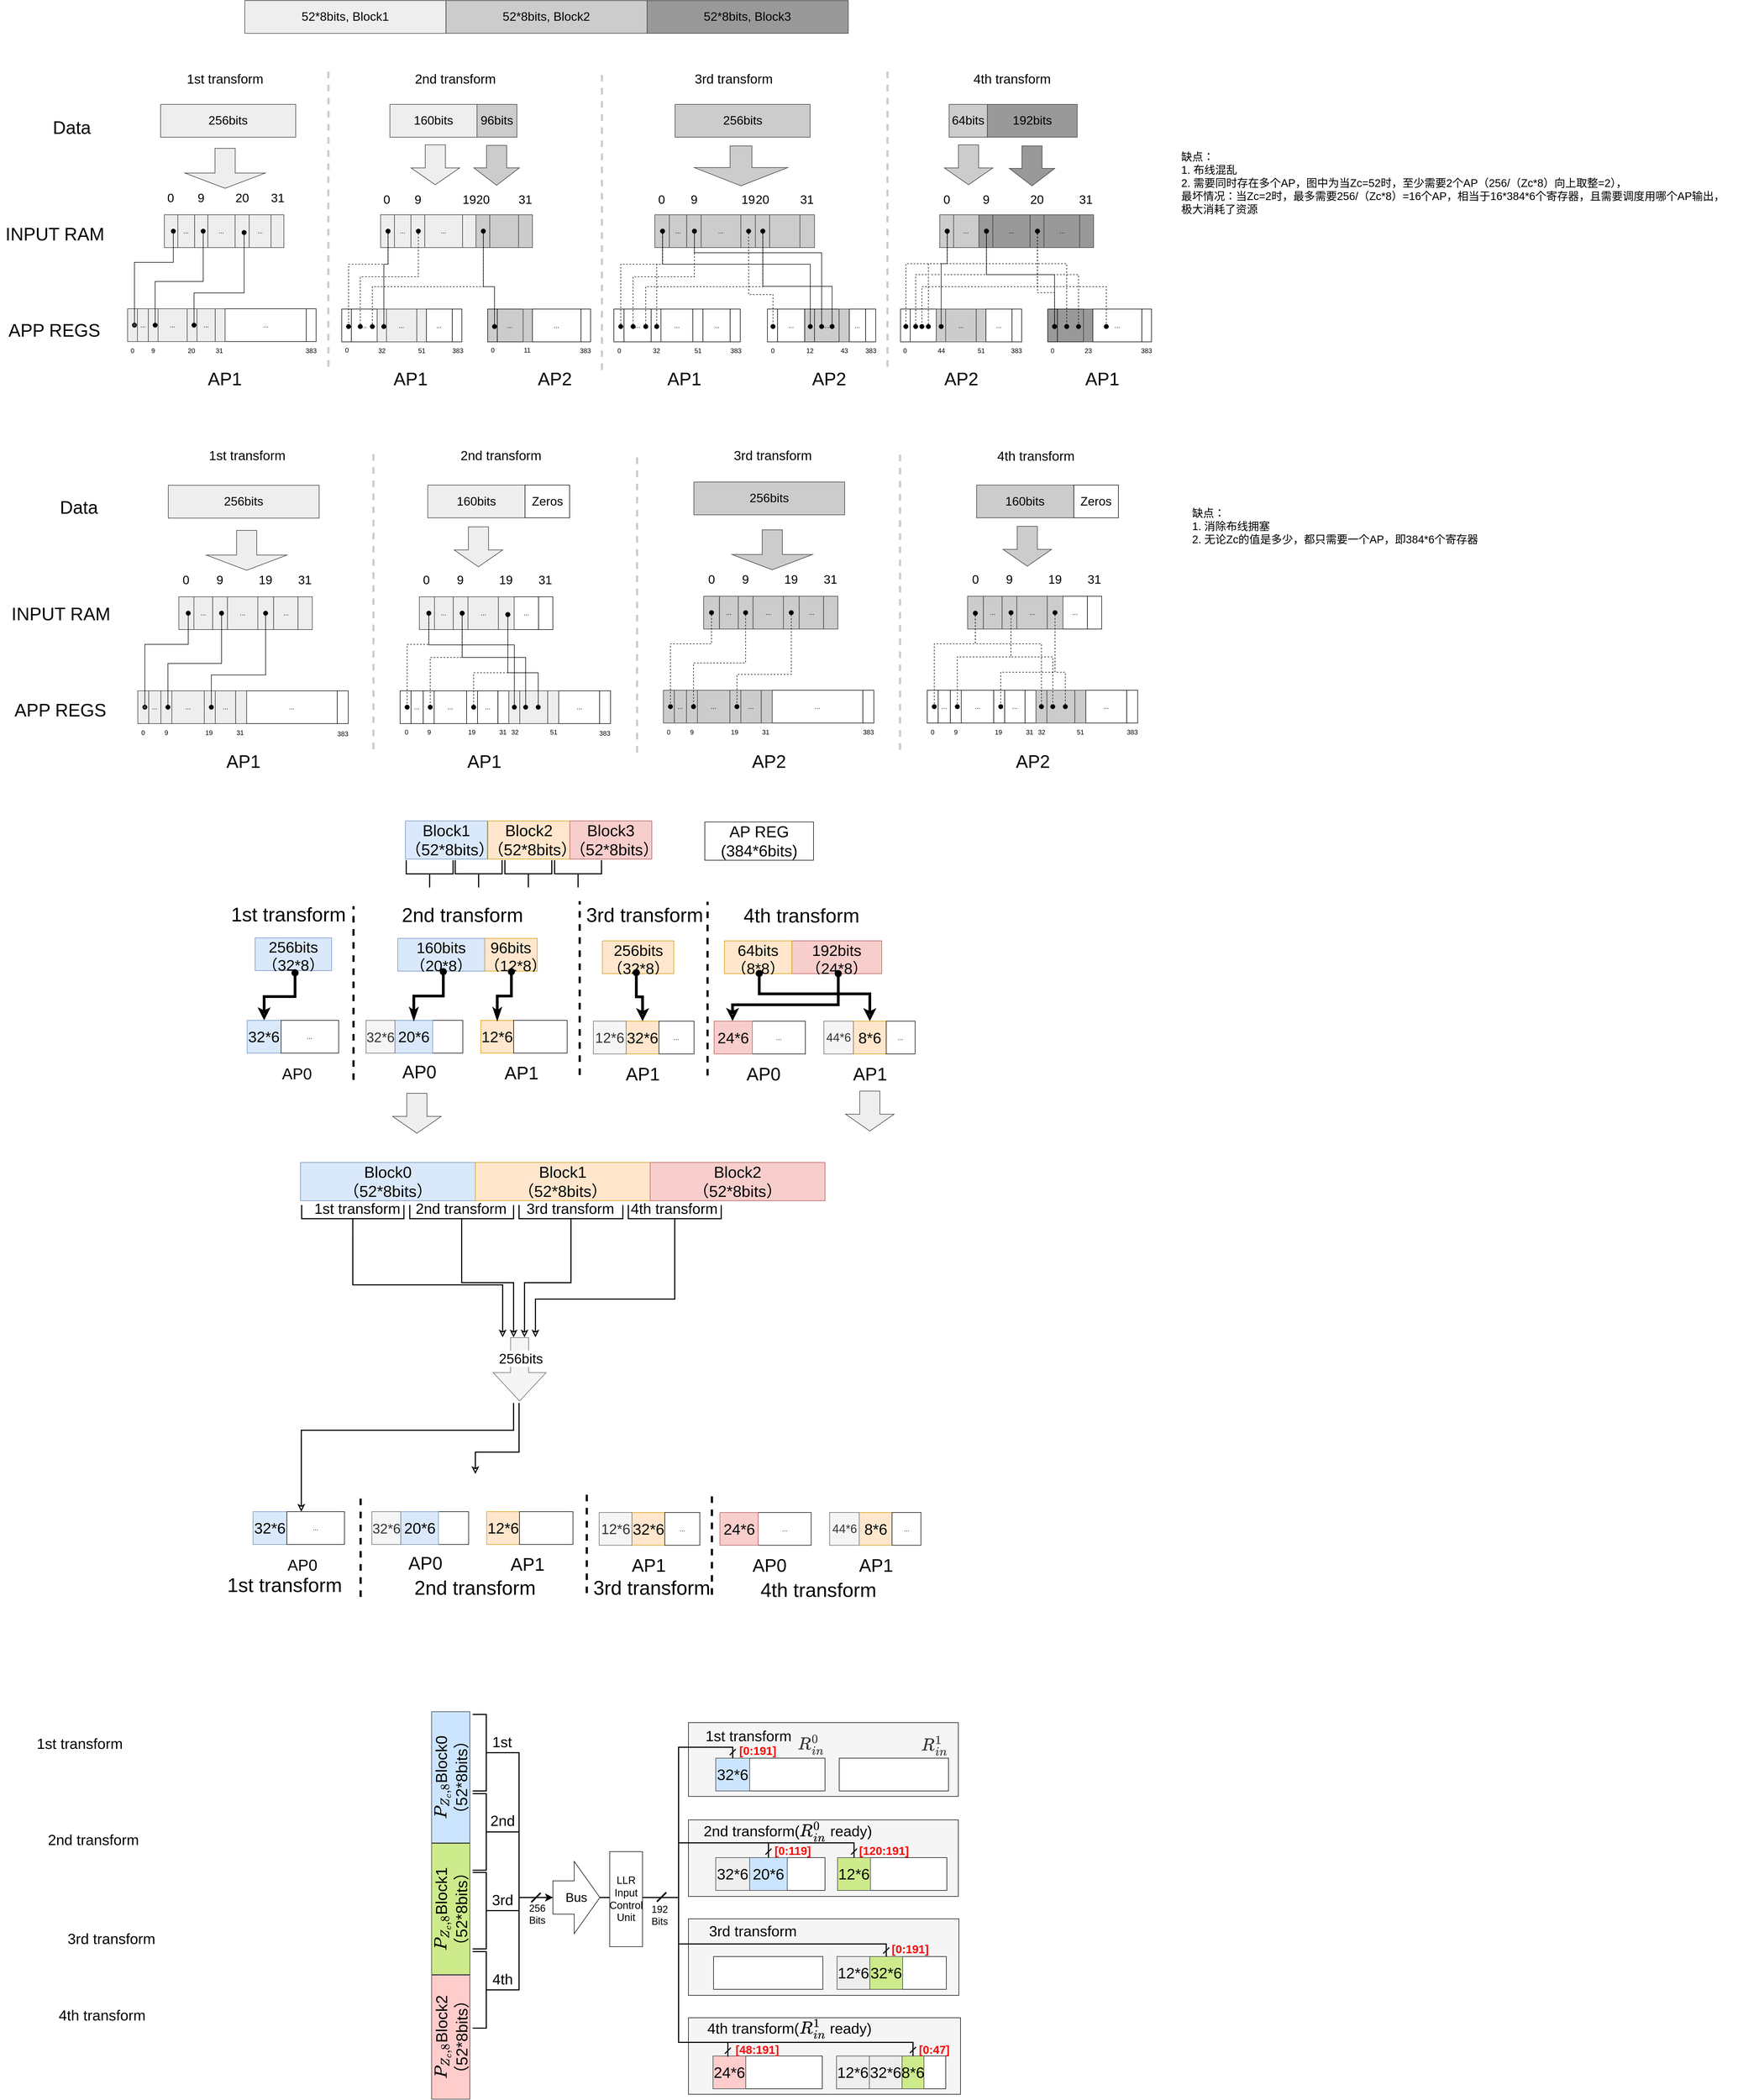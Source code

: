 <mxfile version="26.2.10">
  <diagram name="第 1 页" id="OykH1E5BSm3rEspiz2EW">
    <mxGraphModel dx="1160" dy="-901" grid="0" gridSize="2" guides="0" tooltips="1" connect="1" arrows="1" fold="1" page="0" pageScale="1" pageWidth="827" pageHeight="1169" math="1" shadow="0">
      <root>
        <mxCell id="0" />
        <mxCell id="1" parent="0" />
        <mxCell id="KZ2AhMozPy1RTq5aePji-424" value="" style="rounded=0;whiteSpace=wrap;html=1;fillColor=#f5f5f5;strokeColor=#000000;fontColor=#333333;" vertex="1" parent="1">
          <mxGeometry x="2270" y="5355" width="494" height="135" as="geometry" />
        </mxCell>
        <mxCell id="KZ2AhMozPy1RTq5aePji-375" value="" style="rounded=0;whiteSpace=wrap;html=1;strokeColor=default;" vertex="1" parent="1">
          <mxGeometry x="2320" y="5420" width="200" height="60" as="geometry" />
        </mxCell>
        <mxCell id="KZ2AhMozPy1RTq5aePji-429" value="" style="rounded=0;whiteSpace=wrap;html=1;fillColor=#f5f5f5;strokeColor=#000000;fontColor=#333333;" vertex="1" parent="1">
          <mxGeometry x="2270" y="5895" width="498" height="140" as="geometry" />
        </mxCell>
        <mxCell id="KZ2AhMozPy1RTq5aePji-428" value="" style="rounded=0;whiteSpace=wrap;html=1;fillColor=#f5f5f5;strokeColor=#000000;fontColor=#333333;" vertex="1" parent="1">
          <mxGeometry x="2270" y="5714" width="495" height="140" as="geometry" />
        </mxCell>
        <mxCell id="KZ2AhMozPy1RTq5aePji-427" value="" style="rounded=0;whiteSpace=wrap;html=1;fillColor=#f5f5f5;strokeColor=#000000;fontColor=#333333;" vertex="1" parent="1">
          <mxGeometry x="2270" y="5533" width="494" height="140" as="geometry" />
        </mxCell>
        <mxCell id="KZ2AhMozPy1RTq5aePji-392" value="" style="rounded=0;whiteSpace=wrap;html=1;strokeColor=default;" vertex="1" parent="1">
          <mxGeometry x="2320" y="5602" width="200" height="60" as="geometry" />
        </mxCell>
        <mxCell id="KZ2AhMozPy1RTq5aePji-386" value="" style="rounded=0;whiteSpace=wrap;html=1;strokeColor=default;" vertex="1" parent="1">
          <mxGeometry x="2543" y="5602" width="200" height="60" as="geometry" />
        </mxCell>
        <mxCell id="thRtRWnB9STWDhrJ5Yjw-455" value="" style="group" parent="1" vertex="1" connectable="0">
          <mxGeometry x="1458.0" y="2204" width="1104.536" height="60" as="geometry" />
        </mxCell>
        <mxCell id="thRtRWnB9STWDhrJ5Yjw-456" value="&lt;div style=&quot;font-size: 1px&quot;&gt;&lt;font style=&quot;font-size:22.31px;font-family:Helvetica;color:#000000;direction:ltr;letter-spacing:0px;line-height:120%;opacity:1&quot;&gt;52*8bits, Block1&lt;/font&gt;&lt;/div&gt;" style="verticalAlign=middle;align=center;overflow=width;vsdxID=100;fillColor=#eeeeee;shape=stencil(nZBRDoQgDERP03+WHsHFe5iISyOCQdT19kIaIxq//Jtp3zTpAFaTaUYNUkwx+F6v1EYD+AUpyRkdKCYFqACrzgf9C352LfuxyWRWg1/yhT/nRE5IsZWuZtCSK8CPeI0e/hF+jV7AJM4PO7KWCyr390bSiNtEtQM=);strokeColor=#36393d;spacingTop=-3;spacingBottom=-3;spacingLeft=-3;spacingRight=-3;points=[];labelBackgroundColor=none;rounded=0;html=1;whiteSpace=wrap;" parent="thRtRWnB9STWDhrJ5Yjw-455" vertex="1">
          <mxGeometry width="368.116" height="60" as="geometry" />
        </mxCell>
        <mxCell id="thRtRWnB9STWDhrJ5Yjw-457" value="&lt;div style=&quot;font-size: 1px&quot;&gt;&lt;font style=&quot;font-size:22.31px;font-family:Helvetica;color:#000000;direction:ltr;letter-spacing:0px;line-height:120%;opacity:1&quot;&gt;52*8bits, Block2&lt;/font&gt;&lt;/div&gt;" style="verticalAlign=middle;align=center;overflow=width;vsdxID=100;fillColor=#CCCCCC;shape=stencil(nZBRDoQgDERP03+WHsHFe5iISyOCQdT19kIaIxq//Jtp3zTpAFaTaUYNUkwx+F6v1EYD+AUpyRkdKCYFqACrzgf9C352LfuxyWRWg1/yhT/nRE5IsZWuZtCSK8CPeI0e/hF+jV7AJM4PO7KWCyr390bSiNtEtQM=);strokeColor=#36393d;spacingTop=-3;spacingBottom=-3;spacingLeft=-3;spacingRight=-3;points=[];labelBackgroundColor=none;rounded=0;html=1;whiteSpace=wrap;" parent="thRtRWnB9STWDhrJ5Yjw-455" vertex="1">
          <mxGeometry x="368.3" width="368.116" height="60" as="geometry" />
        </mxCell>
        <mxCell id="thRtRWnB9STWDhrJ5Yjw-458" value="&lt;div style=&quot;font-size: 1px&quot;&gt;&lt;font style=&quot;font-size:22.31px;font-family:Helvetica;color:#000000;direction:ltr;letter-spacing:0px;line-height:120%;opacity:1&quot;&gt;52*8bits, Block3&lt;/font&gt;&lt;/div&gt;" style="verticalAlign=middle;align=center;overflow=width;vsdxID=100;fillColor=#999999;shape=stencil(nZBRDoQgDERP03+WHsHFe5iISyOCQdT19kIaIxq//Jtp3zTpAFaTaUYNUkwx+F6v1EYD+AUpyRkdKCYFqACrzgf9C352LfuxyWRWg1/yhT/nRE5IsZWuZtCSK8CPeI0e/hF+jV7AJM4PO7KWCyr390bSiNtEtQM=);strokeColor=#36393d;spacingTop=-3;spacingBottom=-3;spacingLeft=-3;spacingRight=-3;points=[];labelBackgroundColor=none;rounded=0;html=1;whiteSpace=wrap;" parent="thRtRWnB9STWDhrJ5Yjw-455" vertex="1">
          <mxGeometry x="736.42" width="368.116" height="60" as="geometry" />
        </mxCell>
        <mxCell id="thRtRWnB9STWDhrJ5Yjw-459" value="" style="group" parent="1" vertex="1" connectable="0">
          <mxGeometry x="1010" y="2326" width="2110" height="596" as="geometry" />
        </mxCell>
        <mxCell id="thRtRWnB9STWDhrJ5Yjw-460" value="INPUT RAM" style="text;html=1;align=center;verticalAlign=middle;resizable=0;points=[];autosize=1;strokeColor=none;fillColor=none;fontSize=33;" parent="thRtRWnB9STWDhrJ5Yjw-459" vertex="1">
          <mxGeometry y="279" width="199" height="52" as="geometry" />
        </mxCell>
        <mxCell id="thRtRWnB9STWDhrJ5Yjw-461" value="APP REGS" style="text;html=1;align=center;verticalAlign=middle;resizable=0;points=[];autosize=1;strokeColor=none;fillColor=none;fontSize=33;" parent="thRtRWnB9STWDhrJ5Yjw-459" vertex="1">
          <mxGeometry x="5.912" y="455" width="186" height="52" as="geometry" />
        </mxCell>
        <mxCell id="thRtRWnB9STWDhrJ5Yjw-462" value="Data" style="text;html=1;align=center;verticalAlign=middle;resizable=0;points=[];autosize=1;strokeColor=none;fillColor=none;fontSize=33;" parent="thRtRWnB9STWDhrJ5Yjw-459" vertex="1">
          <mxGeometry x="87.496" y="84" width="88" height="52" as="geometry" />
        </mxCell>
        <mxCell id="thRtRWnB9STWDhrJ5Yjw-463" value="" style="endArrow=none;dashed=1;html=1;rounded=0;strokeWidth=4;strokeColor=#CCCCCC;" parent="thRtRWnB9STWDhrJ5Yjw-459" edge="1">
          <mxGeometry width="50" height="50" relative="1" as="geometry">
            <mxPoint x="1101.717" y="554" as="sourcePoint" />
            <mxPoint x="1101.717" y="6" as="targetPoint" />
          </mxGeometry>
        </mxCell>
        <mxCell id="thRtRWnB9STWDhrJ5Yjw-464" value="" style="endArrow=none;dashed=1;html=1;rounded=0;strokeWidth=4;strokeColor=#CCCCCC;" parent="thRtRWnB9STWDhrJ5Yjw-459" edge="1">
          <mxGeometry width="50" height="50" relative="1" as="geometry">
            <mxPoint x="1624.345" y="548" as="sourcePoint" />
            <mxPoint x="1624.345" as="targetPoint" />
          </mxGeometry>
        </mxCell>
        <mxCell id="thRtRWnB9STWDhrJ5Yjw-465" value="" style="endArrow=none;dashed=1;html=1;rounded=0;fontStyle=0;fontSize=13;strokeWidth=4;strokeColor=#CCCCCC;" parent="thRtRWnB9STWDhrJ5Yjw-459" edge="1">
          <mxGeometry width="50" height="50" relative="1" as="geometry">
            <mxPoint x="601.061" y="548" as="sourcePoint" />
            <mxPoint x="601.061" as="targetPoint" />
          </mxGeometry>
        </mxCell>
        <mxCell id="thRtRWnB9STWDhrJ5Yjw-466" value="&lt;div style=&quot;font-size: 12px;&quot;&gt;&lt;font style=&quot;font-size: 12px; font-family: Helvetica; color: rgb(0, 0, 0); direction: ltr; letter-spacing: 0px; line-height: 120%; opacity: 1;&quot;&gt;32&lt;/font&gt;&lt;/div&gt;" style="verticalAlign=middle;align=center;overflow=width;vsdxID=100;fillColor=#ffffff;gradientColor=none;shape=stencil(nZBRDoQgDERP03+WHsHFe5iISyOCQdT19kIaIxq//Jtp3zTpAFaTaUYNUkwx+F6v1EYD+AUpyRkdKCYFqACrzgf9C352LfuxyWRWg1/yhT/nRE5IsZWuZtCSK8CPeI0e/hF+jV7AJM4PO7KWCyr390bSiNtEtQM=);strokeColor=none;spacingTop=-3;spacingBottom=-3;spacingLeft=-3;spacingRight=-3;points=[];labelBackgroundColor=none;rounded=0;html=1;whiteSpace=wrap;fontSize=12;" parent="thRtRWnB9STWDhrJ5Yjw-459" vertex="1">
          <mxGeometry x="1191.803" y="489" width="18.56" height="60" as="geometry" />
        </mxCell>
        <mxCell id="thRtRWnB9STWDhrJ5Yjw-467" value="&lt;div style=&quot;font-size: 12px;&quot;&gt;&lt;font style=&quot;font-size: 12px; font-family: Helvetica; color: rgb(0, 0, 0); direction: ltr; letter-spacing: 0px; line-height: 120%; opacity: 1;&quot;&gt;0&lt;/font&gt;&lt;/div&gt;" style="verticalAlign=middle;align=center;overflow=width;vsdxID=100;fillColor=#ffffff;gradientColor=none;shape=stencil(nZBRDoQgDERP03+WHsHFe5iISyOCQdT19kIaIxq//Jtp3zTpAFaTaUYNUkwx+F6v1EYD+AUpyRkdKCYFqACrzgf9C352LfuxyWRWg1/yhT/nRE5IsZWuZtCSK8CPeI0e/hF+jV7AJM4PO7KWCyr390bSiNtEtQM=);strokeColor=none;spacingTop=-3;spacingBottom=-3;spacingLeft=-3;spacingRight=-3;points=[];labelBackgroundColor=none;rounded=0;html=1;whiteSpace=wrap;fontSize=12;" parent="thRtRWnB9STWDhrJ5Yjw-459" vertex="1">
          <mxGeometry x="1124.854" y="489" width="17.334" height="60" as="geometry" />
        </mxCell>
        <mxCell id="thRtRWnB9STWDhrJ5Yjw-468" value="&lt;div style=&quot;font-size: 12px;&quot;&gt;&lt;font style=&quot;font-size: 12px; font-family: Helvetica; color: rgb(0, 0, 0); direction: ltr; letter-spacing: 0px; line-height: 120%; opacity: 1;&quot;&gt;51&lt;/font&gt;&lt;/div&gt;" style="verticalAlign=middle;align=center;overflow=width;vsdxID=100;fillColor=#ffffff;gradientColor=none;shape=stencil(nZBRDoQgDERP03+WHsHFe5iISyOCQdT19kIaIxq//Jtp3zTpAFaTaUYNUkwx+F6v1EYD+AUpyRkdKCYFqACrzgf9C352LfuxyWRWg1/yhT/nRE5IsZWuZtCSK8CPeI0e/hF+jV7AJM4PO7KWCyr390bSiNtEtQM=);strokeColor=none;spacingTop=-3;spacingBottom=-3;spacingLeft=-3;spacingRight=-3;points=[];labelBackgroundColor=none;rounded=0;html=1;whiteSpace=wrap;fontSize=12;" parent="thRtRWnB9STWDhrJ5Yjw-459" vertex="1">
          <mxGeometry x="1268.033" y="489" width="18.56" height="60" as="geometry" />
        </mxCell>
        <mxCell id="thRtRWnB9STWDhrJ5Yjw-469" value="&lt;div style=&quot;font-size: 12px;&quot;&gt;&lt;font style=&quot;font-size: 12px; font-family: Helvetica; color: rgb(0, 0, 0); direction: ltr; letter-spacing: 0px; line-height: 120%; opacity: 1;&quot;&gt;383&lt;/font&gt;&lt;/div&gt;" style="verticalAlign=middle;align=center;overflow=width;vsdxID=100;fillColor=#ffffff;gradientColor=none;shape=stencil(nZBRDoQgDERP03+WHsHFe5iISyOCQdT19kIaIxq//Jtp3zTpAFaTaUYNUkwx+F6v1EYD+AUpyRkdKCYFqACrzgf9C352LfuxyWRWg1/yhT/nRE5IsZWuZtCSK8CPeI0e/hF+jV7AJM4PO7KWCyr390bSiNtEtQM=);strokeColor=none;spacingTop=-3;spacingBottom=-3;spacingLeft=-3;spacingRight=-3;points=[];labelBackgroundColor=none;rounded=0;html=1;whiteSpace=wrap;fontSize=12;" parent="thRtRWnB9STWDhrJ5Yjw-459" vertex="1">
          <mxGeometry x="1326.664" y="489" width="39.672" height="60" as="geometry" />
        </mxCell>
        <mxCell id="thRtRWnB9STWDhrJ5Yjw-470" value="&lt;div style=&quot;font-size: 12px;&quot;&gt;&lt;font style=&quot;font-size: 12px; font-family: Helvetica; color: rgb(0, 0, 0); direction: ltr; letter-spacing: 0px; line-height: 120%; opacity: 1;&quot;&gt;0&lt;/font&gt;&lt;/div&gt;" style="verticalAlign=middle;align=center;overflow=width;vsdxID=100;fillColor=#ffffff;gradientColor=none;shape=stencil(nZBRDoQgDERP03+WHsHFe5iISyOCQdT19kIaIxq//Jtp3zTpAFaTaUYNUkwx+F6v1EYD+AUpyRkdKCYFqACrzgf9C352LfuxyWRWg1/yhT/nRE5IsZWuZtCSK8CPeI0e/hF+jV7AJM4PO7KWCyr390bSiNtEtQM=);strokeColor=none;spacingTop=-3;spacingBottom=-3;spacingLeft=-3;spacingRight=-3;points=[];labelBackgroundColor=none;rounded=0;html=1;whiteSpace=wrap;fontSize=12;" parent="thRtRWnB9STWDhrJ5Yjw-459" vertex="1">
          <mxGeometry x="1405.717" y="489" width="16.671" height="60" as="geometry" />
        </mxCell>
        <mxCell id="thRtRWnB9STWDhrJ5Yjw-471" value="&lt;div style=&quot;font-size: 12px;&quot;&gt;&lt;font style=&quot;font-size: 12px; font-family: Helvetica; color: rgb(0, 0, 0); direction: ltr; letter-spacing: 0px; line-height: 120%; opacity: 1;&quot;&gt;12&lt;/font&gt;&lt;/div&gt;" style="verticalAlign=middle;align=center;overflow=width;vsdxID=100;fillColor=#ffffff;gradientColor=none;shape=stencil(nZBRDoQgDERP03+WHsHFe5iISyOCQdT19kIaIxq//Jtp3zTpAFaTaUYNUkwx+F6v1EYD+AUpyRkdKCYFqACrzgf9C352LfuxyWRWg1/yhT/nRE5IsZWuZtCSK8CPeI0e/hF+jV7AJM4PO7KWCyr390bSiNtEtQM=);strokeColor=none;spacingTop=-3;spacingBottom=-3;spacingLeft=-3;spacingRight=-3;points=[];labelBackgroundColor=none;rounded=0;html=1;whiteSpace=wrap;fontSize=12;" parent="thRtRWnB9STWDhrJ5Yjw-459" vertex="1">
          <mxGeometry x="1472.857" y="489" width="18.56" height="60" as="geometry" />
        </mxCell>
        <mxCell id="thRtRWnB9STWDhrJ5Yjw-472" value="&lt;div style=&quot;font-size: 12px;&quot;&gt;&lt;font style=&quot;font-size: 12px; font-family: Helvetica; color: rgb(0, 0, 0); direction: ltr; letter-spacing: 0px; line-height: 120%; opacity: 1;&quot;&gt;43&lt;/font&gt;&lt;/div&gt;" style="verticalAlign=middle;align=center;overflow=width;vsdxID=100;fillColor=#ffffff;gradientColor=none;shape=stencil(nZBRDoQgDERP03+WHsHFe5iISyOCQdT19kIaIxq//Jtp3zTpAFaTaUYNUkwx+F6v1EYD+AUpyRkdKCYFqACrzgf9C352LfuxyWRWg1/yhT/nRE5IsZWuZtCSK8CPeI0e/hF+jV7AJM4PO7KWCyr390bSiNtEtQM=);strokeColor=none;spacingTop=-3;spacingBottom=-3;spacingLeft=-3;spacingRight=-3;points=[];labelBackgroundColor=none;rounded=0;html=1;whiteSpace=wrap;fontSize=12;" parent="thRtRWnB9STWDhrJ5Yjw-459" vertex="1">
          <mxGeometry x="1535.83" y="489" width="19.299" height="60" as="geometry" />
        </mxCell>
        <mxCell id="thRtRWnB9STWDhrJ5Yjw-473" value="&lt;div style=&quot;font-size: 12px;&quot;&gt;&lt;font style=&quot;font-size: 12px; font-family: Helvetica; color: rgb(0, 0, 0); direction: ltr; letter-spacing: 0px; line-height: 120%; opacity: 1;&quot;&gt;383&lt;/font&gt;&lt;/div&gt;" style="verticalAlign=middle;align=center;overflow=width;vsdxID=100;fillColor=#ffffff;gradientColor=none;shape=stencil(nZBRDoQgDERP03+WHsHFe5iISyOCQdT19kIaIxq//Jtp3zTpAFaTaUYNUkwx+F6v1EYD+AUpyRkdKCYFqACrzgf9C352LfuxyWRWg1/yhT/nRE5IsZWuZtCSK8CPeI0e/hF+jV7AJM4PO7KWCyr390bSiNtEtQM=);strokeColor=none;spacingTop=-3;spacingBottom=-3;spacingLeft=-3;spacingRight=-3;points=[];labelBackgroundColor=none;rounded=0;html=1;whiteSpace=wrap;fontSize=12;" parent="thRtRWnB9STWDhrJ5Yjw-459" vertex="1">
          <mxGeometry x="1582.593" y="489" width="21.807" height="60" as="geometry" />
        </mxCell>
        <mxCell id="thRtRWnB9STWDhrJ5Yjw-474" value="&lt;div style=&quot;font-size: 1px&quot;&gt;&lt;font style=&quot;font-size:22.31px;font-family:Helvetica;color:#000000;direction:ltr;letter-spacing:0px;line-height:120%;opacity:1&quot;&gt;20&lt;/font&gt;&lt;/div&gt;" style="verticalAlign=middle;align=center;overflow=width;vsdxID=100;fillColor=#ffffff;gradientColor=none;shape=stencil(nZBRDoQgDERP03+WHsHFe5iISyOCQdT19kIaIxq//Jtp3zTpAFaTaUYNUkwx+F6v1EYD+AUpyRkdKCYFqACrzgf9C352LfuxyWRWg1/yhT/nRE5IsZWuZtCSK8CPeI0e/hF+jV7AJM4PO7KWCyr390bSiNtEtQM=);strokeColor=none;spacingTop=-3;spacingBottom=-3;spacingLeft=-3;spacingRight=-3;points=[];labelBackgroundColor=none;rounded=0;html=1;whiteSpace=wrap;" parent="thRtRWnB9STWDhrJ5Yjw-459" vertex="1">
          <mxGeometry x="1381.76" y="212.5" width="26.985" height="60" as="geometry" />
        </mxCell>
        <mxCell id="thRtRWnB9STWDhrJ5Yjw-475" value="&lt;div style=&quot;font-size: 1px&quot;&gt;&lt;font style=&quot;font-size:22.31px;font-family:Helvetica;color:#000000;direction:ltr;letter-spacing:0px;line-height:120%;opacity:1&quot;&gt;19&lt;/font&gt;&lt;/div&gt;" style="verticalAlign=middle;align=center;overflow=width;vsdxID=100;fillColor=#ffffff;gradientColor=none;shape=stencil(nZBRDoQgDERP03+WHsHFe5iISyOCQdT19kIaIxq//Jtp3zTpAFaTaUYNUkwx+F6v1EYD+AUpyRkdKCYFqACrzgf9C352LfuxyWRWg1/yhT/nRE5IsZWuZtCSK8CPeI0e/hF+jV7AJM4PO7KWCyr390bSiNtEtQM=);strokeColor=none;spacingTop=-3;spacingBottom=-3;spacingLeft=-3;spacingRight=-3;points=[];labelBackgroundColor=none;rounded=0;html=1;whiteSpace=wrap;" parent="thRtRWnB9STWDhrJ5Yjw-459" vertex="1">
          <mxGeometry x="1355.955" y="212.5" width="26.985" height="60" as="geometry" />
        </mxCell>
        <mxCell id="thRtRWnB9STWDhrJ5Yjw-476" value="&lt;div style=&quot;font-size: 1px&quot;&gt;&lt;font style=&quot;font-size:22.31px;font-family:Helvetica;color:#000000;direction:ltr;letter-spacing:0px;line-height:120%;opacity:1&quot;&gt;31&lt;/font&gt;&lt;/div&gt;" style="verticalAlign=middle;align=center;overflow=width;vsdxID=100;fillColor=#ffffff;gradientColor=none;shape=stencil(nZBRDoQgDERP03+WHsHFe5iISyOCQdT19kIaIxq//Jtp3zTpAFaTaUYNUkwx+F6v1EYD+AUpyRkdKCYFqACrzgf9C352LfuxyWRWg1/yhT/nRE5IsZWuZtCSK8CPeI0e/hF+jV7AJM4PO7KWCyr390bSiNtEtQM=);strokeColor=none;spacingTop=-3;spacingBottom=-3;spacingLeft=-3;spacingRight=-3;points=[];labelBackgroundColor=none;rounded=0;html=1;whiteSpace=wrap;" parent="thRtRWnB9STWDhrJ5Yjw-459" vertex="1">
          <mxGeometry x="1464.14" y="212.5" width="26.09" height="60" as="geometry" />
        </mxCell>
        <mxCell id="thRtRWnB9STWDhrJ5Yjw-477" value="&lt;div style=&quot;font-size: 1px&quot;&gt;&lt;font style=&quot;font-size:22.31px;font-family:Helvetica;color:#000000;direction:ltr;letter-spacing:0px;line-height:120%;opacity:1&quot;&gt;9&lt;/font&gt;&lt;/div&gt;" style="verticalAlign=middle;align=center;overflow=width;vsdxID=100;fillColor=#ffffff;gradientColor=none;shape=stencil(nZBRDoQgDERP03+WHsHFe5iISyOCQdT19kIaIxq//Jtp3zTpAFaTaUYNUkwx+F6v1EYD+AUpyRkdKCYFqACrzgf9C352LfuxyWRWg1/yhT/nRE5IsZWuZtCSK8CPeI0e/hF+jV7AJM4PO7KWCyr390bSiNtEtQM=);strokeColor=none;spacingTop=-3;spacingBottom=-3;spacingLeft=-3;spacingRight=-3;points=[];labelBackgroundColor=none;rounded=0;html=1;whiteSpace=wrap;" parent="thRtRWnB9STWDhrJ5Yjw-459" vertex="1">
          <mxGeometry x="1257.997" y="212.5" width="25.282" height="60" as="geometry" />
        </mxCell>
        <mxCell id="thRtRWnB9STWDhrJ5Yjw-478" value="&lt;div style=&quot;font-size: 1px&quot;&gt;&lt;font style=&quot;font-size:22.31px;font-family:Helvetica;color:#000000;direction:ltr;letter-spacing:0px;line-height:120%;opacity:1&quot;&gt;0&lt;/font&gt;&lt;/div&gt;" style="verticalAlign=middle;align=center;overflow=width;vsdxID=100;fillColor=#ffffff;gradientColor=none;shape=stencil(nZBRDoQgDERP03+WHsHFe5iISyOCQdT19kIaIxq//Jtp3zTpAFaTaUYNUkwx+F6v1EYD+AUpyRkdKCYFqACrzgf9C352LfuxyWRWg1/yhT/nRE5IsZWuZtCSK8CPeI0e/hF+jV7AJM4PO7KWCyr390bSiNtEtQM=);strokeColor=none;spacingTop=-3;spacingBottom=-3;spacingLeft=-3;spacingRight=-3;points=[];labelBackgroundColor=none;rounded=0;html=1;whiteSpace=wrap;" parent="thRtRWnB9STWDhrJ5Yjw-459" vertex="1">
          <mxGeometry x="1195.781" y="212.5" width="29.736" height="60" as="geometry" />
        </mxCell>
        <mxCell id="thRtRWnB9STWDhrJ5Yjw-479" value="" style="rounded=0;whiteSpace=wrap;html=1;fillColor=#CCCCCC;strokeColor=#36393d;" parent="thRtRWnB9STWDhrJ5Yjw-459" vertex="1">
          <mxGeometry x="1256.764" y="270" width="26.614" height="60" as="geometry" />
        </mxCell>
        <mxCell id="thRtRWnB9STWDhrJ5Yjw-480" value="" style="rounded=0;whiteSpace=wrap;html=1;fillColor=#CCCCCC;strokeColor=#36393d;" parent="thRtRWnB9STWDhrJ5Yjw-459" vertex="1">
          <mxGeometry x="1198.432" y="270" width="26.614" height="60" as="geometry" />
        </mxCell>
        <mxCell id="thRtRWnB9STWDhrJ5Yjw-481" value="" style="shape=flexArrow;endArrow=classic;html=1;rounded=0;endWidth=130;endSize=10.78;width=40;fillColor=#CCCCCC;strokeColor=#36393d;" parent="thRtRWnB9STWDhrJ5Yjw-459" edge="1">
          <mxGeometry width="50" height="50" relative="1" as="geometry">
            <mxPoint x="1356.193" y="143.5" as="sourcePoint" />
            <mxPoint x="1356.193" y="217.5" as="targetPoint" />
          </mxGeometry>
        </mxCell>
        <mxCell id="thRtRWnB9STWDhrJ5Yjw-482" value="&lt;div style=&quot;font-size: 1px&quot;&gt;&lt;font style=&quot;font-size:22.31px;font-family:Helvetica;color:#000000;direction:ltr;letter-spacing:0px;line-height:120%;opacity:1&quot;&gt;256bits&lt;/font&gt;&lt;/div&gt;" style="verticalAlign=middle;align=center;overflow=width;vsdxID=100;fillColor=#CCCCCC;shape=stencil(nZBRDoQgDERP03+WHsHFe5iISyOCQdT19kIaIxq//Jtp3zTpAFaTaUYNUkwx+F6v1EYD+AUpyRkdKCYFqACrzgf9C352LfuxyWRWg1/yhT/nRE5IsZWuZtCSK8CPeI0e/hF+jV7AJM4PO7KWCyr390bSiNtEtQM=);strokeColor=#36393d;spacingTop=-3;spacingBottom=-3;spacingLeft=-3;spacingRight=-3;points=[];labelBackgroundColor=none;rounded=0;html=1;whiteSpace=wrap;" parent="thRtRWnB9STWDhrJ5Yjw-459" vertex="1">
          <mxGeometry x="1235.552" y="68" width="247.248" height="60" as="geometry" />
        </mxCell>
        <mxCell id="thRtRWnB9STWDhrJ5Yjw-483" value="3rd transform" style="text;html=1;align=center;verticalAlign=middle;whiteSpace=wrap;rounded=0;fontSize=24;" parent="thRtRWnB9STWDhrJ5Yjw-459" vertex="1">
          <mxGeometry x="1231.575" y="6.5" width="222.152" height="30" as="geometry" />
        </mxCell>
        <mxCell id="thRtRWnB9STWDhrJ5Yjw-484" value="" style="rounded=0;whiteSpace=wrap;html=1;fillColor=#CCCCCC;strokeColor=#36393d;" parent="thRtRWnB9STWDhrJ5Yjw-459" vertex="1">
          <mxGeometry x="1408.559" y="270" width="56.343" height="60" as="geometry" />
        </mxCell>
        <mxCell id="thRtRWnB9STWDhrJ5Yjw-485" value="..." style="rounded=0;whiteSpace=wrap;html=1;fillColor=#CCCCCC;strokeColor=#36393d;" parent="thRtRWnB9STWDhrJ5Yjw-459" vertex="1">
          <mxGeometry x="1283.278" y="270" width="72.915" height="60" as="geometry" />
        </mxCell>
        <mxCell id="thRtRWnB9STWDhrJ5Yjw-486" value="" style="group" parent="thRtRWnB9STWDhrJ5Yjw-459" vertex="1" connectable="0">
          <mxGeometry x="1464.14" y="270" width="26.614" height="60" as="geometry" />
        </mxCell>
        <mxCell id="thRtRWnB9STWDhrJ5Yjw-487" value="" style="rounded=0;whiteSpace=wrap;html=1;fillColor=#CCCCCC;strokeColor=#36393d;" parent="thRtRWnB9STWDhrJ5Yjw-486" vertex="1">
          <mxGeometry width="26.614" height="60" as="geometry" />
        </mxCell>
        <mxCell id="thRtRWnB9STWDhrJ5Yjw-488" value="" style="group" parent="thRtRWnB9STWDhrJ5Yjw-459" vertex="1" connectable="0">
          <mxGeometry x="1381.945" y="270" width="26.614" height="60" as="geometry" />
        </mxCell>
        <mxCell id="thRtRWnB9STWDhrJ5Yjw-489" value="" style="rounded=0;whiteSpace=wrap;html=1;fillColor=#CCCCCC;strokeColor=#36393d;" parent="thRtRWnB9STWDhrJ5Yjw-488" vertex="1">
          <mxGeometry width="26.614" height="60" as="geometry" />
        </mxCell>
        <mxCell id="thRtRWnB9STWDhrJ5Yjw-490" value="" style="shape=waypoint;sketch=0;fillStyle=solid;size=6;pointerEvents=1;points=[];fillColor=#eeeeee;resizable=0;rotatable=0;perimeter=centerPerimeter;snapToPoint=1;strokeColor=#36393d;" parent="thRtRWnB9STWDhrJ5Yjw-488" vertex="1">
          <mxGeometry x="4.225" y="20" width="20" height="20" as="geometry" />
        </mxCell>
        <mxCell id="thRtRWnB9STWDhrJ5Yjw-491" value="" style="rounded=0;whiteSpace=wrap;html=1;" parent="thRtRWnB9STWDhrJ5Yjw-459" vertex="1">
          <mxGeometry x="1123.529" y="442.5" width="18.56" height="60" as="geometry" />
        </mxCell>
        <mxCell id="thRtRWnB9STWDhrJ5Yjw-492" value="..." style="rounded=0;whiteSpace=wrap;html=1;" parent="thRtRWnB9STWDhrJ5Yjw-459" vertex="1">
          <mxGeometry x="1142.089" y="442.5" width="49.715" height="60" as="geometry" />
        </mxCell>
        <mxCell id="thRtRWnB9STWDhrJ5Yjw-493" value="" style="rounded=0;whiteSpace=wrap;html=1;" parent="thRtRWnB9STWDhrJ5Yjw-459" vertex="1">
          <mxGeometry x="1191.803" y="442.5" width="18.56" height="60" as="geometry" />
        </mxCell>
        <mxCell id="thRtRWnB9STWDhrJ5Yjw-494" value="" style="rounded=0;whiteSpace=wrap;html=1;" parent="thRtRWnB9STWDhrJ5Yjw-459" vertex="1">
          <mxGeometry x="1336.307" y="442.5" width="18.56" height="60" as="geometry" />
        </mxCell>
        <mxCell id="thRtRWnB9STWDhrJ5Yjw-495" value="" style="rounded=0;whiteSpace=wrap;html=1;" parent="thRtRWnB9STWDhrJ5Yjw-459" vertex="1">
          <mxGeometry x="1268.033" y="442.5" width="18.56" height="60" as="geometry" />
        </mxCell>
        <mxCell id="thRtRWnB9STWDhrJ5Yjw-496" value="..." style="rounded=0;whiteSpace=wrap;html=1;" parent="thRtRWnB9STWDhrJ5Yjw-459" vertex="1">
          <mxGeometry x="1209.701" y="442.5" width="58.332" height="60" as="geometry" />
        </mxCell>
        <mxCell id="thRtRWnB9STWDhrJ5Yjw-497" value="" style="shape=waypoint;sketch=0;fillStyle=solid;size=6;pointerEvents=1;points=[];fillColor=#eeeeee;resizable=0;rotatable=0;perimeter=centerPerimeter;snapToPoint=1;strokeColor=#36393d;" parent="thRtRWnB9STWDhrJ5Yjw-459" vertex="1">
          <mxGeometry x="1192.0" y="464.5" width="20" height="20" as="geometry" />
        </mxCell>
        <mxCell id="thRtRWnB9STWDhrJ5Yjw-498" value="" style="edgeStyle=elbowEdgeStyle;elbow=vertical;endArrow=oval;html=1;curved=0;rounded=0;endSize=8;startSize=8;startArrow=oval;startFill=1;endFill=1;dashed=1;exitX=0.517;exitY=0.73;exitDx=0;exitDy=0;exitPerimeter=0;entryX=0.474;entryY=0.068;entryDx=0;entryDy=0;entryPerimeter=0;" parent="thRtRWnB9STWDhrJ5Yjw-459" source="thRtRWnB9STWDhrJ5Yjw-525" target="thRtRWnB9STWDhrJ5Yjw-497" edge="1">
          <mxGeometry width="50" height="50" relative="1" as="geometry">
            <mxPoint x="1182.195" y="342" as="sourcePoint" />
            <mxPoint x="1198.55" y="435" as="targetPoint" />
            <Array as="points">
              <mxPoint x="1206.386" y="360.5" />
            </Array>
          </mxGeometry>
        </mxCell>
        <mxCell id="thRtRWnB9STWDhrJ5Yjw-499" value="..." style="rounded=0;whiteSpace=wrap;html=1;" parent="thRtRWnB9STWDhrJ5Yjw-459" vertex="1">
          <mxGeometry x="1286.593" y="442.5" width="49.715" height="60" as="geometry" />
        </mxCell>
        <mxCell id="thRtRWnB9STWDhrJ5Yjw-500" value="AP1" style="text;html=1;align=center;verticalAlign=middle;resizable=0;points=[];autosize=1;strokeColor=none;fillColor=none;fontSize=33;" parent="thRtRWnB9STWDhrJ5Yjw-459" vertex="1">
          <mxGeometry x="1212.297" y="544" width="80" height="52" as="geometry" />
        </mxCell>
        <mxCell id="thRtRWnB9STWDhrJ5Yjw-501" value="" style="rounded=0;whiteSpace=wrap;html=1;" parent="thRtRWnB9STWDhrJ5Yjw-459" vertex="1">
          <mxGeometry x="1404.582" y="442.5" width="18.56" height="60" as="geometry" />
        </mxCell>
        <mxCell id="thRtRWnB9STWDhrJ5Yjw-502" value="..." style="rounded=0;whiteSpace=wrap;html=1;" parent="thRtRWnB9STWDhrJ5Yjw-459" vertex="1">
          <mxGeometry x="1423.142" y="442.5" width="49.715" height="60" as="geometry" />
        </mxCell>
        <mxCell id="thRtRWnB9STWDhrJ5Yjw-503" value="" style="rounded=0;whiteSpace=wrap;html=1;fillColor=#CCCCCC;" parent="thRtRWnB9STWDhrJ5Yjw-459" vertex="1">
          <mxGeometry x="1472.857" y="442.5" width="18.56" height="60" as="geometry" />
        </mxCell>
        <mxCell id="thRtRWnB9STWDhrJ5Yjw-504" value="" style="rounded=0;whiteSpace=wrap;html=1;" parent="thRtRWnB9STWDhrJ5Yjw-459" vertex="1">
          <mxGeometry x="1584.218" y="442.5" width="18.56" height="60" as="geometry" />
        </mxCell>
        <mxCell id="thRtRWnB9STWDhrJ5Yjw-505" value="..." style="rounded=0;whiteSpace=wrap;html=1;fillColor=#CCCCCC;" parent="thRtRWnB9STWDhrJ5Yjw-459" vertex="1">
          <mxGeometry x="1490.754" y="442.5" width="45.075" height="60" as="geometry" />
        </mxCell>
        <mxCell id="thRtRWnB9STWDhrJ5Yjw-506" value="" style="shape=waypoint;sketch=0;fillStyle=solid;size=6;pointerEvents=1;points=[];fillColor=#eeeeee;resizable=0;rotatable=0;perimeter=centerPerimeter;snapToPoint=1;strokeColor=#36393d;" parent="thRtRWnB9STWDhrJ5Yjw-459" vertex="1">
          <mxGeometry x="1404.774" y="464.5" width="20" height="20" as="geometry" />
        </mxCell>
        <mxCell id="thRtRWnB9STWDhrJ5Yjw-507" value="AP2" style="text;html=1;align=center;verticalAlign=middle;resizable=0;points=[];autosize=1;strokeColor=none;fillColor=none;fontSize=33;" parent="thRtRWnB9STWDhrJ5Yjw-459" vertex="1">
          <mxGeometry x="1476.95" y="544" width="80" height="52" as="geometry" />
        </mxCell>
        <mxCell id="thRtRWnB9STWDhrJ5Yjw-508" value="" style="shape=waypoint;sketch=0;fillStyle=solid;size=6;pointerEvents=1;points=[];fillColor=none;resizable=0;rotatable=0;perimeter=centerPerimeter;snapToPoint=1;" parent="thRtRWnB9STWDhrJ5Yjw-459" vertex="1">
          <mxGeometry x="1126.18" y="464.5" width="20" height="20" as="geometry" />
        </mxCell>
        <mxCell id="thRtRWnB9STWDhrJ5Yjw-509" value="" style="edgeStyle=elbowEdgeStyle;elbow=vertical;endArrow=oval;html=1;curved=0;rounded=0;endSize=8;startSize=8;startArrow=oval;startFill=1;endFill=1;dashed=1;exitX=0.577;exitY=0.646;exitDx=0;exitDy=0;exitPerimeter=0;" parent="thRtRWnB9STWDhrJ5Yjw-459" source="thRtRWnB9STWDhrJ5Yjw-525" target="thRtRWnB9STWDhrJ5Yjw-508" edge="1">
          <mxGeometry width="50" height="50" relative="1" as="geometry">
            <mxPoint x="1166.748" y="326" as="sourcePoint" />
            <mxPoint x="1157.335" y="475.5" as="targetPoint" />
            <Array as="points">
              <mxPoint x="1173.906" y="360.5" />
            </Array>
          </mxGeometry>
        </mxCell>
        <mxCell id="thRtRWnB9STWDhrJ5Yjw-510" value="" style="edgeStyle=elbowEdgeStyle;elbow=vertical;endArrow=oval;html=1;curved=0;rounded=0;endSize=8;startSize=8;startArrow=oval;startFill=1;endFill=1;dashed=1;exitX=0.625;exitY=0.907;exitDx=0;exitDy=0;exitPerimeter=0;" parent="thRtRWnB9STWDhrJ5Yjw-459" source="thRtRWnB9STWDhrJ5Yjw-490" target="thRtRWnB9STWDhrJ5Yjw-511" edge="1">
          <mxGeometry width="50" height="50" relative="1" as="geometry">
            <mxPoint x="1415.65" y="380" as="sourcePoint" />
            <mxPoint x="1263.393" y="410.5" as="targetPoint" />
            <Array as="points">
              <mxPoint x="1286.593" y="401.5" />
            </Array>
          </mxGeometry>
        </mxCell>
        <mxCell id="thRtRWnB9STWDhrJ5Yjw-511" value="" style="shape=waypoint;sketch=0;fillStyle=solid;size=6;pointerEvents=1;points=[];fillColor=none;resizable=0;rotatable=0;perimeter=centerPerimeter;snapToPoint=1;" parent="thRtRWnB9STWDhrJ5Yjw-459" vertex="1">
          <mxGeometry x="1171.917" y="464.5" width="20" height="20" as="geometry" />
        </mxCell>
        <mxCell id="thRtRWnB9STWDhrJ5Yjw-512" value="" style="shape=waypoint;sketch=0;fillStyle=solid;size=6;pointerEvents=1;points=[];fillColor=none;resizable=0;rotatable=0;perimeter=centerPerimeter;snapToPoint=1;" parent="thRtRWnB9STWDhrJ5Yjw-459" vertex="1">
          <mxGeometry x="1148.717" y="464.5" width="20" height="20" as="geometry" />
        </mxCell>
        <mxCell id="thRtRWnB9STWDhrJ5Yjw-513" value="" style="edgeStyle=elbowEdgeStyle;elbow=vertical;endArrow=oval;html=1;curved=0;rounded=0;endSize=8;startSize=8;startArrow=oval;startFill=1;endFill=1;dashed=1;entryX=0.467;entryY=0.953;entryDx=0;entryDy=0;entryPerimeter=0;exitX=0.378;exitY=0.992;exitDx=0;exitDy=0;exitPerimeter=0;" parent="thRtRWnB9STWDhrJ5Yjw-459" source="thRtRWnB9STWDhrJ5Yjw-526" target="thRtRWnB9STWDhrJ5Yjw-512" edge="1">
          <mxGeometry width="50" height="50" relative="1" as="geometry">
            <mxPoint x="1253.071" y="344" as="sourcePoint" />
            <mxPoint x="1192.566" y="521.5" as="targetPoint" />
            <Array as="points">
              <mxPoint x="1213.015" y="383.5" />
            </Array>
          </mxGeometry>
        </mxCell>
        <mxCell id="thRtRWnB9STWDhrJ5Yjw-514" value="" style="group" parent="thRtRWnB9STWDhrJ5Yjw-459" vertex="1" connectable="0">
          <mxGeometry x="1355.955" y="270" width="26.614" height="60" as="geometry" />
        </mxCell>
        <mxCell id="thRtRWnB9STWDhrJ5Yjw-515" value="" style="rounded=0;whiteSpace=wrap;html=1;fillColor=#CCCCCC;strokeColor=#36393d;" parent="thRtRWnB9STWDhrJ5Yjw-514" vertex="1">
          <mxGeometry width="26.614" height="60" as="geometry" />
        </mxCell>
        <mxCell id="thRtRWnB9STWDhrJ5Yjw-516" value="" style="shape=waypoint;sketch=0;fillStyle=solid;size=6;pointerEvents=1;points=[];fillColor=none;resizable=0;rotatable=0;perimeter=centerPerimeter;snapToPoint=1;" parent="thRtRWnB9STWDhrJ5Yjw-514" vertex="1">
          <mxGeometry x="4.223" y="20" width="20" height="20" as="geometry" />
        </mxCell>
        <mxCell id="thRtRWnB9STWDhrJ5Yjw-517" value="" style="rounded=0;whiteSpace=wrap;html=1;fillColor=#CCCCCC;strokeColor=#36393d;" parent="thRtRWnB9STWDhrJ5Yjw-459" vertex="1">
          <mxGeometry x="1535.829" y="442.5" width="18.56" height="60" as="geometry" />
        </mxCell>
        <mxCell id="thRtRWnB9STWDhrJ5Yjw-518" value="..." style="rounded=0;whiteSpace=wrap;html=1;" parent="thRtRWnB9STWDhrJ5Yjw-459" vertex="1">
          <mxGeometry x="1554.389" y="442.5" width="29.829" height="60" as="geometry" />
        </mxCell>
        <mxCell id="thRtRWnB9STWDhrJ5Yjw-519" value="" style="edgeStyle=elbowEdgeStyle;elbow=vertical;endArrow=oval;html=1;curved=0;rounded=0;endSize=8;startSize=8;startArrow=oval;startFill=1;endFill=1;entryX=0.498;entryY=0.109;entryDx=0;entryDy=0;entryPerimeter=0;exitX=0.601;exitY=0.682;exitDx=0;exitDy=0;exitPerimeter=0;" parent="thRtRWnB9STWDhrJ5Yjw-459" source="thRtRWnB9STWDhrJ5Yjw-525" target="thRtRWnB9STWDhrJ5Yjw-527" edge="1">
          <mxGeometry width="50" height="50" relative="1" as="geometry">
            <mxPoint x="1223.083" y="344" as="sourcePoint" />
            <mxPoint x="1486.033" y="426" as="targetPoint" />
            <Array as="points">
              <mxPoint x="1354.868" y="360.5" />
            </Array>
          </mxGeometry>
        </mxCell>
        <mxCell id="thRtRWnB9STWDhrJ5Yjw-520" value="" style="shape=waypoint;sketch=0;fillStyle=solid;size=6;pointerEvents=1;points=[];fillColor=none;resizable=0;rotatable=0;perimeter=centerPerimeter;snapToPoint=1;" parent="thRtRWnB9STWDhrJ5Yjw-459" vertex="1">
          <mxGeometry x="1493.857" y="464.5" width="20" height="20" as="geometry" />
        </mxCell>
        <mxCell id="thRtRWnB9STWDhrJ5Yjw-521" value="" style="shape=waypoint;sketch=0;fillStyle=solid;size=6;pointerEvents=1;points=[];fillColor=none;resizable=0;rotatable=0;perimeter=centerPerimeter;snapToPoint=1;" parent="thRtRWnB9STWDhrJ5Yjw-459" vertex="1">
          <mxGeometry x="1512.937" y="464.5" width="20" height="20" as="geometry" />
        </mxCell>
        <mxCell id="thRtRWnB9STWDhrJ5Yjw-522" value="" style="edgeStyle=elbowEdgeStyle;elbow=vertical;endArrow=oval;html=1;curved=0;rounded=0;endSize=8;startSize=8;startArrow=oval;startFill=1;endFill=1;entryX=0.468;entryY=0.068;entryDx=0;entryDy=0;entryPerimeter=0;" parent="thRtRWnB9STWDhrJ5Yjw-459" source="thRtRWnB9STWDhrJ5Yjw-526" target="thRtRWnB9STWDhrJ5Yjw-520" edge="1">
          <mxGeometry width="50" height="50" relative="1" as="geometry">
            <mxPoint x="1273.058" y="256" as="sourcePoint" />
            <mxPoint x="1507.859" y="428.5" as="targetPoint" />
            <Array as="points">
              <mxPoint x="1388.349" y="339.5" />
            </Array>
          </mxGeometry>
        </mxCell>
        <mxCell id="thRtRWnB9STWDhrJ5Yjw-523" value="" style="edgeStyle=elbowEdgeStyle;elbow=vertical;endArrow=oval;html=1;curved=0;rounded=0;endSize=8;startSize=8;startArrow=oval;startFill=1;endFill=1;entryX=0.371;entryY=0.077;entryDx=0;entryDy=0;entryPerimeter=0;exitX=0.486;exitY=0.976;exitDx=0;exitDy=0;exitPerimeter=0;" parent="thRtRWnB9STWDhrJ5Yjw-459" source="thRtRWnB9STWDhrJ5Yjw-490" target="thRtRWnB9STWDhrJ5Yjw-521" edge="1">
          <mxGeometry width="50" height="50" relative="1" as="geometry">
            <mxPoint x="1536.498" y="281" as="sourcePoint" />
            <mxPoint x="1535.825" y="426.5" as="targetPoint" />
            <Array as="points">
              <mxPoint x="1455.693" y="401" />
            </Array>
          </mxGeometry>
        </mxCell>
        <mxCell id="thRtRWnB9STWDhrJ5Yjw-524" value="..." style="rounded=0;whiteSpace=wrap;html=1;fillColor=#CCCCCC;strokeColor=#36393d;" parent="thRtRWnB9STWDhrJ5Yjw-459" vertex="1">
          <mxGeometry x="1225.046" y="270" width="31.718" height="60" as="geometry" />
        </mxCell>
        <mxCell id="thRtRWnB9STWDhrJ5Yjw-525" value="" style="shape=waypoint;sketch=0;fillStyle=solid;size=6;pointerEvents=1;points=[];fillColor=none;resizable=0;rotatable=0;perimeter=centerPerimeter;snapToPoint=1;" parent="thRtRWnB9STWDhrJ5Yjw-459" vertex="1">
          <mxGeometry x="1202.648" y="290" width="20" height="20" as="geometry" />
        </mxCell>
        <mxCell id="thRtRWnB9STWDhrJ5Yjw-526" value="" style="shape=waypoint;sketch=0;fillStyle=solid;size=6;pointerEvents=1;points=[];fillColor=none;resizable=0;rotatable=0;perimeter=centerPerimeter;snapToPoint=1;" parent="thRtRWnB9STWDhrJ5Yjw-459" vertex="1">
          <mxGeometry x="1260.983" y="290" width="20" height="20" as="geometry" />
        </mxCell>
        <mxCell id="thRtRWnB9STWDhrJ5Yjw-527" value="" style="shape=waypoint;sketch=0;fillStyle=solid;size=6;pointerEvents=1;points=[];fillColor=none;resizable=0;rotatable=0;perimeter=centerPerimeter;snapToPoint=1;" parent="thRtRWnB9STWDhrJ5Yjw-459" vertex="1">
          <mxGeometry x="1473.049" y="464.5" width="20" height="20" as="geometry" />
        </mxCell>
        <mxCell id="thRtRWnB9STWDhrJ5Yjw-528" value="&lt;div style=&quot;font-size: 12px;&quot;&gt;&lt;font style=&quot;font-size: 12px; font-family: Helvetica; color: rgb(0, 0, 0); direction: ltr; letter-spacing: 0px; line-height: 120%; opacity: 1;&quot;&gt;0&lt;/font&gt;&lt;/div&gt;" style="verticalAlign=middle;align=center;overflow=width;vsdxID=100;fillColor=#ffffff;gradientColor=none;shape=stencil(nZBRDoQgDERP03+WHsHFe5iISyOCQdT19kIaIxq//Jtp3zTpAFaTaUYNUkwx+F6v1EYD+AUpyRkdKCYFqACrzgf9C352LfuxyWRWg1/yhT/nRE5IsZWuZtCSK8CPeI0e/hF+jV7AJM4PO7KWCyr390bSiNtEtQM=);strokeColor=none;spacingTop=-3;spacingBottom=-3;spacingLeft=-3;spacingRight=-3;points=[];labelBackgroundColor=none;rounded=0;html=1;whiteSpace=wrap;fontSize=12;" parent="thRtRWnB9STWDhrJ5Yjw-459" vertex="1">
          <mxGeometry x="1918.233" y="489" width="16.522" height="60" as="geometry" />
        </mxCell>
        <mxCell id="thRtRWnB9STWDhrJ5Yjw-529" value="&lt;div style=&quot;font-size: 12px;&quot;&gt;&lt;font style=&quot;font-size: 12px; font-family: Helvetica; color: rgb(0, 0, 0); direction: ltr; letter-spacing: 0px; line-height: 120%; opacity: 1;&quot;&gt;51&lt;/font&gt;&lt;/div&gt;" style="verticalAlign=middle;align=center;overflow=width;vsdxID=100;fillColor=#ffffff;gradientColor=none;shape=stencil(nZBRDoQgDERP03+WHsHFe5iISyOCQdT19kIaIxq//Jtp3zTpAFaTaUYNUkwx+F6v1EYD+AUpyRkdKCYFqACrzgf9C352LfuxyWRWg1/yhT/nRE5IsZWuZtCSK8CPeI0e/hF+jV7AJM4PO7KWCyr390bSiNtEtQM=);strokeColor=none;spacingTop=-3;spacingBottom=-3;spacingLeft=-3;spacingRight=-3;points=[];labelBackgroundColor=none;rounded=0;html=1;whiteSpace=wrap;fontSize=12;" parent="thRtRWnB9STWDhrJ5Yjw-459" vertex="1">
          <mxGeometry x="1786.695" y="489" width="17.793" height="60" as="geometry" />
        </mxCell>
        <mxCell id="thRtRWnB9STWDhrJ5Yjw-530" value="&lt;div style=&quot;font-size: 12px;&quot;&gt;&lt;font style=&quot;font-size: 12px; font-family: Helvetica; color: rgb(0, 0, 0); direction: ltr; letter-spacing: 0px; line-height: 120%; opacity: 1;&quot;&gt;383&lt;/font&gt;&lt;/div&gt;" style="verticalAlign=middle;align=center;overflow=width;vsdxID=100;fillColor=#ffffff;gradientColor=none;shape=stencil(nZBRDoQgDERP03+WHsHFe5iISyOCQdT19kIaIxq//Jtp3zTpAFaTaUYNUkwx+F6v1EYD+AUpyRkdKCYFqACrzgf9C352LfuxyWRWg1/yhT/nRE5IsZWuZtCSK8CPeI0e/hF+jV7AJM4PO7KWCyr390bSiNtEtQM=);strokeColor=none;spacingTop=-3;spacingBottom=-3;spacingLeft=-3;spacingRight=-3;points=[];labelBackgroundColor=none;rounded=0;html=1;whiteSpace=wrap;fontSize=12;" parent="thRtRWnB9STWDhrJ5Yjw-459" vertex="1">
          <mxGeometry x="1848.432" y="489" width="25.224" height="60" as="geometry" />
        </mxCell>
        <mxCell id="thRtRWnB9STWDhrJ5Yjw-531" value="&lt;div style=&quot;font-size: 12px;&quot;&gt;&lt;font style=&quot;font-size: 12px; font-family: Helvetica; color: rgb(0, 0, 0); direction: ltr; letter-spacing: 0px; line-height: 120%; opacity: 1;&quot;&gt;44&lt;/font&gt;&lt;/div&gt;" style="verticalAlign=middle;align=center;overflow=width;vsdxID=100;fillColor=#ffffff;gradientColor=none;shape=stencil(nZBRDoQgDERP03+WHsHFe5iISyOCQdT19kIaIxq//Jtp3zTpAFaTaUYNUkwx+F6v1EYD+AUpyRkdKCYFqACrzgf9C352LfuxyWRWg1/yhT/nRE5IsZWuZtCSK8CPeI0e/hF+jV7AJM4PO7KWCyr390bSiNtEtQM=);strokeColor=none;spacingTop=-3;spacingBottom=-3;spacingLeft=-3;spacingRight=-3;points=[];labelBackgroundColor=none;rounded=0;html=1;whiteSpace=wrap;fontSize=12;" parent="thRtRWnB9STWDhrJ5Yjw-459" vertex="1">
          <mxGeometry x="1713.618" y="489" width="17.793" height="60" as="geometry" />
        </mxCell>
        <mxCell id="thRtRWnB9STWDhrJ5Yjw-532" value="&lt;div style=&quot;font-size: 12px;&quot;&gt;&lt;font style=&quot;font-size: 12px; font-family: Helvetica; color: rgb(0, 0, 0); direction: ltr; letter-spacing: 0px; line-height: 120%; opacity: 1;&quot;&gt;0&lt;/font&gt;&lt;/div&gt;" style="verticalAlign=middle;align=center;overflow=width;vsdxID=100;fillColor=#ffffff;gradientColor=none;shape=stencil(nZBRDoQgDERP03+WHsHFe5iISyOCQdT19kIaIxq//Jtp3zTpAFaTaUYNUkwx+F6v1EYD+AUpyRkdKCYFqACrzgf9C352LfuxyWRWg1/yhT/nRE5IsZWuZtCSK8CPeI0e/hF+jV7AJM4PO7KWCyr390bSiNtEtQM=);strokeColor=none;spacingTop=-3;spacingBottom=-3;spacingLeft=-3;spacingRight=-3;points=[];labelBackgroundColor=none;rounded=0;html=1;whiteSpace=wrap;fontSize=12;" parent="thRtRWnB9STWDhrJ5Yjw-459" vertex="1">
          <mxGeometry x="1646.896" y="489" width="19.159" height="60" as="geometry" />
        </mxCell>
        <mxCell id="thRtRWnB9STWDhrJ5Yjw-533" value="&lt;div style=&quot;font-size: 12px;&quot;&gt;&lt;font style=&quot;font-size: 12px; font-family: Helvetica; color: rgb(0, 0, 0); direction: ltr; letter-spacing: 0px; line-height: 120%; opacity: 1;&quot;&gt;383&lt;/font&gt;&lt;/div&gt;" style="verticalAlign=middle;align=center;overflow=width;vsdxID=100;fillColor=#ffffff;gradientColor=none;shape=stencil(nZBRDoQgDERP03+WHsHFe5iISyOCQdT19kIaIxq//Jtp3zTpAFaTaUYNUkwx+F6v1EYD+AUpyRkdKCYFqACrzgf9C352LfuxyWRWg1/yhT/nRE5IsZWuZtCSK8CPeI0e/hF+jV7AJM4PO7KWCyr390bSiNtEtQM=);strokeColor=none;spacingTop=-3;spacingBottom=-3;spacingLeft=-3;spacingRight=-3;points=[];labelBackgroundColor=none;rounded=0;html=1;whiteSpace=wrap;fontSize=12;" parent="thRtRWnB9STWDhrJ5Yjw-459" vertex="1">
          <mxGeometry x="2087.411" y="489" width="22.589" height="60" as="geometry" />
        </mxCell>
        <mxCell id="thRtRWnB9STWDhrJ5Yjw-534" value="&lt;div style=&quot;font-size: 12px;&quot;&gt;&lt;font style=&quot;font-size: 12px; font-family: Helvetica; color: rgb(0, 0, 0); direction: ltr; letter-spacing: 0px; line-height: 120%; opacity: 1;&quot;&gt;23&lt;/font&gt;&lt;/div&gt;" style="verticalAlign=middle;align=center;overflow=width;vsdxID=100;fillColor=#ffffff;gradientColor=none;shape=stencil(nZBRDoQgDERP03+WHsHFe5iISyOCQdT19kIaIxq//Jtp3zTpAFaTaUYNUkwx+F6v1EYD+AUpyRkdKCYFqACrzgf9C352LfuxyWRWg1/yhT/nRE5IsZWuZtCSK8CPeI0e/hF+jV7AJM4PO7KWCyr390bSiNtEtQM=);strokeColor=none;spacingTop=-3;spacingBottom=-3;spacingLeft=-3;spacingRight=-3;points=[];labelBackgroundColor=none;rounded=0;html=1;whiteSpace=wrap;fontSize=12;" parent="thRtRWnB9STWDhrJ5Yjw-459" vertex="1">
          <mxGeometry x="1983.05" y="489" width="17.793" height="60" as="geometry" />
        </mxCell>
        <mxCell id="thRtRWnB9STWDhrJ5Yjw-535" value="&lt;div style=&quot;font-size: 1px&quot;&gt;&lt;font style=&quot;font-size:22.31px;font-family:Helvetica;color:#000000;direction:ltr;letter-spacing:0px;line-height:120%;opacity:1&quot;&gt;20&lt;/font&gt;&lt;/div&gt;" style="verticalAlign=middle;align=center;overflow=width;vsdxID=100;fillColor=#ffffff;gradientColor=none;shape=stencil(nZBRDoQgDERP03+WHsHFe5iISyOCQdT19kIaIxq//Jtp3zTpAFaTaUYNUkwx+F6v1EYD+AUpyRkdKCYFqACrzgf9C352LfuxyWRWg1/yhT/nRE5IsZWuZtCSK8CPeI0e/hF+jV7AJM4PO7KWCyr390bSiNtEtQM=);strokeColor=none;spacingTop=-3;spacingBottom=-3;spacingLeft=-3;spacingRight=-3;points=[];labelBackgroundColor=none;rounded=0;html=1;whiteSpace=wrap;" parent="thRtRWnB9STWDhrJ5Yjw-459" vertex="1">
          <mxGeometry x="1885.19" y="212.5" width="25.869" height="60" as="geometry" />
        </mxCell>
        <mxCell id="thRtRWnB9STWDhrJ5Yjw-536" value="&lt;div style=&quot;font-size: 1px&quot;&gt;&lt;font style=&quot;font-size:22.31px;font-family:Helvetica;color:#000000;direction:ltr;letter-spacing:0px;line-height:120%;opacity:1&quot;&gt;9&lt;/font&gt;&lt;/div&gt;" style="verticalAlign=middle;align=center;overflow=width;vsdxID=100;fillColor=#ffffff;gradientColor=none;shape=stencil(nZBRDoQgDERP03+WHsHFe5iISyOCQdT19kIaIxq//Jtp3zTpAFaTaUYNUkwx+F6v1EYD+AUpyRkdKCYFqACrzgf9C352LfuxyWRWg1/yhT/nRE5IsZWuZtCSK8CPeI0e/hF+jV7AJM4PO7KWCyr390bSiNtEtQM=);strokeColor=none;spacingTop=-3;spacingBottom=-3;spacingLeft=-3;spacingRight=-3;points=[];labelBackgroundColor=none;rounded=0;html=1;whiteSpace=wrap;" parent="thRtRWnB9STWDhrJ5Yjw-459" vertex="1">
          <mxGeometry x="1791.779" y="212.5" width="25.869" height="60" as="geometry" />
        </mxCell>
        <mxCell id="thRtRWnB9STWDhrJ5Yjw-537" value="&lt;div style=&quot;font-size: 1px&quot;&gt;&lt;font style=&quot;font-size:22.31px;font-family:Helvetica;color:#000000;direction:ltr;letter-spacing:0px;line-height:120%;opacity:1&quot;&gt;31&lt;/font&gt;&lt;/div&gt;" style="verticalAlign=middle;align=center;overflow=width;vsdxID=100;fillColor=#ffffff;gradientColor=none;shape=stencil(nZBRDoQgDERP03+WHsHFe5iISyOCQdT19kIaIxq//Jtp3zTpAFaTaUYNUkwx+F6v1EYD+AUpyRkdKCYFqACrzgf9C352LfuxyWRWg1/yhT/nRE5IsZWuZtCSK8CPeI0e/hF+jV7AJM4PO7KWCyr390bSiNtEtQM=);strokeColor=none;spacingTop=-3;spacingBottom=-3;spacingLeft=-3;spacingRight=-3;points=[];labelBackgroundColor=none;rounded=0;html=1;whiteSpace=wrap;" parent="thRtRWnB9STWDhrJ5Yjw-459" vertex="1">
          <mxGeometry x="1974.693" y="212.5" width="25.011" height="60" as="geometry" />
        </mxCell>
        <mxCell id="thRtRWnB9STWDhrJ5Yjw-538" value="&lt;div style=&quot;font-size: 1px&quot;&gt;&lt;font style=&quot;font-size:22.31px;font-family:Helvetica;color:#000000;direction:ltr;letter-spacing:0px;line-height:120%;opacity:1&quot;&gt;0&lt;/font&gt;&lt;/div&gt;" style="verticalAlign=middle;align=center;overflow=width;vsdxID=100;fillColor=#ffffff;gradientColor=none;shape=stencil(nZBRDoQgDERP03+WHsHFe5iISyOCQdT19kIaIxq//Jtp3zTpAFaTaUYNUkwx+F6v1EYD+AUpyRkdKCYFqACrzgf9C352LfuxyWRWg1/yhT/nRE5IsZWuZtCSK8CPeI0e/hF+jV7AJM4PO7KWCyr390bSiNtEtQM=);strokeColor=none;spacingTop=-3;spacingBottom=-3;spacingLeft=-3;spacingRight=-3;points=[];labelBackgroundColor=none;rounded=0;html=1;whiteSpace=wrap;" parent="thRtRWnB9STWDhrJ5Yjw-459" vertex="1">
          <mxGeometry x="1719.972" y="212.5" width="25.965" height="60" as="geometry" />
        </mxCell>
        <mxCell id="thRtRWnB9STWDhrJ5Yjw-539" value="" style="shape=flexArrow;endArrow=classic;html=1;rounded=0;endWidth=50.769;endSize=9.92;width=36.923;fillColor=#CCCCCC;strokeColor=#36393d;" parent="thRtRWnB9STWDhrJ5Yjw-459" edge="1">
          <mxGeometry width="50" height="50" relative="1" as="geometry">
            <mxPoint x="1772.715" y="141.5" as="sourcePoint" />
            <mxPoint x="1772.715" y="215.5" as="targetPoint" />
          </mxGeometry>
        </mxCell>
        <mxCell id="thRtRWnB9STWDhrJ5Yjw-540" value="&lt;div style=&quot;font-size: 1px&quot;&gt;&lt;font style=&quot;font-size:22.31px;font-family:Helvetica;color:#000000;direction:ltr;letter-spacing:0px;line-height:120%;opacity:1&quot;&gt;64bits&lt;/font&gt;&lt;/div&gt;" style="verticalAlign=middle;align=center;overflow=width;vsdxID=100;fillColor=#CCCCCC;shape=stencil(nZBRDoQgDERP03+WHsHFe5iISyOCQdT19kIaIxq//Jtp3zTpAFaTaUYNUkwx+F6v1EYD+AUpyRkdKCYFqACrzgf9C352LfuxyWRWg1/yhT/nRE5IsZWuZtCSK8CPeI0e/hF+jV7AJM4PO7KWCyr390bSiNtEtQM=);strokeColor=#36393d;spacingTop=-3;spacingBottom=-3;spacingLeft=-3;spacingRight=-3;points=[];labelBackgroundColor=none;rounded=0;html=1;whiteSpace=wrap;" parent="thRtRWnB9STWDhrJ5Yjw-459" vertex="1">
          <mxGeometry x="1737.13" y="68" width="69.9" height="60" as="geometry" />
        </mxCell>
        <mxCell id="thRtRWnB9STWDhrJ5Yjw-541" value="4th transform" style="text;html=1;align=center;verticalAlign=middle;whiteSpace=wrap;rounded=0;fontSize=24;" parent="thRtRWnB9STWDhrJ5Yjw-459" vertex="1">
          <mxGeometry x="1745.975" y="6.5" width="212.965" height="30" as="geometry" />
        </mxCell>
        <mxCell id="thRtRWnB9STWDhrJ5Yjw-542" value="&lt;div style=&quot;font-size: 1px&quot;&gt;&lt;font style=&quot;font-size:22.31px;font-family:Helvetica;color:#000000;direction:ltr;letter-spacing:0px;line-height:120%;opacity:1&quot;&gt;192bits&lt;/font&gt;&lt;/div&gt;" style="verticalAlign=middle;align=center;overflow=width;vsdxID=100;fillColor=#999999;shape=stencil(nZBRDoQgDERP03+WHsHFe5iISyOCQdT19kIaIxq//Jtp3zTpAFaTaUYNUkwx+F6v1EYD+AUpyRkdKCYFqACrzgf9C352LfuxyWRWg1/yhT/nRE5IsZWuZtCSK8CPeI0e/hF+jV7AJM4PO7KWCyr390bSiNtEtQM=);strokeColor=#36393d;spacingTop=-3;spacingBottom=-3;spacingLeft=-3;spacingRight=-3;points=[];labelBackgroundColor=none;rounded=0;html=1;whiteSpace=wrap;" parent="thRtRWnB9STWDhrJ5Yjw-459" vertex="1">
          <mxGeometry x="1807.029" y="68" width="164.582" height="60" as="geometry" />
        </mxCell>
        <mxCell id="thRtRWnB9STWDhrJ5Yjw-543" value="" style="shape=flexArrow;endArrow=classic;html=1;rounded=0;endWidth=45.436;endSize=10.293;width=36.923;fillColor=#999999;strokeColor=#36393d;" parent="thRtRWnB9STWDhrJ5Yjw-459" edge="1">
          <mxGeometry width="50" height="50" relative="1" as="geometry">
            <mxPoint x="1888.831" y="143.5" as="sourcePoint" />
            <mxPoint x="1888.831" y="217.5" as="targetPoint" />
          </mxGeometry>
        </mxCell>
        <mxCell id="thRtRWnB9STWDhrJ5Yjw-544" value="" style="group" parent="thRtRWnB9STWDhrJ5Yjw-459" vertex="1" connectable="0">
          <mxGeometry x="1719.972" y="270" width="25.513" height="60" as="geometry" />
        </mxCell>
        <mxCell id="thRtRWnB9STWDhrJ5Yjw-545" value="" style="rounded=0;whiteSpace=wrap;html=1;fillColor=#CCCCCC;strokeColor=#36393d;" parent="thRtRWnB9STWDhrJ5Yjw-544" vertex="1">
          <mxGeometry width="25.513" height="60" as="geometry" />
        </mxCell>
        <mxCell id="thRtRWnB9STWDhrJ5Yjw-546" value="" style="shape=waypoint;sketch=0;fillStyle=solid;size=6;pointerEvents=1;points=[];fillColor=#eeeeee;resizable=0;rotatable=0;perimeter=centerPerimeter;snapToPoint=1;strokeColor=#36393d;" parent="thRtRWnB9STWDhrJ5Yjw-544" vertex="1">
          <mxGeometry x="3.667" y="20" width="20" height="20" as="geometry" />
        </mxCell>
        <mxCell id="thRtRWnB9STWDhrJ5Yjw-547" value="..." style="rounded=0;whiteSpace=wrap;html=1;fillColor=#999999;strokeColor=#36393d;" parent="thRtRWnB9STWDhrJ5Yjw-459" vertex="1">
          <mxGeometry x="1910.608" y="270" width="66.087" height="60" as="geometry" />
        </mxCell>
        <mxCell id="thRtRWnB9STWDhrJ5Yjw-548" value="..." style="rounded=0;whiteSpace=wrap;html=1;fillColor=#CCCCCC;strokeColor=#36393d;" parent="thRtRWnB9STWDhrJ5Yjw-459" vertex="1">
          <mxGeometry x="1745.391" y="270" width="46.388" height="60" as="geometry" />
        </mxCell>
        <mxCell id="thRtRWnB9STWDhrJ5Yjw-549" value="" style="group" parent="thRtRWnB9STWDhrJ5Yjw-459" vertex="1" connectable="0">
          <mxGeometry x="1791.779" y="270" width="25.513" height="60" as="geometry" />
        </mxCell>
        <mxCell id="thRtRWnB9STWDhrJ5Yjw-550" value="" style="rounded=0;whiteSpace=wrap;html=1;fillColor=#999999;strokeColor=#36393d;" parent="thRtRWnB9STWDhrJ5Yjw-549" vertex="1">
          <mxGeometry width="25.513" height="60" as="geometry" />
        </mxCell>
        <mxCell id="thRtRWnB9STWDhrJ5Yjw-551" value="" style="shape=waypoint;sketch=0;fillStyle=solid;size=6;pointerEvents=1;points=[];fillColor=#eeeeee;resizable=0;rotatable=0;perimeter=centerPerimeter;snapToPoint=1;strokeColor=#36393d;" parent="thRtRWnB9STWDhrJ5Yjw-549" vertex="1">
          <mxGeometry x="3.667" y="20" width="20" height="20" as="geometry" />
        </mxCell>
        <mxCell id="thRtRWnB9STWDhrJ5Yjw-552" value="" style="rounded=0;whiteSpace=wrap;html=1;" parent="thRtRWnB9STWDhrJ5Yjw-459" vertex="1">
          <mxGeometry x="1648.166" y="442.5" width="17.793" height="60" as="geometry" />
        </mxCell>
        <mxCell id="thRtRWnB9STWDhrJ5Yjw-553" value="" style="rounded=0;whiteSpace=wrap;html=1;" parent="thRtRWnB9STWDhrJ5Yjw-459" vertex="1">
          <mxGeometry x="1665.959" y="442.5" width="47.659" height="60" as="geometry" />
        </mxCell>
        <mxCell id="thRtRWnB9STWDhrJ5Yjw-554" value="" style="rounded=0;whiteSpace=wrap;html=1;fillColor=#CCCCCC;strokeColor=#36393d;" parent="thRtRWnB9STWDhrJ5Yjw-459" vertex="1">
          <mxGeometry x="1713.618" y="442.5" width="17.793" height="60" as="geometry" />
        </mxCell>
        <mxCell id="thRtRWnB9STWDhrJ5Yjw-555" value="" style="rounded=0;whiteSpace=wrap;html=1;" parent="thRtRWnB9STWDhrJ5Yjw-459" vertex="1">
          <mxGeometry x="1852.146" y="442.5" width="17.793" height="60" as="geometry" />
        </mxCell>
        <mxCell id="thRtRWnB9STWDhrJ5Yjw-556" value="" style="rounded=0;whiteSpace=wrap;html=1;fillColor=#CCCCCC;strokeColor=#36393d;" parent="thRtRWnB9STWDhrJ5Yjw-459" vertex="1">
          <mxGeometry x="1786.695" y="442.5" width="17.793" height="60" as="geometry" />
        </mxCell>
        <mxCell id="thRtRWnB9STWDhrJ5Yjw-557" value="..." style="rounded=0;whiteSpace=wrap;html=1;fillColor=#CCCCCC;strokeColor=#36393d;" parent="thRtRWnB9STWDhrJ5Yjw-459" vertex="1">
          <mxGeometry x="1730.775" y="442.5" width="55.92" height="60" as="geometry" />
        </mxCell>
        <mxCell id="thRtRWnB9STWDhrJ5Yjw-558" value="" style="shape=waypoint;sketch=0;fillStyle=solid;size=6;pointerEvents=1;points=[];fillColor=#CCCCCC;resizable=0;rotatable=0;perimeter=centerPerimeter;snapToPoint=1;strokeColor=#36393d;" parent="thRtRWnB9STWDhrJ5Yjw-459" vertex="1">
          <mxGeometry x="1712.601" y="464.5" width="20" height="20" as="geometry" />
        </mxCell>
        <mxCell id="thRtRWnB9STWDhrJ5Yjw-559" value="" style="edgeStyle=elbowEdgeStyle;elbow=vertical;endArrow=oval;html=1;curved=0;rounded=0;endSize=8;startSize=8;startArrow=oval;startFill=1;endFill=1;exitX=0.264;exitY=1.022;exitDx=0;exitDy=0;exitPerimeter=0;" parent="thRtRWnB9STWDhrJ5Yjw-459" source="thRtRWnB9STWDhrJ5Yjw-546" target="thRtRWnB9STWDhrJ5Yjw-558" edge="1">
          <mxGeometry width="50" height="50" relative="1" as="geometry">
            <mxPoint x="1727.32" y="342" as="sourcePoint" />
            <mxPoint x="1721.868" y="431" as="targetPoint" />
            <Array as="points">
              <mxPoint x="1728.869" y="359.5" />
            </Array>
          </mxGeometry>
        </mxCell>
        <mxCell id="thRtRWnB9STWDhrJ5Yjw-560" value="..." style="rounded=0;whiteSpace=wrap;html=1;" parent="thRtRWnB9STWDhrJ5Yjw-459" vertex="1">
          <mxGeometry x="1804.488" y="442.5" width="47.659" height="60" as="geometry" />
        </mxCell>
        <mxCell id="thRtRWnB9STWDhrJ5Yjw-561" value="AP2" style="text;html=1;align=center;verticalAlign=middle;resizable=0;points=[];autosize=1;strokeColor=none;fillColor=none;fontSize=33;" parent="thRtRWnB9STWDhrJ5Yjw-459" vertex="1">
          <mxGeometry x="1719.087" y="544" width="80" height="52" as="geometry" />
        </mxCell>
        <mxCell id="thRtRWnB9STWDhrJ5Yjw-562" value="" style="rounded=0;whiteSpace=wrap;html=1;fillColor=#999999;" parent="thRtRWnB9STWDhrJ5Yjw-459" vertex="1">
          <mxGeometry x="1917.598" y="442.5" width="17.793" height="60" as="geometry" />
        </mxCell>
        <mxCell id="thRtRWnB9STWDhrJ5Yjw-563" value="" style="rounded=0;whiteSpace=wrap;html=1;fillColor=#999999;" parent="thRtRWnB9STWDhrJ5Yjw-459" vertex="1">
          <mxGeometry x="1935.391" y="442.5" width="47.659" height="60" as="geometry" />
        </mxCell>
        <mxCell id="thRtRWnB9STWDhrJ5Yjw-564" value="" style="rounded=0;whiteSpace=wrap;html=1;fillColor=#999999;strokeColor=#36393d;" parent="thRtRWnB9STWDhrJ5Yjw-459" vertex="1">
          <mxGeometry x="1983.05" y="442.5" width="17.793" height="60" as="geometry" />
        </mxCell>
        <mxCell id="thRtRWnB9STWDhrJ5Yjw-565" value="" style="rounded=0;whiteSpace=wrap;html=1;" parent="thRtRWnB9STWDhrJ5Yjw-459" vertex="1">
          <mxGeometry x="2089.805" y="442.5" width="17.793" height="60" as="geometry" />
        </mxCell>
        <mxCell id="thRtRWnB9STWDhrJ5Yjw-566" value="..." style="rounded=0;whiteSpace=wrap;html=1;" parent="thRtRWnB9STWDhrJ5Yjw-459" vertex="1">
          <mxGeometry x="2000.207" y="442.5" width="89.599" height="60" as="geometry" />
        </mxCell>
        <mxCell id="thRtRWnB9STWDhrJ5Yjw-567" value="" style="shape=waypoint;sketch=0;fillStyle=solid;size=6;pointerEvents=1;points=[];fillColor=#eeeeee;resizable=0;rotatable=0;perimeter=centerPerimeter;snapToPoint=1;strokeColor=#36393d;" parent="thRtRWnB9STWDhrJ5Yjw-459" vertex="1">
          <mxGeometry x="1920.143" y="464.5" width="20" height="20" as="geometry" />
        </mxCell>
        <mxCell id="thRtRWnB9STWDhrJ5Yjw-568" value="AP1" style="text;html=1;align=center;verticalAlign=middle;resizable=0;points=[];autosize=1;strokeColor=none;fillColor=none;fontSize=33;" parent="thRtRWnB9STWDhrJ5Yjw-459" vertex="1">
          <mxGeometry x="1971.697" y="545" width="90" height="50" as="geometry" />
        </mxCell>
        <mxCell id="thRtRWnB9STWDhrJ5Yjw-569" value="" style="group" parent="thRtRWnB9STWDhrJ5Yjw-459" vertex="1" connectable="0">
          <mxGeometry x="1976.06" y="270" width="25.513" height="60" as="geometry" />
        </mxCell>
        <mxCell id="thRtRWnB9STWDhrJ5Yjw-570" value="" style="rounded=0;whiteSpace=wrap;html=1;fillColor=#999999;strokeColor=#36393d;" parent="thRtRWnB9STWDhrJ5Yjw-569" vertex="1">
          <mxGeometry width="25.513" height="60" as="geometry" />
        </mxCell>
        <mxCell id="thRtRWnB9STWDhrJ5Yjw-571" value="" style="edgeStyle=elbowEdgeStyle;elbow=vertical;endArrow=oval;html=1;curved=0;rounded=0;endSize=8;startSize=8;startArrow=oval;startFill=1;endFill=1;exitX=0.604;exitY=0.944;exitDx=0;exitDy=0;exitPerimeter=0;" parent="thRtRWnB9STWDhrJ5Yjw-459" source="thRtRWnB9STWDhrJ5Yjw-551" target="thRtRWnB9STWDhrJ5Yjw-567" edge="1">
          <mxGeometry width="50" height="50" relative="1" as="geometry">
            <mxPoint x="1808.189" y="340" as="sourcePoint" />
            <mxPoint x="1914.719" y="854.5" as="targetPoint" />
            <Array as="points">
              <mxPoint x="1894.722" y="379.5" />
            </Array>
          </mxGeometry>
        </mxCell>
        <mxCell id="thRtRWnB9STWDhrJ5Yjw-572" value="" style="group" parent="thRtRWnB9STWDhrJ5Yjw-459" vertex="1" connectable="0">
          <mxGeometry x="1885.19" y="270" width="25.513" height="60" as="geometry" />
        </mxCell>
        <mxCell id="thRtRWnB9STWDhrJ5Yjw-573" value="" style="rounded=0;whiteSpace=wrap;html=1;fillColor=#999999;strokeColor=#36393d;" parent="thRtRWnB9STWDhrJ5Yjw-572" vertex="1">
          <mxGeometry width="25.513" height="60" as="geometry" />
        </mxCell>
        <mxCell id="thRtRWnB9STWDhrJ5Yjw-574" value="" style="shape=waypoint;sketch=0;fillStyle=solid;size=6;pointerEvents=1;points=[];fillColor=none;resizable=0;rotatable=0;perimeter=centerPerimeter;snapToPoint=1;" parent="thRtRWnB9STWDhrJ5Yjw-572" vertex="1">
          <mxGeometry x="3.67" y="20" width="20" height="20" as="geometry" />
        </mxCell>
        <mxCell id="thRtRWnB9STWDhrJ5Yjw-575" value="..." style="rounded=0;whiteSpace=wrap;html=1;fillColor=#999999;strokeColor=#36393d;" parent="thRtRWnB9STWDhrJ5Yjw-459" vertex="1">
          <mxGeometry x="1817.197" y="270" width="67.993" height="60" as="geometry" />
        </mxCell>
        <mxCell id="thRtRWnB9STWDhrJ5Yjw-576" value="" style="shape=waypoint;sketch=0;fillStyle=solid;size=6;pointerEvents=1;points=[];fillColor=none;resizable=0;rotatable=0;perimeter=centerPerimeter;snapToPoint=1;" parent="thRtRWnB9STWDhrJ5Yjw-459" vertex="1">
          <mxGeometry x="1647.973" y="464.5" width="20" height="20" as="geometry" />
        </mxCell>
        <mxCell id="thRtRWnB9STWDhrJ5Yjw-577" value="" style="edgeStyle=elbowEdgeStyle;elbow=vertical;endArrow=oval;html=1;curved=0;rounded=0;endSize=8;startSize=8;startArrow=oval;startFill=1;endFill=1;dashed=1;exitX=0.194;exitY=1.001;exitDx=0;exitDy=0;exitPerimeter=0;jumpStyle=arc;entryX=0.564;entryY=0.107;entryDx=0;entryDy=0;entryPerimeter=0;" parent="thRtRWnB9STWDhrJ5Yjw-459" source="thRtRWnB9STWDhrJ5Yjw-546" target="thRtRWnB9STWDhrJ5Yjw-576" edge="1">
          <mxGeometry width="50" height="50" relative="1" as="geometry">
            <mxPoint x="1697.335" y="308" as="sourcePoint" />
            <mxPoint x="1654.63" y="428" as="targetPoint" />
            <Array as="points">
              <mxPoint x="1697.779" y="359.5" />
            </Array>
          </mxGeometry>
        </mxCell>
        <mxCell id="thRtRWnB9STWDhrJ5Yjw-578" value="" style="edgeStyle=elbowEdgeStyle;elbow=vertical;endArrow=oval;html=1;curved=0;rounded=0;endSize=8;startSize=8;startArrow=oval;startFill=1;endFill=1;dashed=1;exitX=0.618;exitY=0.903;exitDx=0;exitDy=0;exitPerimeter=0;entryX=0.534;entryY=0.112;entryDx=0;entryDy=0;entryPerimeter=0;" parent="thRtRWnB9STWDhrJ5Yjw-459" source="thRtRWnB9STWDhrJ5Yjw-546" target="thRtRWnB9STWDhrJ5Yjw-590" edge="1">
          <mxGeometry width="50" height="50" relative="1" as="geometry">
            <mxPoint x="1747.31" y="341" as="sourcePoint" />
            <mxPoint x="1699.153" y="430" as="targetPoint" />
            <Array as="points">
              <mxPoint x="1712.347" y="359.5" />
            </Array>
          </mxGeometry>
        </mxCell>
        <mxCell id="thRtRWnB9STWDhrJ5Yjw-579" value="" style="shape=waypoint;sketch=0;fillStyle=solid;size=6;pointerEvents=1;points=[];fillColor=none;resizable=0;rotatable=0;perimeter=centerPerimeter;snapToPoint=1;" parent="thRtRWnB9STWDhrJ5Yjw-459" vertex="1">
          <mxGeometry x="1677.349" y="464.5" width="20" height="20" as="geometry" />
        </mxCell>
        <mxCell id="thRtRWnB9STWDhrJ5Yjw-580" value="" style="shape=waypoint;sketch=0;fillStyle=solid;size=6;pointerEvents=1;points=[];fillColor=none;resizable=0;rotatable=0;perimeter=centerPerimeter;snapToPoint=1;" parent="thRtRWnB9STWDhrJ5Yjw-459" vertex="1">
          <mxGeometry x="1665.96" y="464.5" width="20" height="20" as="geometry" />
        </mxCell>
        <mxCell id="thRtRWnB9STWDhrJ5Yjw-581" value="" style="edgeStyle=elbowEdgeStyle;elbow=vertical;endArrow=oval;html=1;curved=0;rounded=0;endSize=8;startSize=8;startArrow=oval;startFill=1;endFill=1;dashed=1;exitX=0.596;exitY=0.872;exitDx=0;exitDy=0;exitPerimeter=0;jumpStyle=gap;entryX=0.499;entryY=0.069;entryDx=0;entryDy=0;entryPerimeter=0;" parent="thRtRWnB9STWDhrJ5Yjw-459" source="thRtRWnB9STWDhrJ5Yjw-551" target="thRtRWnB9STWDhrJ5Yjw-580" edge="1">
          <mxGeometry width="50" height="50" relative="1" as="geometry">
            <mxPoint x="1816.366" y="341" as="sourcePoint" />
            <mxPoint x="1675.528" y="430" as="targetPoint" />
            <Array as="points">
              <mxPoint x="1738.401" y="379.5" />
            </Array>
          </mxGeometry>
        </mxCell>
        <mxCell id="thRtRWnB9STWDhrJ5Yjw-582" value="" style="edgeStyle=elbowEdgeStyle;elbow=vertical;endArrow=oval;html=1;curved=0;rounded=0;endSize=8;startSize=8;startArrow=oval;startFill=1;endFill=1;dashed=1;exitX=0.59;exitY=0.949;exitDx=0;exitDy=0;exitPerimeter=0;entryX=0.523;entryY=0.069;entryDx=0;entryDy=0;entryPerimeter=0;" parent="thRtRWnB9STWDhrJ5Yjw-459" source="thRtRWnB9STWDhrJ5Yjw-574" target="thRtRWnB9STWDhrJ5Yjw-579" edge="1">
          <mxGeometry width="50" height="50" relative="1" as="geometry">
            <mxPoint x="1919.95" y="343" as="sourcePoint" />
            <mxPoint x="1686.432" y="432" as="targetPoint" />
            <Array as="points">
              <mxPoint x="1789.237" y="401.5" />
            </Array>
          </mxGeometry>
        </mxCell>
        <mxCell id="thRtRWnB9STWDhrJ5Yjw-583" value="" style="edgeStyle=elbowEdgeStyle;elbow=vertical;endArrow=oval;html=1;curved=0;rounded=0;endSize=8;startSize=8;startArrow=oval;startFill=1;endFill=1;dashed=1;entryX=0.503;entryY=0.247;entryDx=0;entryDy=0;entryPerimeter=0;exitX=0.617;exitY=0.942;exitDx=0;exitDy=0;exitPerimeter=0;" parent="thRtRWnB9STWDhrJ5Yjw-459" source="thRtRWnB9STWDhrJ5Yjw-574" target="thRtRWnB9STWDhrJ5Yjw-567" edge="1">
          <mxGeometry width="50" height="50" relative="1" as="geometry">
            <mxPoint x="1902.686" y="347" as="sourcePoint" />
            <mxPoint x="2005.29" y="715.5" as="targetPoint" />
            <Array as="points">
              <mxPoint x="1914.942" y="412.5" />
            </Array>
          </mxGeometry>
        </mxCell>
        <mxCell id="thRtRWnB9STWDhrJ5Yjw-584" value="" style="edgeStyle=elbowEdgeStyle;elbow=vertical;endArrow=oval;html=1;curved=0;rounded=0;endSize=8;startSize=8;startArrow=oval;startFill=1;endFill=1;dashed=1;exitX=0.283;exitY=0.928;exitDx=0;exitDy=0;exitPerimeter=0;" parent="thRtRWnB9STWDhrJ5Yjw-459" source="thRtRWnB9STWDhrJ5Yjw-551" target="thRtRWnB9STWDhrJ5Yjw-585" edge="1">
          <mxGeometry width="50" height="50" relative="1" as="geometry">
            <mxPoint x="1800.011" y="339" as="sourcePoint" />
            <mxPoint x="2012.916" y="409.5" as="targetPoint" />
            <Array as="points">
              <mxPoint x="1930.943" y="379.5" />
            </Array>
          </mxGeometry>
        </mxCell>
        <mxCell id="thRtRWnB9STWDhrJ5Yjw-585" value="" style="shape=waypoint;sketch=0;fillStyle=solid;size=6;pointerEvents=1;points=[];fillColor=none;resizable=0;rotatable=0;perimeter=centerPerimeter;snapToPoint=1;" parent="thRtRWnB9STWDhrJ5Yjw-459" vertex="1">
          <mxGeometry x="1963.986" y="464.5" width="20" height="20" as="geometry" />
        </mxCell>
        <mxCell id="thRtRWnB9STWDhrJ5Yjw-586" value="" style="shape=waypoint;sketch=0;fillStyle=solid;size=6;pointerEvents=1;points=[];fillColor=none;resizable=0;rotatable=0;perimeter=centerPerimeter;snapToPoint=1;" parent="thRtRWnB9STWDhrJ5Yjw-459" vertex="1">
          <mxGeometry x="1942.381" y="464.5" width="20" height="20" as="geometry" />
        </mxCell>
        <mxCell id="thRtRWnB9STWDhrJ5Yjw-587" value="" style="edgeStyle=elbowEdgeStyle;elbow=vertical;endArrow=oval;html=1;curved=0;rounded=0;endSize=8;startSize=8;startArrow=oval;startFill=1;endFill=1;dashed=1;entryX=0.483;entryY=0.857;entryDx=0;entryDy=0;entryPerimeter=0;exitX=0.597;exitY=0.945;exitDx=0;exitDy=0;exitPerimeter=0;" parent="thRtRWnB9STWDhrJ5Yjw-459" source="thRtRWnB9STWDhrJ5Yjw-546" target="thRtRWnB9STWDhrJ5Yjw-586" edge="1">
          <mxGeometry width="50" height="50" relative="1" as="geometry">
            <mxPoint x="1710.965" y="327" as="sourcePoint" />
            <mxPoint x="1918.233" y="603.5" as="targetPoint" />
            <Array as="points">
              <mxPoint x="1841.979" y="359.5" />
            </Array>
          </mxGeometry>
        </mxCell>
        <mxCell id="thRtRWnB9STWDhrJ5Yjw-588" value="" style="shape=waypoint;sketch=0;fillStyle=solid;size=6;pointerEvents=1;points=[];fillColor=none;resizable=0;rotatable=0;perimeter=centerPerimeter;snapToPoint=1;" parent="thRtRWnB9STWDhrJ5Yjw-459" vertex="1">
          <mxGeometry x="2014.822" y="464.5" width="20" height="20" as="geometry" />
        </mxCell>
        <mxCell id="thRtRWnB9STWDhrJ5Yjw-589" value="" style="edgeStyle=elbowEdgeStyle;elbow=vertical;endArrow=oval;html=1;curved=0;rounded=0;endSize=8;startSize=8;startArrow=oval;startFill=1;endFill=1;dashed=1;exitX=0.455;exitY=0.881;exitDx=0;exitDy=0;exitPerimeter=0;" parent="thRtRWnB9STWDhrJ5Yjw-459" source="thRtRWnB9STWDhrJ5Yjw-574" target="thRtRWnB9STWDhrJ5Yjw-588" edge="1">
          <mxGeometry width="50" height="50" relative="1" as="geometry">
            <mxPoint x="1887.24" y="333" as="sourcePoint" />
            <mxPoint x="2237.23" y="452.5" as="targetPoint" />
            <Array as="points">
              <mxPoint x="1959.538" y="401.5" />
            </Array>
          </mxGeometry>
        </mxCell>
        <mxCell id="thRtRWnB9STWDhrJ5Yjw-590" value="" style="shape=waypoint;sketch=0;fillStyle=solid;size=6;pointerEvents=1;points=[];fillColor=none;resizable=0;rotatable=0;perimeter=centerPerimeter;snapToPoint=1;" parent="thRtRWnB9STWDhrJ5Yjw-459" vertex="1">
          <mxGeometry x="1689.162" y="464.5" width="20" height="20" as="geometry" />
        </mxCell>
        <mxCell id="thRtRWnB9STWDhrJ5Yjw-591" value="&lt;div style=&quot;font-size: 12px;&quot;&gt;&lt;font style=&quot;font-size: 12px; font-family: Helvetica; color: rgb(0, 0, 0); direction: ltr; letter-spacing: 0px; line-height: 120%; opacity: 1;&quot;&gt;383&lt;/font&gt;&lt;/div&gt;" style="verticalAlign=middle;align=center;overflow=width;vsdxID=100;fillColor=#ffffff;gradientColor=none;shape=stencil(nZBRDoQgDERP03+WHsHFe5iISyOCQdT19kIaIxq//Jtp3zTpAFaTaUYNUkwx+F6v1EYD+AUpyRkdKCYFqACrzgf9C352LfuxyWRWg1/yhT/nRE5IsZWuZtCSK8CPeI0e/hF+jV7AJM4PO7KWCyr390bSiNtEtQM=);strokeColor=none;spacingTop=-3;spacingBottom=-3;spacingLeft=-3;spacingRight=-3;points=[];labelBackgroundColor=none;rounded=0;html=1;whiteSpace=wrap;fontSize=12;" parent="thRtRWnB9STWDhrJ5Yjw-459" vertex="1">
          <mxGeometry x="1060.829" y="489" width="21.126" height="60" as="geometry" />
        </mxCell>
        <mxCell id="thRtRWnB9STWDhrJ5Yjw-592" value="&lt;div style=&quot;font-size: 12px;&quot;&gt;&lt;font style=&quot;font-size: 12px; font-family: Helvetica; color: rgb(0, 0, 0); direction: ltr; letter-spacing: 0px; line-height: 120%; opacity: 1;&quot;&gt;51&lt;/font&gt;&lt;/div&gt;" style="verticalAlign=middle;align=center;overflow=width;vsdxID=100;fillColor=#ffffff;gradientColor=none;shape=stencil(nZBRDoQgDERP03+WHsHFe5iISyOCQdT19kIaIxq//Jtp3zTpAFaTaUYNUkwx+F6v1EYD+AUpyRkdKCYFqACrzgf9C352LfuxyWRWg1/yhT/nRE5IsZWuZtCSK8CPeI0e/hF+jV7AJM4PO7KWCyr390bSiNtEtQM=);strokeColor=none;spacingTop=-3;spacingBottom=-3;spacingLeft=-3;spacingRight=-3;points=[];labelBackgroundColor=none;rounded=0;html=1;whiteSpace=wrap;fontSize=12;" parent="thRtRWnB9STWDhrJ5Yjw-459" vertex="1">
          <mxGeometry x="762.573" y="489" width="17.639" height="60" as="geometry" />
        </mxCell>
        <mxCell id="thRtRWnB9STWDhrJ5Yjw-593" value="&lt;div style=&quot;font-size: 12px;&quot;&gt;&lt;font style=&quot;font-size: 12px; font-family: Helvetica; color: rgb(0, 0, 0); direction: ltr; letter-spacing: 0px; line-height: 120%; opacity: 1;&quot;&gt;383&lt;/font&gt;&lt;/div&gt;" style="verticalAlign=middle;align=center;overflow=width;vsdxID=100;fillColor=#ffffff;gradientColor=none;shape=stencil(nZBRDoQgDERP03+WHsHFe5iISyOCQdT19kIaIxq//Jtp3zTpAFaTaUYNUkwx+F6v1EYD+AUpyRkdKCYFqACrzgf9C352LfuxyWRWg1/yhT/nRE5IsZWuZtCSK8CPeI0e/hF+jV7AJM4PO7KWCyr390bSiNtEtQM=);strokeColor=none;spacingTop=-3;spacingBottom=-3;spacingLeft=-3;spacingRight=-3;points=[];labelBackgroundColor=none;rounded=0;html=1;whiteSpace=wrap;fontSize=12;" parent="thRtRWnB9STWDhrJ5Yjw-459" vertex="1">
          <mxGeometry x="818.638" y="489" width="37.703" height="60" as="geometry" />
        </mxCell>
        <mxCell id="thRtRWnB9STWDhrJ5Yjw-594" value="&lt;div style=&quot;font-size: 12px;&quot;&gt;&lt;font style=&quot;font-size: 12px; font-family: Helvetica; color: rgb(0, 0, 0); direction: ltr; letter-spacing: 0px; line-height: 120%; opacity: 1;&quot;&gt;32&lt;/font&gt;&lt;/div&gt;" style="verticalAlign=middle;align=center;overflow=width;vsdxID=100;fillColor=#ffffff;gradientColor=none;shape=stencil(nZBRDoQgDERP03+WHsHFe5iISyOCQdT19kIaIxq//Jtp3zTpAFaTaUYNUkwx+F6v1EYD+AUpyRkdKCYFqACrzgf9C352LfuxyWRWg1/yhT/nRE5IsZWuZtCSK8CPeI0e/hF+jV7AJM4PO7KWCyr390bSiNtEtQM=);strokeColor=none;spacingTop=-3;spacingBottom=-3;spacingLeft=-3;spacingRight=-3;points=[];labelBackgroundColor=none;rounded=0;html=1;whiteSpace=wrap;fontSize=12;" parent="thRtRWnB9STWDhrJ5Yjw-459" vertex="1">
          <mxGeometry x="690.128" y="489" width="17.639" height="60" as="geometry" />
        </mxCell>
        <mxCell id="thRtRWnB9STWDhrJ5Yjw-595" value="&lt;div style=&quot;font-size: 12px;&quot;&gt;&lt;font style=&quot;font-size: 12px; font-family: Helvetica; color: rgb(0, 0, 0); direction: ltr; letter-spacing: 0px; line-height: 120%; opacity: 1;&quot;&gt;0&lt;/font&gt;&lt;/div&gt;" style="verticalAlign=middle;align=center;overflow=width;vsdxID=100;fillColor=#ffffff;gradientColor=none;shape=stencil(nZBRDoQgDERP03+WHsHFe5iISyOCQdT19kIaIxq//Jtp3zTpAFaTaUYNUkwx+F6v1EYD+AUpyRkdKCYFqACrzgf9C352LfuxyWRWg1/yhT/nRE5IsZWuZtCSK8CPeI0e/hF+jV7AJM4PO7KWCyr390bSiNtEtQM=);strokeColor=none;spacingTop=-3;spacingBottom=-3;spacingLeft=-3;spacingRight=-3;points=[];labelBackgroundColor=none;rounded=0;html=1;whiteSpace=wrap;fontSize=12;" parent="thRtRWnB9STWDhrJ5Yjw-459" vertex="1">
          <mxGeometry x="626.503" y="488" width="16.473" height="60" as="geometry" />
        </mxCell>
        <mxCell id="thRtRWnB9STWDhrJ5Yjw-596" value="&lt;div style=&quot;font-size: 12px;&quot;&gt;&lt;font style=&quot;font-size: 12px; font-family: Helvetica; color: rgb(0, 0, 0); direction: ltr; letter-spacing: 0px; line-height: 120%; opacity: 1;&quot;&gt;11&lt;/font&gt;&lt;/div&gt;" style="verticalAlign=middle;align=center;overflow=width;vsdxID=100;fillColor=#ffffff;gradientColor=none;shape=stencil(nZBRDoQgDERP03+WHsHFe5iISyOCQdT19kIaIxq//Jtp3zTpAFaTaUYNUkwx+F6v1EYD+AUpyRkdKCYFqACrzgf9C352LfuxyWRWg1/yhT/nRE5IsZWuZtCSK8CPeI0e/hF+jV7AJM4PO7KWCyr390bSiNtEtQM=);strokeColor=none;spacingTop=-3;spacingBottom=-3;spacingLeft=-3;spacingRight=-3;points=[];labelBackgroundColor=none;rounded=0;html=1;whiteSpace=wrap;fontSize=12;" parent="thRtRWnB9STWDhrJ5Yjw-459" vertex="1">
          <mxGeometry x="956.101" y="488" width="17.639" height="60" as="geometry" />
        </mxCell>
        <mxCell id="thRtRWnB9STWDhrJ5Yjw-597" value="&lt;div style=&quot;font-size: 12px;&quot;&gt;&lt;font style=&quot;font-size: 12px; font-family: Helvetica; color: rgb(0, 0, 0); direction: ltr; letter-spacing: 0px; line-height: 120%; opacity: 1;&quot;&gt;0&lt;/font&gt;&lt;/div&gt;" style="verticalAlign=middle;align=center;overflow=width;vsdxID=100;fillColor=#ffffff;gradientColor=none;shape=stencil(nZBRDoQgDERP03+WHsHFe5iISyOCQdT19kIaIxq//Jtp3zTpAFaTaUYNUkwx+F6v1EYD+AUpyRkdKCYFqACrzgf9C352LfuxyWRWg1/yhT/nRE5IsZWuZtCSK8CPeI0e/hF+jV7AJM4PO7KWCyr390bSiNtEtQM=);strokeColor=none;spacingTop=-3;spacingBottom=-3;spacingLeft=-3;spacingRight=-3;points=[];labelBackgroundColor=none;rounded=0;html=1;whiteSpace=wrap;fontSize=12;" parent="thRtRWnB9STWDhrJ5Yjw-459" vertex="1">
          <mxGeometry x="894.233" y="488" width="15.843" height="60" as="geometry" />
        </mxCell>
        <mxCell id="thRtRWnB9STWDhrJ5Yjw-598" value="&lt;div style=&quot;font-size: 1px&quot;&gt;&lt;font style=&quot;font-size:22.31px;font-family:Helvetica;color:#000000;direction:ltr;letter-spacing:0px;line-height:120%;opacity:1&quot;&gt;20&lt;/font&gt;&lt;/div&gt;" style="verticalAlign=middle;align=center;overflow=width;vsdxID=100;fillColor=#ffffff;gradientColor=none;shape=stencil(nZBRDoQgDERP03+WHsHFe5iISyOCQdT19kIaIxq//Jtp3zTpAFaTaUYNUkwx+F6v1EYD+AUpyRkdKCYFqACrzgf9C352LfuxyWRWg1/yhT/nRE5IsZWuZtCSK8CPeI0e/hF+jV7AJM4PO7KWCyr390bSiNtEtQM=);strokeColor=none;spacingTop=-3;spacingBottom=-3;spacingLeft=-3;spacingRight=-3;points=[];labelBackgroundColor=none;rounded=0;html=1;whiteSpace=wrap;" parent="thRtRWnB9STWDhrJ5Yjw-459" vertex="1">
          <mxGeometry x="870.89" y="212.5" width="25.645" height="60" as="geometry" />
        </mxCell>
        <mxCell id="thRtRWnB9STWDhrJ5Yjw-599" value="&lt;div style=&quot;font-size: 1px&quot;&gt;&lt;font style=&quot;font-size:22.31px;font-family:Helvetica;color:#000000;direction:ltr;letter-spacing:0px;line-height:120%;opacity:1&quot;&gt;19&lt;/font&gt;&lt;/div&gt;" style="verticalAlign=middle;align=center;overflow=width;vsdxID=100;fillColor=#ffffff;gradientColor=none;shape=stencil(nZBRDoQgDERP03+WHsHFe5iISyOCQdT19kIaIxq//Jtp3zTpAFaTaUYNUkwx+F6v1EYD+AUpyRkdKCYFqACrzgf9C352LfuxyWRWg1/yhT/nRE5IsZWuZtCSK8CPeI0e/hF+jV7AJM4PO7KWCyr390bSiNtEtQM=);strokeColor=none;spacingTop=-3;spacingBottom=-3;spacingLeft=-3;spacingRight=-3;points=[];labelBackgroundColor=none;rounded=0;html=1;whiteSpace=wrap;" parent="thRtRWnB9STWDhrJ5Yjw-459" vertex="1">
          <mxGeometry x="846.366" y="212.5" width="25.645" height="60" as="geometry" />
        </mxCell>
        <mxCell id="thRtRWnB9STWDhrJ5Yjw-600" value="&lt;div style=&quot;font-size: 1px&quot;&gt;&lt;font style=&quot;font-size:22.31px;font-family:Helvetica;color:#000000;direction:ltr;letter-spacing:0px;line-height:120%;opacity:1&quot;&gt;31&lt;/font&gt;&lt;/div&gt;" style="verticalAlign=middle;align=center;overflow=width;vsdxID=100;fillColor=#ffffff;gradientColor=none;shape=stencil(nZBRDoQgDERP03+WHsHFe5iISyOCQdT19kIaIxq//Jtp3zTpAFaTaUYNUkwx+F6v1EYD+AUpyRkdKCYFqACrzgf9C352LfuxyWRWg1/yhT/nRE5IsZWuZtCSK8CPeI0e/hF+jV7AJM4PO7KWCyr390bSiNtEtQM=);strokeColor=none;spacingTop=-3;spacingBottom=-3;spacingLeft=-3;spacingRight=-3;points=[];labelBackgroundColor=none;rounded=0;html=1;whiteSpace=wrap;" parent="thRtRWnB9STWDhrJ5Yjw-459" vertex="1">
          <mxGeometry x="949.181" y="212.5" width="24.795" height="60" as="geometry" />
        </mxCell>
        <mxCell id="thRtRWnB9STWDhrJ5Yjw-601" value="&lt;div style=&quot;font-size: 1px&quot;&gt;&lt;font style=&quot;font-size:22.31px;font-family:Helvetica;color:#000000;direction:ltr;letter-spacing:0px;line-height:120%;opacity:1&quot;&gt;9&lt;/font&gt;&lt;/div&gt;" style="verticalAlign=middle;align=center;overflow=width;vsdxID=100;fillColor=#ffffff;gradientColor=none;shape=stencil(nZBRDoQgDERP03+WHsHFe5iISyOCQdT19kIaIxq//Jtp3zTpAFaTaUYNUkwx+F6v1EYD+AUpyRkdKCYFqACrzgf9C352LfuxyWRWg1/yhT/nRE5IsZWuZtCSK8CPeI0e/hF+jV7AJM4PO7KWCyr390bSiNtEtQM=);strokeColor=none;spacingTop=-3;spacingBottom=-3;spacingLeft=-3;spacingRight=-3;points=[];labelBackgroundColor=none;rounded=0;html=1;whiteSpace=wrap;" parent="thRtRWnB9STWDhrJ5Yjw-459" vertex="1">
          <mxGeometry x="753.271" y="212.5" width="24.026" height="60" as="geometry" />
        </mxCell>
        <mxCell id="thRtRWnB9STWDhrJ5Yjw-602" value="&lt;div style=&quot;font-size: 1px&quot;&gt;&lt;font style=&quot;font-size:22.31px;font-family:Helvetica;color:#000000;direction:ltr;letter-spacing:0px;line-height:120%;opacity:1&quot;&gt;0&lt;/font&gt;&lt;/div&gt;" style="verticalAlign=middle;align=center;overflow=width;vsdxID=100;fillColor=#ffffff;gradientColor=none;shape=stencil(nZBRDoQgDERP03+WHsHFe5iISyOCQdT19kIaIxq//Jtp3zTpAFaTaUYNUkwx+F6v1EYD+AUpyRkdKCYFqACrzgf9C352LfuxyWRWg1/yhT/nRE5IsZWuZtCSK8CPeI0e/hF+jV7AJM4PO7KWCyr390bSiNtEtQM=);strokeColor=none;spacingTop=-3;spacingBottom=-3;spacingLeft=-3;spacingRight=-3;points=[];labelBackgroundColor=none;rounded=0;html=1;whiteSpace=wrap;" parent="thRtRWnB9STWDhrJ5Yjw-459" vertex="1">
          <mxGeometry x="694.144" y="212.5" width="28.26" height="60" as="geometry" />
        </mxCell>
        <mxCell id="thRtRWnB9STWDhrJ5Yjw-603" value="" style="shape=flexArrow;endArrow=classic;html=1;rounded=0;endWidth=50.769;endSize=9.92;width=36.923;fillColor=#eeeeee;strokeColor=#36393d;" parent="thRtRWnB9STWDhrJ5Yjw-459" edge="1">
          <mxGeometry width="50" height="50" relative="1" as="geometry">
            <mxPoint x="796.719" y="141.5" as="sourcePoint" />
            <mxPoint x="796.719" y="215.5" as="targetPoint" />
          </mxGeometry>
        </mxCell>
        <mxCell id="thRtRWnB9STWDhrJ5Yjw-604" value="&lt;div style=&quot;font-size: 1px&quot;&gt;&lt;font style=&quot;font-size:22.31px;font-family:Helvetica;color:#000000;direction:ltr;letter-spacing:0px;line-height:120%;opacity:1&quot;&gt;160bits&lt;/font&gt;&lt;/div&gt;" style="verticalAlign=middle;align=center;overflow=width;vsdxID=100;fillColor=#eeeeee;shape=stencil(nZBRDoQgDERP03+WHsHFe5iISyOCQdT19kIaIxq//Jtp3zTpAFaTaUYNUkwx+F6v1EYD+AUpyRkdKCYFqACrzgf9C352LfuxyWRWg1/yhT/nRE5IsZWuZtCSK8CPeI0e/hF+jV7AJM4PO7KWCyr390bSiNtEtQM=);strokeColor=#36393d;spacingTop=-3;spacingBottom=-3;spacingLeft=-3;spacingRight=-3;points=[];labelBackgroundColor=none;rounded=0;html=1;whiteSpace=wrap;" parent="thRtRWnB9STWDhrJ5Yjw-459" vertex="1">
          <mxGeometry x="713.672" y="68" width="159.378" height="60" as="geometry" />
        </mxCell>
        <mxCell id="thRtRWnB9STWDhrJ5Yjw-605" value="2nd transform" style="text;html=1;align=center;verticalAlign=middle;whiteSpace=wrap;rounded=0;fontSize=24;" parent="thRtRWnB9STWDhrJ5Yjw-459" vertex="1">
          <mxGeometry x="728.161" y="6.5" width="211.123" height="30" as="geometry" />
        </mxCell>
        <mxCell id="thRtRWnB9STWDhrJ5Yjw-606" value="&lt;div style=&quot;font-size: 1px&quot;&gt;&lt;font style=&quot;font-size:22.31px;font-family:Helvetica;color:#000000;direction:ltr;letter-spacing:0px;line-height:120%;opacity:1&quot;&gt;96bits&lt;/font&gt;&lt;/div&gt;" style="verticalAlign=middle;align=center;overflow=width;vsdxID=100;fillColor=#CCCCCC;shape=stencil(nZBRDoQgDERP03+WHsHFe5iISyOCQdT19kIaIxq//Jtp3zTpAFaTaUYNUkwx+F6v1EYD+AUpyRkdKCYFqACrzgf9C352LfuxyWRWg1/yhT/nRE5IsZWuZtCSK8CPeI0e/hF+jV7AJM4PO7KWCyr390bSiNtEtQM=);strokeColor=#36393d;spacingTop=-3;spacingBottom=-3;spacingLeft=-3;spacingRight=-3;points=[];labelBackgroundColor=none;rounded=0;html=1;whiteSpace=wrap;" parent="thRtRWnB9STWDhrJ5Yjw-459" vertex="1">
          <mxGeometry x="873.051" y="68" width="73.075" height="60" as="geometry" />
        </mxCell>
        <mxCell id="thRtRWnB9STWDhrJ5Yjw-607" value="" style="shape=flexArrow;endArrow=classic;html=1;rounded=0;endWidth=45.436;endSize=10.293;width=36.923;fillColor=#CCCCCC;strokeColor=#36393d;" parent="thRtRWnB9STWDhrJ5Yjw-459" edge="1">
          <mxGeometry width="50" height="50" relative="1" as="geometry">
            <mxPoint x="908.958" y="142.5" as="sourcePoint" />
            <mxPoint x="908.958" y="216.5" as="targetPoint" />
          </mxGeometry>
        </mxCell>
        <mxCell id="thRtRWnB9STWDhrJ5Yjw-608" value="" style="group" parent="thRtRWnB9STWDhrJ5Yjw-459" vertex="1" connectable="0">
          <mxGeometry x="696.664" y="270" width="25.293" height="60" as="geometry" />
        </mxCell>
        <mxCell id="thRtRWnB9STWDhrJ5Yjw-609" value="" style="rounded=0;whiteSpace=wrap;html=1;fillColor=#eeeeee;strokeColor=#36393d;" parent="thRtRWnB9STWDhrJ5Yjw-608" vertex="1">
          <mxGeometry width="25.293" height="60" as="geometry" />
        </mxCell>
        <mxCell id="thRtRWnB9STWDhrJ5Yjw-610" value="" style="shape=waypoint;sketch=0;fillStyle=solid;size=6;pointerEvents=1;points=[];fillColor=#eeeeee;resizable=0;rotatable=0;perimeter=centerPerimeter;snapToPoint=1;strokeColor=#36393d;" parent="thRtRWnB9STWDhrJ5Yjw-608" vertex="1">
          <mxGeometry x="3.557" y="20" width="20" height="20" as="geometry" />
        </mxCell>
        <mxCell id="thRtRWnB9STWDhrJ5Yjw-611" value="" style="rounded=0;whiteSpace=wrap;html=1;fillColor=#CCCCCC;strokeColor=#36393d;" parent="thRtRWnB9STWDhrJ5Yjw-459" vertex="1">
          <mxGeometry x="896.359" y="270" width="53.546" height="60" as="geometry" />
        </mxCell>
        <mxCell id="thRtRWnB9STWDhrJ5Yjw-612" value="..." style="rounded=0;whiteSpace=wrap;html=1;fillColor=#eeeeee;strokeColor=#36393d;" parent="thRtRWnB9STWDhrJ5Yjw-459" vertex="1">
          <mxGeometry x="777.298" y="270" width="69.295" height="60" as="geometry" />
        </mxCell>
        <mxCell id="thRtRWnB9STWDhrJ5Yjw-613" value="" style="group" parent="thRtRWnB9STWDhrJ5Yjw-459" vertex="1" connectable="0">
          <mxGeometry x="846.593" y="270" width="25.293" height="60" as="geometry" />
        </mxCell>
        <mxCell id="thRtRWnB9STWDhrJ5Yjw-614" value="" style="rounded=0;whiteSpace=wrap;html=1;fillColor=#eeeeee;strokeColor=#36393d;" parent="thRtRWnB9STWDhrJ5Yjw-613" vertex="1">
          <mxGeometry width="25.293" height="60" as="geometry" />
        </mxCell>
        <mxCell id="thRtRWnB9STWDhrJ5Yjw-615" value="" style="group" parent="thRtRWnB9STWDhrJ5Yjw-459" vertex="1" connectable="0">
          <mxGeometry x="871.066" y="270" width="25.293" height="60" as="geometry" />
        </mxCell>
        <mxCell id="thRtRWnB9STWDhrJ5Yjw-616" value="" style="rounded=0;whiteSpace=wrap;html=1;fillColor=#CCCCCC;strokeColor=#36393d;" parent="thRtRWnB9STWDhrJ5Yjw-615" vertex="1">
          <mxGeometry width="25.293" height="60" as="geometry" />
        </mxCell>
        <mxCell id="thRtRWnB9STWDhrJ5Yjw-617" value="" style="shape=waypoint;sketch=0;fillStyle=solid;size=6;pointerEvents=1;points=[];fillColor=#eeeeee;resizable=0;rotatable=0;perimeter=centerPerimeter;snapToPoint=1;strokeColor=#36393d;" parent="thRtRWnB9STWDhrJ5Yjw-615" vertex="1">
          <mxGeometry x="3.557" y="20" width="20" height="20" as="geometry" />
        </mxCell>
        <mxCell id="thRtRWnB9STWDhrJ5Yjw-618" value="" style="rounded=0;whiteSpace=wrap;html=1;" parent="thRtRWnB9STWDhrJ5Yjw-459" vertex="1">
          <mxGeometry x="625.479" y="442.5" width="17.639" height="60" as="geometry" />
        </mxCell>
        <mxCell id="thRtRWnB9STWDhrJ5Yjw-619" value="..." style="rounded=0;whiteSpace=wrap;html=1;" parent="thRtRWnB9STWDhrJ5Yjw-459" vertex="1">
          <mxGeometry x="643.118" y="442.5" width="47.247" height="60" as="geometry" />
        </mxCell>
        <mxCell id="thRtRWnB9STWDhrJ5Yjw-620" value="" style="rounded=0;whiteSpace=wrap;html=1;fillColor=#eeeeee;strokeColor=#36393d;" parent="thRtRWnB9STWDhrJ5Yjw-459" vertex="1">
          <mxGeometry x="690.364" y="442.5" width="17.639" height="60" as="geometry" />
        </mxCell>
        <mxCell id="thRtRWnB9STWDhrJ5Yjw-621" value="" style="rounded=0;whiteSpace=wrap;html=1;" parent="thRtRWnB9STWDhrJ5Yjw-459" vertex="1">
          <mxGeometry x="827.694" y="442.5" width="17.639" height="60" as="geometry" />
        </mxCell>
        <mxCell id="thRtRWnB9STWDhrJ5Yjw-622" value="" style="rounded=0;whiteSpace=wrap;html=1;fillColor=#eeeeee;strokeColor=#36393d;" parent="thRtRWnB9STWDhrJ5Yjw-459" vertex="1">
          <mxGeometry x="762.809" y="442.5" width="17.639" height="60" as="geometry" />
        </mxCell>
        <mxCell id="thRtRWnB9STWDhrJ5Yjw-623" value="..." style="rounded=0;whiteSpace=wrap;html=1;fillColor=#eeeeee;strokeColor=#36393d;" parent="thRtRWnB9STWDhrJ5Yjw-459" vertex="1">
          <mxGeometry x="707.373" y="442.5" width="55.436" height="60" as="geometry" />
        </mxCell>
        <mxCell id="thRtRWnB9STWDhrJ5Yjw-624" value="" style="shape=waypoint;sketch=0;fillStyle=solid;size=6;pointerEvents=1;points=[];fillColor=#eeeeee;resizable=0;rotatable=0;perimeter=centerPerimeter;snapToPoint=1;strokeColor=#36393d;" parent="thRtRWnB9STWDhrJ5Yjw-459" vertex="1">
          <mxGeometry x="692.572" y="464.5" width="20" height="20" as="geometry" />
        </mxCell>
        <mxCell id="thRtRWnB9STWDhrJ5Yjw-625" value="" style="edgeStyle=elbowEdgeStyle;elbow=vertical;endArrow=oval;html=1;curved=0;rounded=0;endSize=8;startSize=8;startArrow=oval;startFill=1;endFill=1;exitX=0.713;exitY=0.908;exitDx=0;exitDy=0;exitPerimeter=0;" parent="thRtRWnB9STWDhrJ5Yjw-459" source="thRtRWnB9STWDhrJ5Yjw-610" target="thRtRWnB9STWDhrJ5Yjw-624" edge="1">
          <mxGeometry width="50" height="50" relative="1" as="geometry">
            <mxPoint x="724.635" y="343" as="sourcePoint" />
            <mxPoint x="566.263" y="481.5" as="targetPoint" />
            <Array as="points">
              <mxPoint x="704.223" y="360.5" />
            </Array>
          </mxGeometry>
        </mxCell>
        <mxCell id="thRtRWnB9STWDhrJ5Yjw-626" value="..." style="rounded=0;whiteSpace=wrap;html=1;" parent="thRtRWnB9STWDhrJ5Yjw-459" vertex="1">
          <mxGeometry x="780.447" y="442.5" width="47.247" height="60" as="geometry" />
        </mxCell>
        <mxCell id="thRtRWnB9STWDhrJ5Yjw-627" value="AP1" style="text;html=1;align=center;verticalAlign=middle;resizable=0;points=[];autosize=1;strokeColor=none;fillColor=none;fontSize=33;" parent="thRtRWnB9STWDhrJ5Yjw-459" vertex="1">
          <mxGeometry x="710.741" y="544" width="80" height="52" as="geometry" />
        </mxCell>
        <mxCell id="thRtRWnB9STWDhrJ5Yjw-628" value="" style="rounded=0;whiteSpace=wrap;html=1;fillColor=#CCCCCC;" parent="thRtRWnB9STWDhrJ5Yjw-459" vertex="1">
          <mxGeometry x="892.579" y="442.5" width="17.639" height="60" as="geometry" />
        </mxCell>
        <mxCell id="thRtRWnB9STWDhrJ5Yjw-629" value="..." style="rounded=0;whiteSpace=wrap;html=1;fillColor=#CCCCCC;" parent="thRtRWnB9STWDhrJ5Yjw-459" vertex="1">
          <mxGeometry x="910.218" y="442.5" width="47.247" height="60" as="geometry" />
        </mxCell>
        <mxCell id="thRtRWnB9STWDhrJ5Yjw-630" value="" style="rounded=0;whiteSpace=wrap;html=1;fillColor=#CCCCCC;strokeColor=#36393d;" parent="thRtRWnB9STWDhrJ5Yjw-459" vertex="1">
          <mxGeometry x="957.464" y="442.5" width="17.639" height="60" as="geometry" />
        </mxCell>
        <mxCell id="thRtRWnB9STWDhrJ5Yjw-631" value="" style="rounded=0;whiteSpace=wrap;html=1;" parent="thRtRWnB9STWDhrJ5Yjw-459" vertex="1">
          <mxGeometry x="1063.297" y="442.5" width="17.639" height="60" as="geometry" />
        </mxCell>
        <mxCell id="thRtRWnB9STWDhrJ5Yjw-632" value="..." style="rounded=0;whiteSpace=wrap;html=1;" parent="thRtRWnB9STWDhrJ5Yjw-459" vertex="1">
          <mxGeometry x="974.473" y="442.5" width="88.823" height="60" as="geometry" />
        </mxCell>
        <mxCell id="thRtRWnB9STWDhrJ5Yjw-633" value="" style="shape=waypoint;sketch=0;fillStyle=solid;size=6;pointerEvents=1;points=[];fillColor=#eeeeee;resizable=0;rotatable=0;perimeter=centerPerimeter;snapToPoint=1;strokeColor=#36393d;" parent="thRtRWnB9STWDhrJ5Yjw-459" vertex="1">
          <mxGeometry x="895.102" y="464.5" width="20" height="20" as="geometry" />
        </mxCell>
        <mxCell id="thRtRWnB9STWDhrJ5Yjw-634" value="AP2" style="text;html=1;align=center;verticalAlign=middle;resizable=0;points=[];autosize=1;strokeColor=none;fillColor=none;fontSize=33;" parent="thRtRWnB9STWDhrJ5Yjw-459" vertex="1">
          <mxGeometry x="975.106" y="544" width="80" height="52" as="geometry" />
        </mxCell>
        <mxCell id="thRtRWnB9STWDhrJ5Yjw-635" value="" style="edgeStyle=elbowEdgeStyle;elbow=vertical;endArrow=oval;html=1;curved=0;rounded=0;endSize=8;startSize=8;startArrow=oval;startFill=1;endFill=1;entryX=0.5;entryY=0.222;entryDx=0;entryDy=0;entryPerimeter=0;exitX=0.414;exitY=0.873;exitDx=0;exitDy=0;exitPerimeter=0;" parent="thRtRWnB9STWDhrJ5Yjw-459" source="thRtRWnB9STWDhrJ5Yjw-617" target="thRtRWnB9STWDhrJ5Yjw-633" edge="1">
          <mxGeometry width="50" height="50" relative="1" as="geometry">
            <mxPoint x="865.473" y="347" as="sourcePoint" />
            <mxPoint x="873.681" y="475.5" as="targetPoint" />
            <Array as="points">
              <mxPoint x="893.209" y="401.5" />
            </Array>
          </mxGeometry>
        </mxCell>
        <mxCell id="thRtRWnB9STWDhrJ5Yjw-636" value="" style="shape=waypoint;sketch=0;fillStyle=solid;size=6;pointerEvents=1;points=[];fillColor=none;resizable=0;rotatable=0;perimeter=centerPerimeter;snapToPoint=1;" parent="thRtRWnB9STWDhrJ5Yjw-459" vertex="1">
          <mxGeometry x="627.999" y="464.5" width="20" height="20" as="geometry" />
        </mxCell>
        <mxCell id="thRtRWnB9STWDhrJ5Yjw-637" value="" style="edgeStyle=elbowEdgeStyle;elbow=vertical;endArrow=oval;html=1;curved=0;rounded=0;endSize=8;startSize=8;startArrow=oval;startFill=1;endFill=1;dashed=1;" parent="thRtRWnB9STWDhrJ5Yjw-459" source="thRtRWnB9STWDhrJ5Yjw-610" target="thRtRWnB9STWDhrJ5Yjw-636" edge="1">
          <mxGeometry width="50" height="50" relative="1" as="geometry">
            <mxPoint x="672.843" y="311" as="sourcePoint" />
            <mxPoint x="657.607" y="475.5" as="targetPoint" />
            <Array as="points">
              <mxPoint x="673.355" y="360.5" />
            </Array>
          </mxGeometry>
        </mxCell>
        <mxCell id="thRtRWnB9STWDhrJ5Yjw-638" value="" style="edgeStyle=elbowEdgeStyle;elbow=vertical;endArrow=oval;html=1;curved=0;rounded=0;endSize=8;startSize=8;startArrow=oval;startFill=1;endFill=1;dashed=1;exitX=0.59;exitY=0.721;exitDx=0;exitDy=0;exitPerimeter=0;" parent="thRtRWnB9STWDhrJ5Yjw-459" source="thRtRWnB9STWDhrJ5Yjw-617" target="thRtRWnB9STWDhrJ5Yjw-639" edge="1">
          <mxGeometry width="50" height="50" relative="1" as="geometry">
            <mxPoint x="890.006" y="360" as="sourcePoint" />
            <mxPoint x="758.399" y="410.5" as="targetPoint" />
            <Array as="points">
              <mxPoint x="780.447" y="401.5" />
            </Array>
          </mxGeometry>
        </mxCell>
        <mxCell id="thRtRWnB9STWDhrJ5Yjw-639" value="" style="shape=waypoint;sketch=0;fillStyle=solid;size=6;pointerEvents=1;points=[];fillColor=none;resizable=0;rotatable=0;perimeter=centerPerimeter;snapToPoint=1;" parent="thRtRWnB9STWDhrJ5Yjw-459" vertex="1">
          <mxGeometry x="671.466" y="464.5" width="20" height="20" as="geometry" />
        </mxCell>
        <mxCell id="thRtRWnB9STWDhrJ5Yjw-640" value="" style="shape=waypoint;sketch=0;fillStyle=solid;size=6;pointerEvents=1;points=[];fillColor=none;resizable=0;rotatable=0;perimeter=centerPerimeter;snapToPoint=1;" parent="thRtRWnB9STWDhrJ5Yjw-459" vertex="1">
          <mxGeometry x="649.417" y="464.5" width="20" height="20" as="geometry" />
        </mxCell>
        <mxCell id="thRtRWnB9STWDhrJ5Yjw-641" value="" style="rounded=0;whiteSpace=wrap;html=1;fillColor=#eeeeee;strokeColor=#36393d;" parent="thRtRWnB9STWDhrJ5Yjw-459" vertex="1">
          <mxGeometry x="752.1" y="270" width="25.293" height="60" as="geometry" />
        </mxCell>
        <mxCell id="thRtRWnB9STWDhrJ5Yjw-642" value="..." style="rounded=0;whiteSpace=wrap;html=1;fillColor=#eeeeee;strokeColor=#36393d;" parent="thRtRWnB9STWDhrJ5Yjw-459" vertex="1">
          <mxGeometry x="721.956" y="270" width="30.143" height="60" as="geometry" />
        </mxCell>
        <mxCell id="thRtRWnB9STWDhrJ5Yjw-643" value="" style="shape=waypoint;sketch=0;fillStyle=solid;size=6;pointerEvents=1;points=[];fillColor=none;resizable=0;rotatable=0;perimeter=centerPerimeter;snapToPoint=1;" parent="thRtRWnB9STWDhrJ5Yjw-459" vertex="1">
          <mxGeometry x="755.663" y="290" width="20" height="20" as="geometry" />
        </mxCell>
        <mxCell id="thRtRWnB9STWDhrJ5Yjw-644" value="" style="edgeStyle=elbowEdgeStyle;elbow=vertical;endArrow=oval;html=1;curved=0;rounded=0;endSize=8;startSize=8;startArrow=oval;startFill=1;endFill=1;dashed=1;entryX=0.467;entryY=0.953;entryDx=0;entryDy=0;entryPerimeter=0;exitX=0.516;exitY=0.897;exitDx=0;exitDy=0;exitPerimeter=0;" parent="thRtRWnB9STWDhrJ5Yjw-459" source="thRtRWnB9STWDhrJ5Yjw-643" target="thRtRWnB9STWDhrJ5Yjw-640" edge="1">
          <mxGeometry width="50" height="50" relative="1" as="geometry">
            <mxPoint x="785.513" y="361" as="sourcePoint" />
            <mxPoint x="691.089" y="521.5" as="targetPoint" />
            <Array as="points">
              <mxPoint x="710.523" y="383.5" />
            </Array>
          </mxGeometry>
        </mxCell>
        <mxCell id="thRtRWnB9STWDhrJ5Yjw-645" value="" style="rounded=0;whiteSpace=wrap;html=1;fillColor=#CCCCCC;strokeColor=#36393d;" parent="thRtRWnB9STWDhrJ5Yjw-459" vertex="1">
          <mxGeometry x="949.181" y="270" width="25.293" height="60" as="geometry" />
        </mxCell>
        <mxCell id="thRtRWnB9STWDhrJ5Yjw-646" value="&lt;div style=&quot;font-size: 12px;&quot;&gt;&lt;font style=&quot;font-size: 12px; font-family: Helvetica; color: rgb(0, 0, 0); direction: ltr; letter-spacing: 0px; line-height: 120%; opacity: 1;&quot;&gt;383&lt;/font&gt;&lt;/div&gt;" style="verticalAlign=middle;align=center;overflow=width;vsdxID=100;fillColor=#ffffff;gradientColor=none;shape=stencil(nZBRDoQgDERP03+WHsHFe5iISyOCQdT19kIaIxq//Jtp3zTpAFaTaUYNUkwx+F6v1EYD+AUpyRkdKCYFqACrzgf9C352LfuxyWRWg1/yhT/nRE5IsZWuZtCSK8CPeI0e/hF+jV7AJM4PO7KWCyr390bSiNtEtQM=);strokeColor=none;spacingTop=-3;spacingBottom=-3;spacingLeft=-3;spacingRight=-3;points=[];labelBackgroundColor=none;rounded=0;html=1;whiteSpace=wrap;fontSize=12;" parent="thRtRWnB9STWDhrJ5Yjw-459" vertex="1">
          <mxGeometry x="556.919" y="489" width="25.26" height="60" as="geometry" />
        </mxCell>
        <mxCell id="thRtRWnB9STWDhrJ5Yjw-647" value="&lt;div style=&quot;font-size: 12px;&quot;&gt;&lt;font style=&quot;font-size: 12px; font-family: Helvetica; color: rgb(0, 0, 0); direction: ltr; letter-spacing: 0px; line-height: 120%; opacity: 1;&quot;&gt;31&lt;/font&gt;&lt;/div&gt;" style="verticalAlign=middle;align=center;overflow=width;vsdxID=100;fillColor=#ffffff;gradientColor=none;shape=stencil(nZBRDoQgDERP03+WHsHFe5iISyOCQdT19kIaIxq//Jtp3zTpAFaTaUYNUkwx+F6v1EYD+AUpyRkdKCYFqACrzgf9C352LfuxyWRWg1/yhT/nRE5IsZWuZtCSK8CPeI0e/hF+jV7AJM4PO7KWCyr390bSiNtEtQM=);strokeColor=none;spacingTop=-3;spacingBottom=-3;spacingLeft=-3;spacingRight=-3;points=[];labelBackgroundColor=none;rounded=0;html=1;whiteSpace=wrap;fontSize=12;" parent="thRtRWnB9STWDhrJ5Yjw-459" vertex="1">
          <mxGeometry x="393.849" y="489" width="15.389" height="60" as="geometry" />
        </mxCell>
        <mxCell id="thRtRWnB9STWDhrJ5Yjw-648" value="&lt;div style=&quot;font-size: 12px;&quot;&gt;&lt;font style=&quot;font-size: 12px; font-family: Helvetica; color: rgb(0, 0, 0); direction: ltr; letter-spacing: 0px; line-height: 120%; opacity: 1;&quot;&gt;20&lt;/font&gt;&lt;/div&gt;" style="verticalAlign=middle;align=center;overflow=width;vsdxID=100;fillColor=#ffffff;gradientColor=none;shape=stencil(nZBRDoQgDERP03+WHsHFe5iISyOCQdT19kIaIxq//Jtp3zTpAFaTaUYNUkwx+F6v1EYD+AUpyRkdKCYFqACrzgf9C352LfuxyWRWg1/yhT/nRE5IsZWuZtCSK8CPeI0e/hF+jV7AJM4PO7KWCyr390bSiNtEtQM=);strokeColor=none;spacingTop=-3;spacingBottom=-3;spacingLeft=-3;spacingRight=-3;points=[];labelBackgroundColor=none;rounded=0;html=1;whiteSpace=wrap;fontSize=12;" parent="thRtRWnB9STWDhrJ5Yjw-459" vertex="1">
          <mxGeometry x="342.556" y="489" width="15.389" height="60" as="geometry" />
        </mxCell>
        <mxCell id="thRtRWnB9STWDhrJ5Yjw-649" value="&lt;div style=&quot;font-size: 12px;&quot;&gt;&lt;font style=&quot;font-size: 12px; font-family: Helvetica; color: rgb(0, 0, 0); direction: ltr; letter-spacing: 0px; line-height: 120%; opacity: 1;&quot;&gt;9&lt;/font&gt;&lt;/div&gt;" style="verticalAlign=middle;align=center;overflow=width;vsdxID=100;fillColor=#ffffff;gradientColor=none;shape=stencil(nZBRDoQgDERP03+WHsHFe5iISyOCQdT19kIaIxq//Jtp3zTpAFaTaUYNUkwx+F6v1EYD+AUpyRkdKCYFqACrzgf9C352LfuxyWRWg1/yhT/nRE5IsZWuZtCSK8CPeI0e/hF+jV7AJM4PO7KWCyr390bSiNtEtQM=);strokeColor=none;spacingTop=-3;spacingBottom=-3;spacingLeft=-3;spacingRight=-3;points=[];labelBackgroundColor=none;rounded=0;html=1;whiteSpace=wrap;fontSize=12;" parent="thRtRWnB9STWDhrJ5Yjw-459" vertex="1">
          <mxGeometry x="272.661" y="489" width="15.389" height="60" as="geometry" />
        </mxCell>
        <mxCell id="thRtRWnB9STWDhrJ5Yjw-650" value="&lt;div style=&quot;font-size: 12px;&quot;&gt;&lt;font style=&quot;font-size: 12px; font-family: Helvetica; color: rgb(0, 0, 0); direction: ltr; letter-spacing: 0px; line-height: 120%; opacity: 1;&quot;&gt;0&lt;/font&gt;&lt;/div&gt;" style="verticalAlign=middle;align=center;overflow=width;vsdxID=100;fillColor=#ffffff;gradientColor=none;shape=stencil(nZBRDoQgDERP03+WHsHFe5iISyOCQdT19kIaIxq//Jtp3zTpAFaTaUYNUkwx+F6v1EYD+AUpyRkdKCYFqACrzgf9C352LfuxyWRWg1/yhT/nRE5IsZWuZtCSK8CPeI0e/hF+jV7AJM4PO7KWCyr390bSiNtEtQM=);strokeColor=none;spacingTop=-3;spacingBottom=-3;spacingLeft=-3;spacingRight=-3;points=[];labelBackgroundColor=none;rounded=0;html=1;whiteSpace=wrap;fontSize=12;" parent="thRtRWnB9STWDhrJ5Yjw-459" vertex="1">
          <mxGeometry x="231.895" y="489" width="21.256" height="60" as="geometry" />
        </mxCell>
        <mxCell id="thRtRWnB9STWDhrJ5Yjw-651" value="&lt;div style=&quot;font-size: 1px&quot;&gt;&lt;font style=&quot;font-size:22.31px;font-family:Helvetica;color:#000000;direction:ltr;letter-spacing:0px;line-height:120%;opacity:1&quot;&gt;20&lt;/font&gt;&lt;/div&gt;" style="verticalAlign=middle;align=center;overflow=width;vsdxID=100;fillColor=#ffffff;gradientColor=none;shape=stencil(nZBRDoQgDERP03+WHsHFe5iISyOCQdT19kIaIxq//Jtp3zTpAFaTaUYNUkwx+F6v1EYD+AUpyRkdKCYFqACrzgf9C352LfuxyWRWg1/yhT/nRE5IsZWuZtCSK8CPeI0e/hF+jV7AJM4PO7KWCyr390bSiNtEtQM=);strokeColor=none;spacingTop=-3;spacingBottom=-3;spacingLeft=-3;spacingRight=-3;points=[];labelBackgroundColor=none;rounded=0;html=1;whiteSpace=wrap;" parent="thRtRWnB9STWDhrJ5Yjw-459" vertex="1">
          <mxGeometry x="431.319" y="210" width="23.725" height="60" as="geometry" />
        </mxCell>
        <mxCell id="thRtRWnB9STWDhrJ5Yjw-652" value="&lt;div style=&quot;font-size: 1px&quot;&gt;&lt;font style=&quot;font-size:22.31px;font-family:Helvetica;color:#000000;direction:ltr;letter-spacing:0px;line-height:120%;opacity:1&quot;&gt;0&lt;/font&gt;&lt;/div&gt;" style="verticalAlign=middle;align=center;overflow=width;vsdxID=100;fillColor=#ffffff;gradientColor=none;shape=stencil(nZBRDoQgDERP03+WHsHFe5iISyOCQdT19kIaIxq//Jtp3zTpAFaTaUYNUkwx+F6v1EYD+AUpyRkdKCYFqACrzgf9C352LfuxyWRWg1/yhT/nRE5IsZWuZtCSK8CPeI0e/hF+jV7AJM4PO7KWCyr390bSiNtEtQM=);strokeColor=none;spacingTop=-3;spacingBottom=-3;spacingLeft=-3;spacingRight=-3;points=[];labelBackgroundColor=none;rounded=0;html=1;whiteSpace=wrap;" parent="thRtRWnB9STWDhrJ5Yjw-459" vertex="1">
          <mxGeometry x="297.67" y="210" width="29.496" height="60" as="geometry" />
        </mxCell>
        <mxCell id="thRtRWnB9STWDhrJ5Yjw-653" value="" style="group" parent="thRtRWnB9STWDhrJ5Yjw-459" vertex="1" connectable="0">
          <mxGeometry x="297.95" y="270" width="29.216" height="60" as="geometry" />
        </mxCell>
        <mxCell id="thRtRWnB9STWDhrJ5Yjw-654" value="" style="shape=waypoint;sketch=0;fillStyle=solid;size=6;pointerEvents=1;points=[];fillColor=#eeeeee;resizable=0;rotatable=0;perimeter=centerPerimeter;snapToPoint=1;strokeColor=#36393d;" parent="thRtRWnB9STWDhrJ5Yjw-653" vertex="1">
          <mxGeometry x="10.812" y="20" width="20" height="20" as="geometry" />
        </mxCell>
        <mxCell id="thRtRWnB9STWDhrJ5Yjw-655" value="" style="group" parent="thRtRWnB9STWDhrJ5Yjw-653" vertex="1" connectable="0">
          <mxGeometry x="2.83" width="25.745" height="60" as="geometry" />
        </mxCell>
        <mxCell id="thRtRWnB9STWDhrJ5Yjw-656" value="" style="rounded=0;whiteSpace=wrap;html=1;fillColor=#eeeeee;strokeColor=#36393d;" parent="thRtRWnB9STWDhrJ5Yjw-655" vertex="1">
          <mxGeometry width="25.745" height="60" as="geometry" />
        </mxCell>
        <mxCell id="thRtRWnB9STWDhrJ5Yjw-657" value="" style="shape=waypoint;sketch=0;fillStyle=solid;size=6;pointerEvents=1;points=[];fillColor=#eeeeee;resizable=0;rotatable=0;perimeter=centerPerimeter;snapToPoint=1;strokeColor=#36393d;" parent="thRtRWnB9STWDhrJ5Yjw-655" vertex="1">
          <mxGeometry x="6.46" y="20" width="20" height="20" as="geometry" />
        </mxCell>
        <mxCell id="thRtRWnB9STWDhrJ5Yjw-658" value="" style="rounded=0;whiteSpace=wrap;html=1;fillColor=#eeeeee;strokeColor=#36393d;" parent="thRtRWnB9STWDhrJ5Yjw-459" vertex="1">
          <mxGeometry x="233.548" y="442" width="17.954" height="60" as="geometry" />
        </mxCell>
        <mxCell id="thRtRWnB9STWDhrJ5Yjw-659" value="..." style="rounded=0;whiteSpace=wrap;html=1;fillColor=#eeeeee;strokeColor=#36393d;" parent="thRtRWnB9STWDhrJ5Yjw-459" vertex="1">
          <mxGeometry x="380.387" y="270" width="50.015" height="60" as="geometry" />
        </mxCell>
        <mxCell id="thRtRWnB9STWDhrJ5Yjw-660" value="..." style="rounded=0;whiteSpace=wrap;html=1;fillColor=#eeeeee;strokeColor=#36393d;" parent="thRtRWnB9STWDhrJ5Yjw-459" vertex="1">
          <mxGeometry x="288.693" y="442" width="53.863" height="60" as="geometry" />
        </mxCell>
        <mxCell id="thRtRWnB9STWDhrJ5Yjw-661" value="" style="edgeStyle=elbowEdgeStyle;elbow=vertical;endArrow=oval;html=1;curved=0;rounded=0;endSize=8;startSize=8;startArrow=oval;startFill=1;endFill=1;exitX=0.243;exitY=0.353;exitDx=0;exitDy=0;exitPerimeter=0;" parent="thRtRWnB9STWDhrJ5Yjw-459" source="thRtRWnB9STWDhrJ5Yjw-657" target="thRtRWnB9STWDhrJ5Yjw-663" edge="1">
          <mxGeometry width="50" height="50" relative="1" as="geometry">
            <mxPoint x="233.547" y="297" as="sourcePoint" />
            <mxPoint x="183.984" y="469.0" as="targetPoint" />
            <Array as="points">
              <mxPoint x="281.639" y="357" />
            </Array>
          </mxGeometry>
        </mxCell>
        <mxCell id="thRtRWnB9STWDhrJ5Yjw-662" value="AP1" style="text;html=1;align=center;verticalAlign=middle;resizable=0;points=[];autosize=1;strokeColor=none;fillColor=none;fontSize=33;" parent="thRtRWnB9STWDhrJ5Yjw-459" vertex="1">
          <mxGeometry x="370.769" y="544" width="80" height="52" as="geometry" />
        </mxCell>
        <mxCell id="thRtRWnB9STWDhrJ5Yjw-663" value="" style="shape=waypoint;sketch=0;fillStyle=solid;size=6;pointerEvents=1;points=[];fillColor=#eeeeee;resizable=0;rotatable=0;perimeter=centerPerimeter;snapToPoint=1;strokeColor=#36393d;" parent="thRtRWnB9STWDhrJ5Yjw-459" vertex="1">
          <mxGeometry x="236.115" y="462" width="20" height="20" as="geometry" />
        </mxCell>
        <mxCell id="thRtRWnB9STWDhrJ5Yjw-664" value="..." style="rounded=0;whiteSpace=wrap;html=1;" parent="thRtRWnB9STWDhrJ5Yjw-459" vertex="1">
          <mxGeometry x="411.807" y="442" width="148.763" height="60" as="geometry" />
        </mxCell>
        <mxCell id="thRtRWnB9STWDhrJ5Yjw-665" value="" style="rounded=0;whiteSpace=wrap;html=1;fillColor=#eeeeee;strokeColor=#36393d;" parent="thRtRWnB9STWDhrJ5Yjw-459" vertex="1">
          <mxGeometry x="271.38" y="442" width="17.954" height="60" as="geometry" />
        </mxCell>
        <mxCell id="thRtRWnB9STWDhrJ5Yjw-666" value="" style="rounded=0;whiteSpace=wrap;html=1;fillColor=#eeeeee;strokeColor=#36393d;" parent="thRtRWnB9STWDhrJ5Yjw-459" vertex="1">
          <mxGeometry x="393.904" y="442" width="17.954" height="60" as="geometry" />
        </mxCell>
        <mxCell id="thRtRWnB9STWDhrJ5Yjw-667" value="" style="rounded=0;whiteSpace=wrap;html=1;" parent="thRtRWnB9STWDhrJ5Yjw-459" vertex="1">
          <mxGeometry x="560.57" y="442" width="17.954" height="60" as="geometry" />
        </mxCell>
        <mxCell id="thRtRWnB9STWDhrJ5Yjw-668" value="" style="group" parent="thRtRWnB9STWDhrJ5Yjw-459" vertex="1" connectable="0">
          <mxGeometry x="430.306" y="270" width="25.745" height="60" as="geometry" />
        </mxCell>
        <mxCell id="thRtRWnB9STWDhrJ5Yjw-669" value="" style="rounded=0;whiteSpace=wrap;html=1;fillColor=#eeeeee;strokeColor=#36393d;" parent="thRtRWnB9STWDhrJ5Yjw-668" vertex="1">
          <mxGeometry width="25.745" height="60" as="geometry" />
        </mxCell>
        <mxCell id="thRtRWnB9STWDhrJ5Yjw-670" value="" style="shape=waypoint;sketch=0;fillStyle=solid;size=6;pointerEvents=1;points=[];fillColor=none;resizable=0;rotatable=0;perimeter=centerPerimeter;snapToPoint=1;" parent="thRtRWnB9STWDhrJ5Yjw-668" vertex="1">
          <mxGeometry x="6.457" y="22.5" width="20" height="20" as="geometry" />
        </mxCell>
        <mxCell id="thRtRWnB9STWDhrJ5Yjw-671" value="" style="rounded=0;whiteSpace=wrap;html=1;fillColor=#eeeeee;strokeColor=#36393d;" parent="thRtRWnB9STWDhrJ5Yjw-459" vertex="1">
          <mxGeometry x="342.555" y="442" width="17.954" height="60" as="geometry" />
        </mxCell>
        <mxCell id="thRtRWnB9STWDhrJ5Yjw-672" value="..." style="rounded=0;whiteSpace=wrap;html=1;fillColor=#eeeeee;strokeColor=#36393d;" parent="thRtRWnB9STWDhrJ5Yjw-459" vertex="1">
          <mxGeometry x="360.509" y="442" width="33.344" height="60" as="geometry" />
        </mxCell>
        <mxCell id="thRtRWnB9STWDhrJ5Yjw-673" value="" style="shape=waypoint;sketch=0;fillStyle=solid;size=6;pointerEvents=1;points=[];fillColor=none;resizable=0;rotatable=0;perimeter=centerPerimeter;snapToPoint=1;" parent="thRtRWnB9STWDhrJ5Yjw-459" vertex="1">
          <mxGeometry x="345.12" y="462" width="20" height="20" as="geometry" />
        </mxCell>
        <mxCell id="thRtRWnB9STWDhrJ5Yjw-674" value="" style="edgeStyle=elbowEdgeStyle;elbow=vertical;endArrow=oval;html=1;curved=0;rounded=0;endSize=8;startSize=8;startArrow=oval;startFill=1;endFill=1;exitX=0.599;exitY=0.697;exitDx=0;exitDy=0;exitPerimeter=0;entryX=0.333;entryY=0.633;entryDx=0;entryDy=0;entryPerimeter=0;" parent="thRtRWnB9STWDhrJ5Yjw-459" source="thRtRWnB9STWDhrJ5Yjw-670" target="thRtRWnB9STWDhrJ5Yjw-673" edge="1">
          <mxGeometry width="50" height="50" relative="1" as="geometry">
            <mxPoint x="443.868" y="352" as="sourcePoint" />
            <mxPoint x="372.693" y="524" as="targetPoint" />
            <Array as="points">
              <mxPoint x="397.7" y="413" />
            </Array>
          </mxGeometry>
        </mxCell>
        <mxCell id="thRtRWnB9STWDhrJ5Yjw-675" value="..." style="rounded=0;whiteSpace=wrap;html=1;fillColor=#eeeeee;strokeColor=#36393d;" parent="thRtRWnB9STWDhrJ5Yjw-459" vertex="1">
          <mxGeometry x="251.502" y="442" width="19.878" height="60" as="geometry" />
        </mxCell>
        <mxCell id="thRtRWnB9STWDhrJ5Yjw-676" value="" style="shape=waypoint;sketch=0;fillStyle=solid;size=6;pointerEvents=1;points=[];fillColor=none;resizable=0;rotatable=0;perimeter=centerPerimeter;snapToPoint=1;" parent="thRtRWnB9STWDhrJ5Yjw-459" vertex="1">
          <mxGeometry x="273.944" y="462" width="20" height="20" as="geometry" />
        </mxCell>
        <mxCell id="thRtRWnB9STWDhrJ5Yjw-677" value="1st transform" style="text;html=1;align=center;verticalAlign=middle;whiteSpace=wrap;rounded=0;fontSize=24;" parent="thRtRWnB9STWDhrJ5Yjw-459" vertex="1">
          <mxGeometry x="298.349" y="6.5" width="228.275" height="30" as="geometry" />
        </mxCell>
        <mxCell id="thRtRWnB9STWDhrJ5Yjw-678" value="" style="shape=flexArrow;endArrow=classic;html=1;rounded=0;endWidth=109.231;endSize=8.938;width=36.923;fillColor=#eeeeee;strokeColor=#36393d;" parent="thRtRWnB9STWDhrJ5Yjw-459" edge="1">
          <mxGeometry width="50" height="50" relative="1" as="geometry">
            <mxPoint x="411.993" y="148" as="sourcePoint" />
            <mxPoint x="411.993" y="222" as="targetPoint" />
          </mxGeometry>
        </mxCell>
        <mxCell id="thRtRWnB9STWDhrJ5Yjw-679" value="&lt;div style=&quot;font-size: 1px&quot;&gt;&lt;font style=&quot;font-size:22.31px;font-family:Helvetica;color:#000000;direction:ltr;letter-spacing:0px;line-height:120%;opacity:1&quot;&gt;256bits&lt;/font&gt;&lt;/div&gt;" style="verticalAlign=middle;align=center;overflow=width;vsdxID=100;fillColor=#eeeeee;shape=stencil(nZBRDoQgDERP03+WHsHFe5iISyOCQdT19kIaIxq//Jtp3zTpAFaTaUYNUkwx+F6v1EYD+AUpyRkdKCYFqACrzgf9C352LfuxyWRWg1/yhT/nRE5IsZWuZtCSK8CPeI0e/hF+jV7AJM4PO7KWCyr390bSiNtEtQM=);strokeColor=#36393d;spacingTop=-3;spacingBottom=-3;spacingLeft=-3;spacingRight=-3;points=[];labelBackgroundColor=none;rounded=0;html=1;whiteSpace=wrap;" parent="thRtRWnB9STWDhrJ5Yjw-459" vertex="1">
          <mxGeometry x="293.945" y="68" width="247.248" height="60" as="geometry" />
        </mxCell>
        <mxCell id="thRtRWnB9STWDhrJ5Yjw-680" value="&lt;div style=&quot;font-size: 1px&quot;&gt;&lt;font style=&quot;font-size:22.31px;font-family:Helvetica;color:#000000;direction:ltr;letter-spacing:0px;line-height:120%;opacity:1&quot;&gt;31&lt;/font&gt;&lt;/div&gt;" style="verticalAlign=middle;align=center;overflow=width;vsdxID=100;fillColor=#ffffff;gradientColor=none;shape=stencil(nZBRDoQgDERP03+WHsHFe5iISyOCQdT19kIaIxq//Jtp3zTpAFaTaUYNUkwx+F6v1EYD+AUpyRkdKCYFqACrzgf9C352LfuxyWRWg1/yhT/nRE5IsZWuZtCSK8CPeI0e/hF+jV7AJM4PO7KWCyr390bSiNtEtQM=);strokeColor=none;spacingTop=-3;spacingBottom=-3;spacingLeft=-3;spacingRight=-3;points=[];labelBackgroundColor=none;rounded=0;html=1;whiteSpace=wrap;" parent="thRtRWnB9STWDhrJ5Yjw-459" vertex="1">
          <mxGeometry x="495.807" y="210" width="23.725" height="60" as="geometry" />
        </mxCell>
        <mxCell id="thRtRWnB9STWDhrJ5Yjw-681" value="&lt;div style=&quot;font-size: 1px&quot;&gt;&lt;font style=&quot;font-size:22.31px;font-family:Helvetica;color:#000000;direction:ltr;letter-spacing:0px;line-height:120%;opacity:1&quot;&gt;9&lt;/font&gt;&lt;/div&gt;" style="verticalAlign=middle;align=center;overflow=width;vsdxID=100;fillColor=#ffffff;gradientColor=none;shape=stencil(nZBRDoQgDERP03+WHsHFe5iISyOCQdT19kIaIxq//Jtp3zTpAFaTaUYNUkwx+F6v1EYD+AUpyRkdKCYFqACrzgf9C352LfuxyWRWg1/yhT/nRE5IsZWuZtCSK8CPeI0e/hF+jV7AJM4PO7KWCyr390bSiNtEtQM=);strokeColor=none;spacingTop=-3;spacingBottom=-3;spacingLeft=-3;spacingRight=-3;points=[];labelBackgroundColor=none;rounded=0;html=1;whiteSpace=wrap;" parent="thRtRWnB9STWDhrJ5Yjw-459" vertex="1">
          <mxGeometry x="356.021" y="210" width="24.366" height="60" as="geometry" />
        </mxCell>
        <mxCell id="thRtRWnB9STWDhrJ5Yjw-682" value="" style="rounded=0;whiteSpace=wrap;html=1;fillColor=#eeeeee;strokeColor=#36393d;" parent="thRtRWnB9STWDhrJ5Yjw-459" vertex="1">
          <mxGeometry x="496.033" y="270" width="23.5" height="60" as="geometry" />
        </mxCell>
        <mxCell id="thRtRWnB9STWDhrJ5Yjw-683" value="..." style="rounded=0;whiteSpace=wrap;html=1;fillColor=#eeeeee;strokeColor=#36393d;" parent="thRtRWnB9STWDhrJ5Yjw-459" vertex="1">
          <mxGeometry x="456.052" y="270" width="39.98" height="60" as="geometry" />
        </mxCell>
        <mxCell id="thRtRWnB9STWDhrJ5Yjw-684" value="..." style="rounded=0;whiteSpace=wrap;html=1;fillColor=#eeeeee;strokeColor=#36393d;" parent="thRtRWnB9STWDhrJ5Yjw-459" vertex="1">
          <mxGeometry x="325.474" y="270" width="30.779" height="60" as="geometry" />
        </mxCell>
        <mxCell id="thRtRWnB9STWDhrJ5Yjw-685" value="" style="rounded=0;whiteSpace=wrap;html=1;fillColor=#eeeeee;strokeColor=#36393d;" parent="thRtRWnB9STWDhrJ5Yjw-459" vertex="1">
          <mxGeometry x="356.252" y="270" width="24.135" height="60" as="geometry" />
        </mxCell>
        <mxCell id="thRtRWnB9STWDhrJ5Yjw-686" value="" style="shape=waypoint;sketch=0;fillStyle=solid;size=6;pointerEvents=1;points=[];fillColor=none;resizable=0;rotatable=0;perimeter=centerPerimeter;snapToPoint=1;" parent="thRtRWnB9STWDhrJ5Yjw-459" vertex="1">
          <mxGeometry x="361.907" y="290" width="20" height="20" as="geometry" />
        </mxCell>
        <mxCell id="thRtRWnB9STWDhrJ5Yjw-687" value="" style="edgeStyle=elbowEdgeStyle;elbow=vertical;endArrow=oval;html=1;curved=0;rounded=0;endSize=8;startSize=8;startArrow=oval;startFill=1;endFill=1;exitX=0.422;exitY=0.695;exitDx=0;exitDy=0;exitPerimeter=0;" parent="thRtRWnB9STWDhrJ5Yjw-459" source="thRtRWnB9STWDhrJ5Yjw-686" target="thRtRWnB9STWDhrJ5Yjw-676" edge="1">
          <mxGeometry width="50" height="50" relative="1" as="geometry">
            <mxPoint x="327.166" y="335" as="sourcePoint" />
            <mxPoint x="255.99" y="507" as="targetPoint" />
            <Array as="points">
              <mxPoint x="295.105" y="392" />
            </Array>
          </mxGeometry>
        </mxCell>
        <mxCell id="thRtRWnB9STWDhrJ5Yjw-688" value="" style="edgeStyle=elbowEdgeStyle;elbow=vertical;endArrow=oval;html=1;curved=0;rounded=0;endSize=8;startSize=8;startArrow=oval;startFill=1;endFill=1;dashed=1;entryX=0.636;entryY=0.095;entryDx=0;entryDy=0;entryPerimeter=0;exitX=0.389;exitY=0.893;exitDx=0;exitDy=0;exitPerimeter=0;" parent="thRtRWnB9STWDhrJ5Yjw-459" source="thRtRWnB9STWDhrJ5Yjw-516" target="thRtRWnB9STWDhrJ5Yjw-506" edge="1">
          <mxGeometry width="50" height="50" relative="1" as="geometry">
            <mxPoint x="1340.233" y="348" as="sourcePoint" />
            <mxPoint x="1392.09" y="475.5" as="targetPoint" />
            <Array as="points">
              <mxPoint x="1383.948" y="416" />
            </Array>
          </mxGeometry>
        </mxCell>
        <mxCell id="thRtRWnB9STWDhrJ5Yjw-689" value="" style="group" parent="1" vertex="1" connectable="0">
          <mxGeometry x="1021" y="3022" width="2072.0" height="600" as="geometry" />
        </mxCell>
        <mxCell id="thRtRWnB9STWDhrJ5Yjw-690" value="INPUT RAM" style="text;html=1;align=center;verticalAlign=middle;resizable=0;points=[];autosize=1;strokeColor=none;fillColor=none;fontSize=33;" parent="thRtRWnB9STWDhrJ5Yjw-689" vertex="1">
          <mxGeometry y="278" width="199" height="52" as="geometry" />
        </mxCell>
        <mxCell id="thRtRWnB9STWDhrJ5Yjw-691" value="APP REGS" style="text;html=1;align=center;verticalAlign=middle;resizable=0;points=[];autosize=1;strokeColor=none;fillColor=none;fontSize=33;" parent="thRtRWnB9STWDhrJ5Yjw-689" vertex="1">
          <mxGeometry x="5.997" y="454" width="186" height="52" as="geometry" />
        </mxCell>
        <mxCell id="thRtRWnB9STWDhrJ5Yjw-692" value="Data" style="text;html=1;align=center;verticalAlign=middle;resizable=0;points=[];autosize=1;strokeColor=none;fillColor=none;fontSize=33;" parent="thRtRWnB9STWDhrJ5Yjw-689" vertex="1">
          <mxGeometry x="88.758" y="83" width="88" height="52" as="geometry" />
        </mxCell>
        <mxCell id="thRtRWnB9STWDhrJ5Yjw-693" value="" style="group" parent="thRtRWnB9STWDhrJ5Yjw-689" vertex="1" connectable="0">
          <mxGeometry x="239.407" width="388.626" height="600" as="geometry" />
        </mxCell>
        <mxCell id="thRtRWnB9STWDhrJ5Yjw-694" value="&lt;div style=&quot;font-size: 12px;&quot;&gt;&lt;font style=&quot;font-size: 12px; font-family: Helvetica; color: rgb(0, 0, 0); direction: ltr; letter-spacing: 0px; line-height: 120%; opacity: 1;&quot;&gt;383&lt;/font&gt;&lt;/div&gt;" style="verticalAlign=middle;align=center;overflow=width;vsdxID=100;fillColor=#ffffff;gradientColor=none;shape=stencil(nZBRDoQgDERP03+WHsHFe5iISyOCQdT19kIaIxq//Jtp3zTpAFaTaUYNUkwx+F6v1EYD+AUpyRkdKCYFqACrzgf9C352LfuxyWRWg1/yhT/nRE5IsZWuZtCSK8CPeI0e/hF+jV7AJM4PO7KWCyr390bSiNtEtQM=);strokeColor=none;spacingTop=-3;spacingBottom=-3;spacingLeft=-3;spacingRight=-3;points=[];labelBackgroundColor=none;rounded=0;html=1;whiteSpace=wrap;fontSize=12;" parent="thRtRWnB9STWDhrJ5Yjw-693" vertex="1">
          <mxGeometry x="365.294" y="494" width="23.332" height="60" as="geometry" />
        </mxCell>
        <mxCell id="thRtRWnB9STWDhrJ5Yjw-695" value="&lt;div style=&quot;font-size: 12px;&quot;&gt;&lt;font style=&quot;font-size: 12px; font-family: Helvetica; color: rgb(0, 0, 0); direction: ltr; letter-spacing: 0px; line-height: 120%; opacity: 1;&quot;&gt;31&lt;/font&gt;&lt;/div&gt;" style="verticalAlign=middle;align=center;overflow=width;vsdxID=100;fillColor=#ffffff;gradientColor=none;shape=stencil(nZBRDoQgDERP03+WHsHFe5iISyOCQdT19kIaIxq//Jtp3zTpAFaTaUYNUkwx+F6v1EYD+AUpyRkdKCYFqACrzgf9C352LfuxyWRWg1/yhT/nRE5IsZWuZtCSK8CPeI0e/hF+jV7AJM4PO7KWCyr390bSiNtEtQM=);strokeColor=none;spacingTop=-3;spacingBottom=-3;spacingLeft=-3;spacingRight=-3;points=[];labelBackgroundColor=none;rounded=0;html=1;whiteSpace=wrap;fontSize=12;" parent="thRtRWnB9STWDhrJ5Yjw-693" vertex="1">
          <mxGeometry x="180.81" y="492" width="17.181" height="60" as="geometry" />
        </mxCell>
        <mxCell id="thRtRWnB9STWDhrJ5Yjw-696" value="&lt;div style=&quot;font-size: 12px;&quot;&gt;&lt;font style=&quot;font-size: 12px; font-family: Helvetica; color: rgb(0, 0, 0); direction: ltr; letter-spacing: 0px; line-height: 120%; opacity: 1;&quot;&gt;19&lt;/font&gt;&lt;/div&gt;" style="verticalAlign=middle;align=center;overflow=width;vsdxID=100;fillColor=#ffffff;gradientColor=none;shape=stencil(nZBRDoQgDERP03+WHsHFe5iISyOCQdT19kIaIxq//Jtp3zTpAFaTaUYNUkwx+F6v1EYD+AUpyRkdKCYFqACrzgf9C352LfuxyWRWg1/yhT/nRE5IsZWuZtCSK8CPeI0e/hF+jV7AJM4PO7KWCyr390bSiNtEtQM=);strokeColor=none;spacingTop=-3;spacingBottom=-3;spacingLeft=-3;spacingRight=-3;points=[];labelBackgroundColor=none;rounded=0;html=1;whiteSpace=wrap;fontSize=12;" parent="thRtRWnB9STWDhrJ5Yjw-693" vertex="1">
          <mxGeometry x="123.545" y="492" width="17.181" height="60" as="geometry" />
        </mxCell>
        <mxCell id="thRtRWnB9STWDhrJ5Yjw-697" value="&lt;div style=&quot;font-size: 12px;&quot;&gt;&lt;font style=&quot;font-size: 12px; font-family: Helvetica; color: rgb(0, 0, 0); direction: ltr; letter-spacing: 0px; line-height: 120%; opacity: 1;&quot;&gt;9&lt;/font&gt;&lt;/div&gt;" style="verticalAlign=middle;align=center;overflow=width;vsdxID=100;fillColor=#ffffff;gradientColor=none;shape=stencil(nZBRDoQgDERP03+WHsHFe5iISyOCQdT19kIaIxq//Jtp3zTpAFaTaUYNUkwx+F6v1EYD+AUpyRkdKCYFqACrzgf9C352LfuxyWRWg1/yhT/nRE5IsZWuZtCSK8CPeI0e/hF+jV7AJM4PO7KWCyr390bSiNtEtQM=);strokeColor=none;spacingTop=-3;spacingBottom=-3;spacingLeft=-3;spacingRight=-3;points=[];labelBackgroundColor=none;rounded=0;html=1;whiteSpace=wrap;fontSize=12;" parent="thRtRWnB9STWDhrJ5Yjw-693" vertex="1">
          <mxGeometry x="45.512" y="492" width="17.181" height="60" as="geometry" />
        </mxCell>
        <mxCell id="thRtRWnB9STWDhrJ5Yjw-698" value="&lt;div style=&quot;font-size: 12px;&quot;&gt;&lt;font style=&quot;font-size: 12px; font-family: Helvetica; color: rgb(0, 0, 0); direction: ltr; letter-spacing: 0px; line-height: 120%; opacity: 1;&quot;&gt;0&lt;/font&gt;&lt;/div&gt;" style="verticalAlign=middle;align=center;overflow=width;vsdxID=100;fillColor=#ffffff;gradientColor=none;shape=stencil(nZBRDoQgDERP03+WHsHFe5iISyOCQdT19kIaIxq//Jtp3zTpAFaTaUYNUkwx+F6v1EYD+AUpyRkdKCYFqACrzgf9C352LfuxyWRWg1/yhT/nRE5IsZWuZtCSK8CPeI0e/hF+jV7AJM4PO7KWCyr390bSiNtEtQM=);strokeColor=none;spacingTop=-3;spacingBottom=-3;spacingLeft=-3;spacingRight=-3;points=[];labelBackgroundColor=none;rounded=0;html=1;whiteSpace=wrap;fontSize=12;" parent="thRtRWnB9STWDhrJ5Yjw-693" vertex="1">
          <mxGeometry y="492" width="23.731" height="60" as="geometry" />
        </mxCell>
        <mxCell id="thRtRWnB9STWDhrJ5Yjw-699" value="&lt;div style=&quot;font-size: 1px&quot;&gt;&lt;font style=&quot;font-size:22.31px;font-family:Helvetica;color:#000000;direction:ltr;letter-spacing:0px;line-height:120%;opacity:1&quot;&gt;19&lt;/font&gt;&lt;/div&gt;" style="verticalAlign=middle;align=center;overflow=width;vsdxID=100;fillColor=#ffffff;gradientColor=none;shape=stencil(nZBRDoQgDERP03+WHsHFe5iISyOCQdT19kIaIxq//Jtp3zTpAFaTaUYNUkwx+F6v1EYD+AUpyRkdKCYFqACrzgf9C352LfuxyWRWg1/yhT/nRE5IsZWuZtCSK8CPeI0e/hF+jV7AJM4PO7KWCyr390bSiNtEtQM=);strokeColor=none;spacingTop=-3;spacingBottom=-3;spacingLeft=-3;spacingRight=-3;points=[];labelBackgroundColor=none;rounded=0;html=1;whiteSpace=wrap;" parent="thRtRWnB9STWDhrJ5Yjw-693" vertex="1">
          <mxGeometry x="222.643" y="213" width="26.487" height="60" as="geometry" />
        </mxCell>
        <mxCell id="thRtRWnB9STWDhrJ5Yjw-700" value="" style="group" parent="thRtRWnB9STWDhrJ5Yjw-693" vertex="1" connectable="0">
          <mxGeometry x="294.639" y="213" width="44.384" height="120" as="geometry" />
        </mxCell>
        <mxCell id="thRtRWnB9STWDhrJ5Yjw-701" value="&lt;div style=&quot;font-size: 1px&quot;&gt;&lt;font style=&quot;font-size:22.31px;font-family:Helvetica;color:#000000;direction:ltr;letter-spacing:0px;line-height:120%;opacity:1&quot;&gt;31&lt;/font&gt;&lt;/div&gt;" style="verticalAlign=middle;align=center;overflow=width;vsdxID=100;fillColor=#ffffff;gradientColor=none;shape=stencil(nZBRDoQgDERP03+WHsHFe5iISyOCQdT19kIaIxq//Jtp3zTpAFaTaUYNUkwx+F6v1EYD+AUpyRkdKCYFqACrzgf9C352LfuxyWRWg1/yhT/nRE5IsZWuZtCSK8CPeI0e/hF+jV7AJM4PO7KWCyr390bSiNtEtQM=);strokeColor=none;spacingTop=-3;spacingBottom=-3;spacingLeft=-3;spacingRight=-3;points=[];labelBackgroundColor=none;rounded=0;html=1;whiteSpace=wrap;" parent="thRtRWnB9STWDhrJ5Yjw-700" vertex="1">
          <mxGeometry width="26.487" height="60" as="geometry" />
        </mxCell>
        <mxCell id="thRtRWnB9STWDhrJ5Yjw-702" value="" style="group" parent="thRtRWnB9STWDhrJ5Yjw-700" vertex="1" connectable="0">
          <mxGeometry x="0.252" y="60" width="44.133" height="60" as="geometry" />
        </mxCell>
        <mxCell id="thRtRWnB9STWDhrJ5Yjw-703" value="" style="rounded=0;whiteSpace=wrap;html=1;fillColor=#eeeeee;strokeColor=#36393d;" parent="thRtRWnB9STWDhrJ5Yjw-702" vertex="1">
          <mxGeometry width="26.236" height="60" as="geometry" />
        </mxCell>
        <mxCell id="thRtRWnB9STWDhrJ5Yjw-704" value="..." style="rounded=0;whiteSpace=wrap;html=1;fillColor=#eeeeee;strokeColor=#36393d;" parent="thRtRWnB9STWDhrJ5Yjw-702" vertex="1">
          <mxGeometry x="-44.635" width="44.635" height="60" as="geometry" />
        </mxCell>
        <mxCell id="thRtRWnB9STWDhrJ5Yjw-705" value="&lt;div style=&quot;font-size: 1px&quot;&gt;&lt;font style=&quot;font-size:22.31px;font-family:Helvetica;color:#000000;direction:ltr;letter-spacing:0px;line-height:120%;opacity:1&quot;&gt;0&lt;/font&gt;&lt;/div&gt;" style="verticalAlign=middle;align=center;overflow=width;vsdxID=100;fillColor=#ffffff;gradientColor=none;shape=stencil(nZBRDoQgDERP03+WHsHFe5iISyOCQdT19kIaIxq//Jtp3zTpAFaTaUYNUkwx+F6v1EYD+AUpyRkdKCYFqACrzgf9C352LfuxyWRWg1/yhT/nRE5IsZWuZtCSK8CPeI0e/hF+jV7AJM4PO7KWCyr390bSiNtEtQM=);strokeColor=none;spacingTop=-3;spacingBottom=-3;spacingLeft=-3;spacingRight=-3;points=[];labelBackgroundColor=none;rounded=0;html=1;whiteSpace=wrap;" parent="thRtRWnB9STWDhrJ5Yjw-693" vertex="1">
          <mxGeometry x="73.432" y="213" width="32.93" height="60" as="geometry" />
        </mxCell>
        <mxCell id="thRtRWnB9STWDhrJ5Yjw-706" value="" style="group" parent="thRtRWnB9STWDhrJ5Yjw-693" vertex="1" connectable="0">
          <mxGeometry x="73.745" y="273" width="32.617" height="60" as="geometry" />
        </mxCell>
        <mxCell id="thRtRWnB9STWDhrJ5Yjw-707" value="" style="shape=waypoint;sketch=0;fillStyle=solid;size=6;pointerEvents=1;points=[];fillColor=#eeeeee;resizable=0;rotatable=0;perimeter=centerPerimeter;snapToPoint=1;strokeColor=#36393d;" parent="thRtRWnB9STWDhrJ5Yjw-706" vertex="1">
          <mxGeometry x="12.071" y="20" width="20" height="20" as="geometry" />
        </mxCell>
        <mxCell id="thRtRWnB9STWDhrJ5Yjw-708" value="" style="group" parent="thRtRWnB9STWDhrJ5Yjw-706" vertex="1" connectable="0">
          <mxGeometry x="3.159" width="28.742" height="60" as="geometry" />
        </mxCell>
        <mxCell id="thRtRWnB9STWDhrJ5Yjw-709" value="" style="rounded=0;whiteSpace=wrap;html=1;fillColor=#eeeeee;strokeColor=#36393d;" parent="thRtRWnB9STWDhrJ5Yjw-708" vertex="1">
          <mxGeometry width="28.742" height="60" as="geometry" />
        </mxCell>
        <mxCell id="thRtRWnB9STWDhrJ5Yjw-710" value="" style="shape=waypoint;sketch=0;fillStyle=solid;size=6;pointerEvents=1;points=[];fillColor=#eeeeee;resizable=0;rotatable=0;perimeter=centerPerimeter;snapToPoint=1;strokeColor=#36393d;" parent="thRtRWnB9STWDhrJ5Yjw-708" vertex="1">
          <mxGeometry x="7.212" y="20" width="20" height="20" as="geometry" />
        </mxCell>
        <mxCell id="thRtRWnB9STWDhrJ5Yjw-711" value="" style="rounded=0;whiteSpace=wrap;html=1;fillColor=#eeeeee;strokeColor=#36393d;" parent="thRtRWnB9STWDhrJ5Yjw-693" vertex="1">
          <mxGeometry x="1.845" y="445" width="20.045" height="60" as="geometry" />
        </mxCell>
        <mxCell id="thRtRWnB9STWDhrJ5Yjw-712" value="..." style="rounded=0;whiteSpace=wrap;html=1;fillColor=#eeeeee;strokeColor=#36393d;" parent="thRtRWnB9STWDhrJ5Yjw-693" vertex="1">
          <mxGeometry x="165.781" y="273" width="55.838" height="60" as="geometry" />
        </mxCell>
        <mxCell id="thRtRWnB9STWDhrJ5Yjw-713" value="..." style="rounded=0;whiteSpace=wrap;html=1;fillColor=#eeeeee;strokeColor=#36393d;" parent="thRtRWnB9STWDhrJ5Yjw-693" vertex="1">
          <mxGeometry x="63.41" y="445" width="60.134" height="60" as="geometry" />
        </mxCell>
        <mxCell id="thRtRWnB9STWDhrJ5Yjw-714" value="" style="edgeStyle=elbowEdgeStyle;elbow=vertical;endArrow=oval;html=1;curved=0;rounded=0;endSize=8;startSize=8;startArrow=oval;startFill=1;endFill=1;exitX=0.243;exitY=0.353;exitDx=0;exitDy=0;exitPerimeter=0;" parent="thRtRWnB9STWDhrJ5Yjw-693" source="thRtRWnB9STWDhrJ5Yjw-710" target="thRtRWnB9STWDhrJ5Yjw-716" edge="1">
          <mxGeometry width="50" height="50" relative="1" as="geometry">
            <mxPoint x="1.844" y="300" as="sourcePoint" />
            <mxPoint x="-53.489" y="472.0" as="targetPoint" />
            <Array as="points">
              <mxPoint x="55.536" y="360" />
            </Array>
          </mxGeometry>
        </mxCell>
        <mxCell id="thRtRWnB9STWDhrJ5Yjw-715" value="AP1" style="text;html=1;align=center;verticalAlign=middle;resizable=0;points=[];autosize=1;strokeColor=none;fillColor=none;fontSize=33;" parent="thRtRWnB9STWDhrJ5Yjw-693" vertex="1">
          <mxGeometry x="155.043" y="548" width="80" height="52" as="geometry" />
        </mxCell>
        <mxCell id="thRtRWnB9STWDhrJ5Yjw-716" value="" style="shape=waypoint;sketch=0;fillStyle=solid;size=6;pointerEvents=1;points=[];fillColor=#eeeeee;resizable=0;rotatable=0;perimeter=centerPerimeter;snapToPoint=1;strokeColor=#36393d;" parent="thRtRWnB9STWDhrJ5Yjw-693" vertex="1">
          <mxGeometry x="4.711" y="465" width="20" height="20" as="geometry" />
        </mxCell>
        <mxCell id="thRtRWnB9STWDhrJ5Yjw-717" value="..." style="rounded=0;whiteSpace=wrap;html=1;" parent="thRtRWnB9STWDhrJ5Yjw-693" vertex="1">
          <mxGeometry x="200.859" y="445" width="166.084" height="60" as="geometry" />
        </mxCell>
        <mxCell id="thRtRWnB9STWDhrJ5Yjw-718" value="" style="rounded=0;whiteSpace=wrap;html=1;fillColor=#eeeeee;strokeColor=#36393d;" parent="thRtRWnB9STWDhrJ5Yjw-693" vertex="1">
          <mxGeometry x="44.082" y="445" width="20.045" height="60" as="geometry" />
        </mxCell>
        <mxCell id="thRtRWnB9STWDhrJ5Yjw-719" value="" style="rounded=0;whiteSpace=wrap;html=1;fillColor=#eeeeee;strokeColor=#36393d;" parent="thRtRWnB9STWDhrJ5Yjw-693" vertex="1">
          <mxGeometry x="180.871" y="445" width="20.045" height="60" as="geometry" />
        </mxCell>
        <mxCell id="thRtRWnB9STWDhrJ5Yjw-720" value="" style="rounded=0;whiteSpace=wrap;html=1;" parent="thRtRWnB9STWDhrJ5Yjw-693" vertex="1">
          <mxGeometry x="366.942" y="445" width="20.045" height="60" as="geometry" />
        </mxCell>
        <mxCell id="thRtRWnB9STWDhrJ5Yjw-721" value="" style="group" parent="thRtRWnB9STWDhrJ5Yjw-693" vertex="1" connectable="0">
          <mxGeometry x="221.512" y="273" width="28.742" height="60" as="geometry" />
        </mxCell>
        <mxCell id="thRtRWnB9STWDhrJ5Yjw-722" value="" style="rounded=0;whiteSpace=wrap;html=1;fillColor=#eeeeee;strokeColor=#36393d;" parent="thRtRWnB9STWDhrJ5Yjw-721" vertex="1">
          <mxGeometry width="28.742" height="60" as="geometry" />
        </mxCell>
        <mxCell id="thRtRWnB9STWDhrJ5Yjw-723" value="" style="shape=waypoint;sketch=0;fillStyle=solid;size=6;pointerEvents=1;points=[];fillColor=none;resizable=0;rotatable=0;perimeter=centerPerimeter;snapToPoint=1;" parent="thRtRWnB9STWDhrJ5Yjw-721" vertex="1">
          <mxGeometry x="4.226" y="20" width="20" height="20" as="geometry" />
        </mxCell>
        <mxCell id="thRtRWnB9STWDhrJ5Yjw-724" value="" style="rounded=0;whiteSpace=wrap;html=1;fillColor=#eeeeee;strokeColor=#36393d;" parent="thRtRWnB9STWDhrJ5Yjw-693" vertex="1">
          <mxGeometry x="123.544" y="445" width="20.045" height="60" as="geometry" />
        </mxCell>
        <mxCell id="thRtRWnB9STWDhrJ5Yjw-725" value="..." style="rounded=0;whiteSpace=wrap;html=1;fillColor=#eeeeee;strokeColor=#36393d;" parent="thRtRWnB9STWDhrJ5Yjw-693" vertex="1">
          <mxGeometry x="143.589" y="445" width="37.226" height="60" as="geometry" />
        </mxCell>
        <mxCell id="thRtRWnB9STWDhrJ5Yjw-726" value="" style="shape=waypoint;sketch=0;fillStyle=solid;size=6;pointerEvents=1;points=[];fillColor=none;resizable=0;rotatable=0;perimeter=centerPerimeter;snapToPoint=1;" parent="thRtRWnB9STWDhrJ5Yjw-693" vertex="1">
          <mxGeometry x="126.407" y="465" width="20" height="20" as="geometry" />
        </mxCell>
        <mxCell id="thRtRWnB9STWDhrJ5Yjw-727" value="" style="edgeStyle=elbowEdgeStyle;elbow=vertical;endArrow=oval;html=1;curved=0;rounded=0;endSize=8;startSize=8;startArrow=oval;startFill=1;endFill=1;entryX=0.333;entryY=0.633;entryDx=0;entryDy=0;entryPerimeter=0;exitX=0.397;exitY=0.979;exitDx=0;exitDy=0;exitPerimeter=0;" parent="thRtRWnB9STWDhrJ5Yjw-693" source="thRtRWnB9STWDhrJ5Yjw-723" target="thRtRWnB9STWDhrJ5Yjw-726" edge="1">
          <mxGeometry width="50" height="50" relative="1" as="geometry">
            <mxPoint x="225.199" y="351" as="sourcePoint" />
            <mxPoint x="157.19" y="527" as="targetPoint" />
            <Array as="points">
              <mxPoint x="185.109" y="416" />
            </Array>
          </mxGeometry>
        </mxCell>
        <mxCell id="thRtRWnB9STWDhrJ5Yjw-728" value="" style="group" parent="thRtRWnB9STWDhrJ5Yjw-693" vertex="1" connectable="0">
          <mxGeometry x="138.577" y="213" width="27.203" height="120" as="geometry" />
        </mxCell>
        <mxCell id="thRtRWnB9STWDhrJ5Yjw-729" value="&lt;div style=&quot;font-size: 1px&quot;&gt;&lt;font style=&quot;font-size:22.31px;font-family:Helvetica;color:#000000;direction:ltr;letter-spacing:0px;line-height:120%;opacity:1&quot;&gt;9&lt;/font&gt;&lt;/div&gt;" style="verticalAlign=middle;align=center;overflow=width;vsdxID=100;fillColor=#ffffff;gradientColor=none;shape=stencil(nZBRDoQgDERP03+WHsHFe5iISyOCQdT19kIaIxq//Jtp3zTpAFaTaUYNUkwx+F6v1EYD+AUpyRkdKCYFqACrzgf9C352LfuxyWRWg1/yhT/nRE5IsZWuZtCSK8CPeI0e/hF+jV7AJM4PO7KWCyr390bSiNtEtQM=);strokeColor=none;spacingTop=-3;spacingBottom=-3;spacingLeft=-3;spacingRight=-3;points=[];labelBackgroundColor=none;rounded=0;html=1;whiteSpace=wrap;" parent="thRtRWnB9STWDhrJ5Yjw-728" vertex="1">
          <mxGeometry width="27.203" height="60" as="geometry" />
        </mxCell>
        <mxCell id="thRtRWnB9STWDhrJ5Yjw-730" value="" style="group" parent="thRtRWnB9STWDhrJ5Yjw-728" vertex="1" connectable="0">
          <mxGeometry x="0.259" y="60" width="26.945" height="60" as="geometry" />
        </mxCell>
        <mxCell id="thRtRWnB9STWDhrJ5Yjw-731" value="..." style="rounded=0;whiteSpace=wrap;html=1;fillColor=#eeeeee;strokeColor=#36393d;" parent="thRtRWnB9STWDhrJ5Yjw-730" vertex="1">
          <mxGeometry x="-34.362" width="34.362" height="60" as="geometry" />
        </mxCell>
        <mxCell id="thRtRWnB9STWDhrJ5Yjw-732" value="" style="rounded=0;whiteSpace=wrap;html=1;fillColor=#eeeeee;strokeColor=#36393d;" parent="thRtRWnB9STWDhrJ5Yjw-730" vertex="1">
          <mxGeometry width="26.945" height="60" as="geometry" />
        </mxCell>
        <mxCell id="thRtRWnB9STWDhrJ5Yjw-733" value="" style="shape=waypoint;sketch=0;fillStyle=solid;size=6;pointerEvents=1;points=[];fillColor=none;resizable=0;rotatable=0;perimeter=centerPerimeter;snapToPoint=1;" parent="thRtRWnB9STWDhrJ5Yjw-730" vertex="1">
          <mxGeometry x="6.313" y="20" width="20" height="20" as="geometry" />
        </mxCell>
        <mxCell id="thRtRWnB9STWDhrJ5Yjw-734" value="..." style="rounded=0;whiteSpace=wrap;html=1;fillColor=#eeeeee;strokeColor=#36393d;" parent="thRtRWnB9STWDhrJ5Yjw-693" vertex="1">
          <mxGeometry x="21.889" y="445" width="22.192" height="60" as="geometry" />
        </mxCell>
        <mxCell id="thRtRWnB9STWDhrJ5Yjw-735" value="" style="shape=waypoint;sketch=0;fillStyle=solid;size=6;pointerEvents=1;points=[];fillColor=none;resizable=0;rotatable=0;perimeter=centerPerimeter;snapToPoint=1;" parent="thRtRWnB9STWDhrJ5Yjw-693" vertex="1">
          <mxGeometry x="46.945" y="465" width="20" height="20" as="geometry" />
        </mxCell>
        <mxCell id="thRtRWnB9STWDhrJ5Yjw-736" value="" style="edgeStyle=elbowEdgeStyle;elbow=vertical;endArrow=oval;html=1;curved=0;rounded=0;endSize=8;startSize=8;startArrow=oval;startFill=1;endFill=1;exitX=0.422;exitY=0.695;exitDx=0;exitDy=0;exitPerimeter=0;" parent="thRtRWnB9STWDhrJ5Yjw-693" source="thRtRWnB9STWDhrJ5Yjw-733" target="thRtRWnB9STWDhrJ5Yjw-735" edge="1">
          <mxGeometry width="50" height="50" relative="1" as="geometry">
            <mxPoint x="106.363" y="338" as="sourcePoint" />
            <mxPoint x="26.9" y="510" as="targetPoint" />
            <Array as="points">
              <mxPoint x="70.569" y="395" />
            </Array>
          </mxGeometry>
        </mxCell>
        <mxCell id="thRtRWnB9STWDhrJ5Yjw-737" value="1st transform" style="text;html=1;align=center;verticalAlign=middle;whiteSpace=wrap;rounded=0;fontSize=24;" parent="thRtRWnB9STWDhrJ5Yjw-693" vertex="1">
          <mxGeometry x="74.191" width="254.852" height="30" as="geometry" />
        </mxCell>
        <mxCell id="thRtRWnB9STWDhrJ5Yjw-738" value="" style="shape=flexArrow;endArrow=classic;html=1;rounded=0;endWidth=109.231;endSize=8.938;width=36.923;fillColor=#eeeeee;strokeColor=#36393d;" parent="thRtRWnB9STWDhrJ5Yjw-693" edge="1">
          <mxGeometry width="50" height="50" relative="1" as="geometry">
            <mxPoint x="201.066" y="151" as="sourcePoint" />
            <mxPoint x="201.066" y="225" as="targetPoint" />
          </mxGeometry>
        </mxCell>
        <mxCell id="thRtRWnB9STWDhrJ5Yjw-739" value="&lt;div style=&quot;font-size: 1px&quot;&gt;&lt;font style=&quot;font-size:22.31px;font-family:Helvetica;color:#000000;direction:ltr;letter-spacing:0px;line-height:120%;opacity:1&quot;&gt;256bits&lt;/font&gt;&lt;/div&gt;" style="verticalAlign=middle;align=center;overflow=width;vsdxID=100;fillColor=#eeeeee;shape=stencil(nZBRDoQgDERP03+WHsHFe5iISyOCQdT19kIaIxq//Jtp3zTpAFaTaUYNUkwx+F6v1EYD+AUpyRkdKCYFqACrzgf9C352LfuxyWRWg1/yhT/nRE5IsZWuZtCSK8CPeI0e/hF+jV7AJM4PO7KWCyr390bSiNtEtQM=);strokeColor=#36393d;spacingTop=-3;spacingBottom=-3;spacingLeft=-3;spacingRight=-3;points=[];labelBackgroundColor=none;rounded=0;html=1;whiteSpace=wrap;" parent="thRtRWnB9STWDhrJ5Yjw-693" vertex="1">
          <mxGeometry x="57.598" y="69" width="276.034" height="60" as="geometry" />
        </mxCell>
        <mxCell id="thRtRWnB9STWDhrJ5Yjw-740" value="" style="group" parent="thRtRWnB9STWDhrJ5Yjw-689" vertex="1" connectable="0">
          <mxGeometry x="720.535" width="388.849" height="600" as="geometry" />
        </mxCell>
        <mxCell id="thRtRWnB9STWDhrJ5Yjw-741" value="&lt;div style=&quot;font-size: 12px;&quot;&gt;&lt;font style=&quot;font-size: 12px; font-family: Helvetica; color: rgb(0, 0, 0); direction: ltr; letter-spacing: 0px; line-height: 120%; opacity: 1;&quot;&gt;51&lt;/font&gt;&lt;/div&gt;" style="verticalAlign=middle;align=center;overflow=width;vsdxID=100;fillColor=#ffffff;gradientColor=none;shape=stencil(nZBRDoQgDERP03+WHsHFe5iISyOCQdT19kIaIxq//Jtp3zTpAFaTaUYNUkwx+F6v1EYD+AUpyRkdKCYFqACrzgf9C352LfuxyWRWg1/yhT/nRE5IsZWuZtCSK8CPeI0e/hF+jV7AJM4PO7KWCyr390bSiNtEtQM=);strokeColor=none;spacingTop=-3;spacingBottom=-3;spacingLeft=-3;spacingRight=-3;points=[];labelBackgroundColor=none;rounded=0;html=1;whiteSpace=wrap;fontSize=12;" parent="thRtRWnB9STWDhrJ5Yjw-740" vertex="1">
          <mxGeometry x="273.366" y="491" width="17.181" height="60" as="geometry" />
        </mxCell>
        <mxCell id="thRtRWnB9STWDhrJ5Yjw-742" value="&lt;div style=&quot;font-size: 12px;&quot;&gt;&lt;font style=&quot;font-size: 12px; font-family: Helvetica; color: rgb(0, 0, 0); direction: ltr; letter-spacing: 0px; line-height: 120%; opacity: 1;&quot;&gt;32&lt;/font&gt;&lt;/div&gt;" style="verticalAlign=middle;align=center;overflow=width;vsdxID=100;fillColor=#ffffff;gradientColor=none;shape=stencil(nZBRDoQgDERP03+WHsHFe5iISyOCQdT19kIaIxq//Jtp3zTpAFaTaUYNUkwx+F6v1EYD+AUpyRkdKCYFqACrzgf9C352LfuxyWRWg1/yhT/nRE5IsZWuZtCSK8CPeI0e/hF+jV7AJM4PO7KWCyr390bSiNtEtQM=);strokeColor=none;spacingTop=-3;spacingBottom=-3;spacingLeft=-3;spacingRight=-3;points=[];labelBackgroundColor=none;rounded=0;html=1;whiteSpace=wrap;fontSize=12;" parent="thRtRWnB9STWDhrJ5Yjw-740" vertex="1">
          <mxGeometry x="202.356" y="491" width="17.181" height="60" as="geometry" />
        </mxCell>
        <mxCell id="thRtRWnB9STWDhrJ5Yjw-743" value="" style="shape=flexArrow;endArrow=classic;html=1;rounded=0;endWidth=50.769;endSize=9.92;width=36.923;fillColor=#eeeeee;strokeColor=#36393d;" parent="thRtRWnB9STWDhrJ5Yjw-740" edge="1">
          <mxGeometry width="50" height="50" relative="1" as="geometry">
            <mxPoint x="144.159" y="144.5" as="sourcePoint" />
            <mxPoint x="144.159" y="218.5" as="targetPoint" />
          </mxGeometry>
        </mxCell>
        <mxCell id="thRtRWnB9STWDhrJ5Yjw-744" value="&lt;div style=&quot;font-size: 1px&quot;&gt;&lt;font style=&quot;font-size:22.31px;font-family:Helvetica;color:#000000;direction:ltr;letter-spacing:0px;line-height:120%;opacity:1&quot;&gt;160bits&lt;/font&gt;&lt;/div&gt;" style="verticalAlign=middle;align=center;overflow=width;vsdxID=100;fillColor=#eeeeee;shape=stencil(nZBRDoQgDERP03+WHsHFe5iISyOCQdT19kIaIxq//Jtp3zTpAFaTaUYNUkwx+F6v1EYD+AUpyRkdKCYFqACrzgf9C352LfuxyWRWg1/yhT/nRE5IsZWuZtCSK8CPeI0e/hF+jV7AJM4PO7KWCyr390bSiNtEtQM=);strokeColor=#36393d;spacingTop=-3;spacingBottom=-3;spacingLeft=-3;spacingRight=-3;points=[];labelBackgroundColor=none;rounded=0;html=1;whiteSpace=wrap;" parent="thRtRWnB9STWDhrJ5Yjw-740" vertex="1">
          <mxGeometry x="51.444" y="68.5" width="177.934" height="60" as="geometry" />
        </mxCell>
        <mxCell id="thRtRWnB9STWDhrJ5Yjw-745" value="2nd transform" style="text;html=1;align=center;verticalAlign=middle;whiteSpace=wrap;rounded=0;fontSize=24;" parent="thRtRWnB9STWDhrJ5Yjw-740" vertex="1">
          <mxGeometry x="67.619" width="235.703" height="30" as="geometry" />
        </mxCell>
        <mxCell id="thRtRWnB9STWDhrJ5Yjw-746" value="&lt;div style=&quot;font-size: 12px;&quot;&gt;&lt;font style=&quot;font-size: 12px; font-family: Helvetica; color: rgb(0, 0, 0); direction: ltr; letter-spacing: 0px; line-height: 120%; opacity: 1;&quot;&gt;383&lt;/font&gt;&lt;/div&gt;" style="verticalAlign=middle;align=center;overflow=width;vsdxID=100;fillColor=#ffffff;gradientColor=none;shape=stencil(nZBRDoQgDERP03+WHsHFe5iISyOCQdT19kIaIxq//Jtp3zTpAFaTaUYNUkwx+F6v1EYD+AUpyRkdKCYFqACrzgf9C352LfuxyWRWg1/yhT/nRE5IsZWuZtCSK8CPeI0e/hF+jV7AJM4PO7KWCyr390bSiNtEtQM=);strokeColor=none;spacingTop=-3;spacingBottom=-3;spacingLeft=-3;spacingRight=-3;points=[];labelBackgroundColor=none;rounded=0;html=1;whiteSpace=wrap;fontSize=12;" parent="thRtRWnB9STWDhrJ5Yjw-740" vertex="1">
          <mxGeometry x="362.961" y="493" width="25.888" height="60" as="geometry" />
        </mxCell>
        <mxCell id="thRtRWnB9STWDhrJ5Yjw-747" value="&lt;div style=&quot;font-size: 12px;&quot;&gt;&lt;font style=&quot;font-size: 12px; font-family: Helvetica; color: rgb(0, 0, 0); direction: ltr; letter-spacing: 0px; line-height: 120%; opacity: 1;&quot;&gt;31&lt;/font&gt;&lt;/div&gt;" style="verticalAlign=middle;align=center;overflow=width;vsdxID=100;fillColor=#ffffff;gradientColor=none;shape=stencil(nZBRDoQgDERP03+WHsHFe5iISyOCQdT19kIaIxq//Jtp3zTpAFaTaUYNUkwx+F6v1EYD+AUpyRkdKCYFqACrzgf9C352LfuxyWRWg1/yhT/nRE5IsZWuZtCSK8CPeI0e/hF+jV7AJM4PO7KWCyr390bSiNtEtQM=);strokeColor=none;spacingTop=-3;spacingBottom=-3;spacingLeft=-3;spacingRight=-3;points=[];labelBackgroundColor=none;rounded=0;html=1;whiteSpace=wrap;fontSize=12;" parent="thRtRWnB9STWDhrJ5Yjw-740" vertex="1">
          <mxGeometry x="180.81" y="491" width="17.181" height="60" as="geometry" />
        </mxCell>
        <mxCell id="thRtRWnB9STWDhrJ5Yjw-748" value="&lt;div style=&quot;font-size: 12px;&quot;&gt;&lt;font style=&quot;font-size: 12px; font-family: Helvetica; color: rgb(0, 0, 0); direction: ltr; letter-spacing: 0px; line-height: 120%; opacity: 1;&quot;&gt;19&lt;/font&gt;&lt;/div&gt;" style="verticalAlign=middle;align=center;overflow=width;vsdxID=100;fillColor=#ffffff;gradientColor=none;shape=stencil(nZBRDoQgDERP03+WHsHFe5iISyOCQdT19kIaIxq//Jtp3zTpAFaTaUYNUkwx+F6v1EYD+AUpyRkdKCYFqACrzgf9C352LfuxyWRWg1/yhT/nRE5IsZWuZtCSK8CPeI0e/hF+jV7AJM4PO7KWCyr390bSiNtEtQM=);strokeColor=none;spacingTop=-3;spacingBottom=-3;spacingLeft=-3;spacingRight=-3;points=[];labelBackgroundColor=none;rounded=0;html=1;whiteSpace=wrap;fontSize=12;" parent="thRtRWnB9STWDhrJ5Yjw-740" vertex="1">
          <mxGeometry x="123.545" y="491" width="17.181" height="60" as="geometry" />
        </mxCell>
        <mxCell id="thRtRWnB9STWDhrJ5Yjw-749" value="&lt;div style=&quot;font-size: 12px;&quot;&gt;&lt;font style=&quot;font-size: 12px; font-family: Helvetica; color: rgb(0, 0, 0); direction: ltr; letter-spacing: 0px; line-height: 120%; opacity: 1;&quot;&gt;9&lt;/font&gt;&lt;/div&gt;" style="verticalAlign=middle;align=center;overflow=width;vsdxID=100;fillColor=#ffffff;gradientColor=none;shape=stencil(nZBRDoQgDERP03+WHsHFe5iISyOCQdT19kIaIxq//Jtp3zTpAFaTaUYNUkwx+F6v1EYD+AUpyRkdKCYFqACrzgf9C352LfuxyWRWg1/yhT/nRE5IsZWuZtCSK8CPeI0e/hF+jV7AJM4PO7KWCyr390bSiNtEtQM=);strokeColor=none;spacingTop=-3;spacingBottom=-3;spacingLeft=-3;spacingRight=-3;points=[];labelBackgroundColor=none;rounded=0;html=1;whiteSpace=wrap;fontSize=12;" parent="thRtRWnB9STWDhrJ5Yjw-740" vertex="1">
          <mxGeometry x="45.512" y="491" width="17.181" height="60" as="geometry" />
        </mxCell>
        <mxCell id="thRtRWnB9STWDhrJ5Yjw-750" value="&lt;div style=&quot;font-size: 12px;&quot;&gt;&lt;font style=&quot;font-size: 12px; font-family: Helvetica; color: rgb(0, 0, 0); direction: ltr; letter-spacing: 0px; line-height: 120%; opacity: 1;&quot;&gt;0&lt;/font&gt;&lt;/div&gt;" style="verticalAlign=middle;align=center;overflow=width;vsdxID=100;fillColor=#ffffff;gradientColor=none;shape=stencil(nZBRDoQgDERP03+WHsHFe5iISyOCQdT19kIaIxq//Jtp3zTpAFaTaUYNUkwx+F6v1EYD+AUpyRkdKCYFqACrzgf9C352LfuxyWRWg1/yhT/nRE5IsZWuZtCSK8CPeI0e/hF+jV7AJM4PO7KWCyr390bSiNtEtQM=);strokeColor=none;spacingTop=-3;spacingBottom=-3;spacingLeft=-3;spacingRight=-3;points=[];labelBackgroundColor=none;rounded=0;html=1;whiteSpace=wrap;fontSize=12;" parent="thRtRWnB9STWDhrJ5Yjw-740" vertex="1">
          <mxGeometry y="491" width="23.731" height="60" as="geometry" />
        </mxCell>
        <mxCell id="thRtRWnB9STWDhrJ5Yjw-751" value="&lt;div style=&quot;font-size: 1px&quot;&gt;&lt;font style=&quot;font-size:22.31px;font-family:Helvetica;color:#000000;direction:ltr;letter-spacing:0px;line-height:120%;opacity:1&quot;&gt;19&lt;/font&gt;&lt;/div&gt;" style="verticalAlign=middle;align=center;overflow=width;vsdxID=100;fillColor=#ffffff;gradientColor=none;shape=stencil(nZBRDoQgDERP03+WHsHFe5iISyOCQdT19kIaIxq//Jtp3zTpAFaTaUYNUkwx+F6v1EYD+AUpyRkdKCYFqACrzgf9C352LfuxyWRWg1/yhT/nRE5IsZWuZtCSK8CPeI0e/hF+jV7AJM4PO7KWCyr390bSiNtEtQM=);strokeColor=none;spacingTop=-3;spacingBottom=-3;spacingLeft=-3;spacingRight=-3;points=[];labelBackgroundColor=none;rounded=0;html=1;whiteSpace=wrap;" parent="thRtRWnB9STWDhrJ5Yjw-740" vertex="1">
          <mxGeometry x="181.843" y="213" width="26.487" height="60" as="geometry" />
        </mxCell>
        <mxCell id="thRtRWnB9STWDhrJ5Yjw-752" value="" style="group" parent="thRtRWnB9STWDhrJ5Yjw-740" vertex="1" connectable="0">
          <mxGeometry x="253.839" y="213" width="44.384" height="120" as="geometry" />
        </mxCell>
        <mxCell id="thRtRWnB9STWDhrJ5Yjw-753" value="&lt;div style=&quot;font-size: 1px&quot;&gt;&lt;font style=&quot;font-size:22.31px;font-family:Helvetica;color:#000000;direction:ltr;letter-spacing:0px;line-height:120%;opacity:1&quot;&gt;31&lt;/font&gt;&lt;/div&gt;" style="verticalAlign=middle;align=center;overflow=width;vsdxID=100;fillColor=#ffffff;gradientColor=none;shape=stencil(nZBRDoQgDERP03+WHsHFe5iISyOCQdT19kIaIxq//Jtp3zTpAFaTaUYNUkwx+F6v1EYD+AUpyRkdKCYFqACrzgf9C352LfuxyWRWg1/yhT/nRE5IsZWuZtCSK8CPeI0e/hF+jV7AJM4PO7KWCyr390bSiNtEtQM=);strokeColor=none;spacingTop=-3;spacingBottom=-3;spacingLeft=-3;spacingRight=-3;points=[];labelBackgroundColor=none;rounded=0;html=1;whiteSpace=wrap;" parent="thRtRWnB9STWDhrJ5Yjw-752" vertex="1">
          <mxGeometry width="26.487" height="60" as="geometry" />
        </mxCell>
        <mxCell id="thRtRWnB9STWDhrJ5Yjw-754" value="" style="group" parent="thRtRWnB9STWDhrJ5Yjw-752" vertex="1" connectable="0">
          <mxGeometry x="0.252" y="60" width="44.133" height="60" as="geometry" />
        </mxCell>
        <mxCell id="thRtRWnB9STWDhrJ5Yjw-755" value="" style="rounded=0;whiteSpace=wrap;html=1;" parent="thRtRWnB9STWDhrJ5Yjw-754" vertex="1">
          <mxGeometry width="26.236" height="60" as="geometry" />
        </mxCell>
        <mxCell id="thRtRWnB9STWDhrJ5Yjw-756" value="..." style="rounded=0;whiteSpace=wrap;html=1;" parent="thRtRWnB9STWDhrJ5Yjw-754" vertex="1">
          <mxGeometry x="-44.635" width="44.635" height="60" as="geometry" />
        </mxCell>
        <mxCell id="thRtRWnB9STWDhrJ5Yjw-757" value="&lt;div style=&quot;font-size: 1px&quot;&gt;&lt;font style=&quot;font-size:22.31px;font-family:Helvetica;color:#000000;direction:ltr;letter-spacing:0px;line-height:120%;opacity:1&quot;&gt;0&lt;/font&gt;&lt;/div&gt;" style="verticalAlign=middle;align=center;overflow=width;vsdxID=100;fillColor=#ffffff;gradientColor=none;shape=stencil(nZBRDoQgDERP03+WHsHFe5iISyOCQdT19kIaIxq//Jtp3zTpAFaTaUYNUkwx+F6v1EYD+AUpyRkdKCYFqACrzgf9C352LfuxyWRWg1/yhT/nRE5IsZWuZtCSK8CPeI0e/hF+jV7AJM4PO7KWCyr390bSiNtEtQM=);strokeColor=none;spacingTop=-3;spacingBottom=-3;spacingLeft=-3;spacingRight=-3;points=[];labelBackgroundColor=none;rounded=0;html=1;whiteSpace=wrap;" parent="thRtRWnB9STWDhrJ5Yjw-740" vertex="1">
          <mxGeometry x="32.632" y="213" width="32.93" height="60" as="geometry" />
        </mxCell>
        <mxCell id="thRtRWnB9STWDhrJ5Yjw-758" value="" style="group" parent="thRtRWnB9STWDhrJ5Yjw-740" vertex="1" connectable="0">
          <mxGeometry x="32.945" y="273" width="32.617" height="60" as="geometry" />
        </mxCell>
        <mxCell id="thRtRWnB9STWDhrJ5Yjw-759" value="" style="shape=waypoint;sketch=0;fillStyle=solid;size=6;pointerEvents=1;points=[];fillColor=#eeeeee;resizable=0;rotatable=0;perimeter=centerPerimeter;snapToPoint=1;strokeColor=#36393d;" parent="thRtRWnB9STWDhrJ5Yjw-758" vertex="1">
          <mxGeometry x="12.071" y="20" width="20" height="20" as="geometry" />
        </mxCell>
        <mxCell id="thRtRWnB9STWDhrJ5Yjw-760" value="" style="group" parent="thRtRWnB9STWDhrJ5Yjw-758" vertex="1" connectable="0">
          <mxGeometry x="3.159" width="28.742" height="60" as="geometry" />
        </mxCell>
        <mxCell id="thRtRWnB9STWDhrJ5Yjw-761" value="" style="rounded=0;whiteSpace=wrap;html=1;fillColor=#eeeeee;strokeColor=#36393d;" parent="thRtRWnB9STWDhrJ5Yjw-760" vertex="1">
          <mxGeometry width="28.742" height="60" as="geometry" />
        </mxCell>
        <mxCell id="thRtRWnB9STWDhrJ5Yjw-762" value="" style="shape=waypoint;sketch=0;fillStyle=solid;size=6;pointerEvents=1;points=[];fillColor=#eeeeee;resizable=0;rotatable=0;perimeter=centerPerimeter;snapToPoint=1;strokeColor=#36393d;" parent="thRtRWnB9STWDhrJ5Yjw-760" vertex="1">
          <mxGeometry x="7.212" y="20" width="20" height="20" as="geometry" />
        </mxCell>
        <mxCell id="thRtRWnB9STWDhrJ5Yjw-763" value="" style="rounded=0;whiteSpace=wrap;html=1;" parent="thRtRWnB9STWDhrJ5Yjw-740" vertex="1">
          <mxGeometry x="0.79" y="445" width="20.045" height="60" as="geometry" />
        </mxCell>
        <mxCell id="thRtRWnB9STWDhrJ5Yjw-764" value="..." style="rounded=0;whiteSpace=wrap;html=1;fillColor=#eeeeee;strokeColor=#36393d;" parent="thRtRWnB9STWDhrJ5Yjw-740" vertex="1">
          <mxGeometry x="124.981" y="273" width="55.838" height="60" as="geometry" />
        </mxCell>
        <mxCell id="thRtRWnB9STWDhrJ5Yjw-765" value="..." style="rounded=0;whiteSpace=wrap;html=1;" parent="thRtRWnB9STWDhrJ5Yjw-740" vertex="1">
          <mxGeometry x="62.355" y="445" width="60.134" height="60" as="geometry" />
        </mxCell>
        <mxCell id="thRtRWnB9STWDhrJ5Yjw-766" value="" style="edgeStyle=elbowEdgeStyle;elbow=vertical;endArrow=oval;html=1;curved=0;rounded=0;endSize=8;startSize=8;startArrow=oval;startFill=1;endFill=1;exitX=0.243;exitY=0.353;exitDx=0;exitDy=0;exitPerimeter=0;dashed=1;" parent="thRtRWnB9STWDhrJ5Yjw-740" source="thRtRWnB9STWDhrJ5Yjw-762" target="thRtRWnB9STWDhrJ5Yjw-768" edge="1">
          <mxGeometry width="50" height="50" relative="1" as="geometry">
            <mxPoint x="-38.956" y="300" as="sourcePoint" />
            <mxPoint x="-94.29" y="472.0" as="targetPoint" />
            <Array as="points">
              <mxPoint x="14.735" y="360" />
            </Array>
          </mxGeometry>
        </mxCell>
        <mxCell id="thRtRWnB9STWDhrJ5Yjw-767" value="AP1" style="text;html=1;align=center;verticalAlign=middle;resizable=0;points=[];autosize=1;strokeColor=none;fillColor=none;fontSize=33;" parent="thRtRWnB9STWDhrJ5Yjw-740" vertex="1">
          <mxGeometry x="114.242" y="548" width="80" height="52" as="geometry" />
        </mxCell>
        <mxCell id="thRtRWnB9STWDhrJ5Yjw-768" value="" style="shape=waypoint;sketch=0;fillStyle=solid;size=6;pointerEvents=1;points=[];resizable=0;rotatable=0;perimeter=centerPerimeter;snapToPoint=1;" parent="thRtRWnB9STWDhrJ5Yjw-740" vertex="1">
          <mxGeometry x="3.656" y="465" width="20" height="20" as="geometry" />
        </mxCell>
        <mxCell id="thRtRWnB9STWDhrJ5Yjw-769" value="..." style="rounded=0;whiteSpace=wrap;html=1;" parent="thRtRWnB9STWDhrJ5Yjw-740" vertex="1">
          <mxGeometry x="291.096" y="445" width="74.793" height="60" as="geometry" />
        </mxCell>
        <mxCell id="thRtRWnB9STWDhrJ5Yjw-770" value="" style="rounded=0;whiteSpace=wrap;html=1;" parent="thRtRWnB9STWDhrJ5Yjw-740" vertex="1">
          <mxGeometry x="43.027" y="445" width="20.045" height="60" as="geometry" />
        </mxCell>
        <mxCell id="thRtRWnB9STWDhrJ5Yjw-771" value="" style="rounded=0;whiteSpace=wrap;html=1;" parent="thRtRWnB9STWDhrJ5Yjw-740" vertex="1">
          <mxGeometry x="179.816" y="445" width="20.045" height="60" as="geometry" />
        </mxCell>
        <mxCell id="thRtRWnB9STWDhrJ5Yjw-772" value="" style="rounded=0;whiteSpace=wrap;html=1;" parent="thRtRWnB9STWDhrJ5Yjw-740" vertex="1">
          <mxGeometry x="365.887" y="445" width="20.045" height="60" as="geometry" />
        </mxCell>
        <mxCell id="thRtRWnB9STWDhrJ5Yjw-773" value="" style="group" parent="thRtRWnB9STWDhrJ5Yjw-740" vertex="1" connectable="0">
          <mxGeometry x="180.712" y="273" width="28.742" height="60" as="geometry" />
        </mxCell>
        <mxCell id="thRtRWnB9STWDhrJ5Yjw-774" value="" style="rounded=0;whiteSpace=wrap;html=1;fillColor=#eeeeee;strokeColor=#36393d;" parent="thRtRWnB9STWDhrJ5Yjw-773" vertex="1">
          <mxGeometry width="28.742" height="60" as="geometry" />
        </mxCell>
        <mxCell id="thRtRWnB9STWDhrJ5Yjw-775" value="" style="shape=waypoint;sketch=0;fillStyle=solid;size=6;pointerEvents=1;points=[];fillColor=none;resizable=0;rotatable=0;perimeter=centerPerimeter;snapToPoint=1;" parent="thRtRWnB9STWDhrJ5Yjw-773" vertex="1">
          <mxGeometry x="7.209" y="22.5" width="20" height="20" as="geometry" />
        </mxCell>
        <mxCell id="thRtRWnB9STWDhrJ5Yjw-776" value="" style="rounded=0;whiteSpace=wrap;html=1;" parent="thRtRWnB9STWDhrJ5Yjw-740" vertex="1">
          <mxGeometry x="122.489" y="445" width="20.045" height="60" as="geometry" />
        </mxCell>
        <mxCell id="thRtRWnB9STWDhrJ5Yjw-777" value="..." style="rounded=0;whiteSpace=wrap;html=1;" parent="thRtRWnB9STWDhrJ5Yjw-740" vertex="1">
          <mxGeometry x="142.534" y="445" width="37.226" height="60" as="geometry" />
        </mxCell>
        <mxCell id="thRtRWnB9STWDhrJ5Yjw-778" value="" style="shape=waypoint;sketch=0;fillStyle=solid;size=6;pointerEvents=1;points=[];resizable=0;rotatable=0;perimeter=centerPerimeter;snapToPoint=1;" parent="thRtRWnB9STWDhrJ5Yjw-740" vertex="1">
          <mxGeometry x="125.352" y="465" width="20" height="20" as="geometry" />
        </mxCell>
        <mxCell id="thRtRWnB9STWDhrJ5Yjw-779" value="" style="edgeStyle=elbowEdgeStyle;elbow=vertical;endArrow=oval;html=1;curved=0;rounded=0;endSize=8;startSize=8;startArrow=oval;startFill=1;endFill=1;exitX=0.599;exitY=0.697;exitDx=0;exitDy=0;exitPerimeter=0;entryX=0.333;entryY=0.633;entryDx=0;entryDy=0;entryPerimeter=0;dashed=1;" parent="thRtRWnB9STWDhrJ5Yjw-740" source="thRtRWnB9STWDhrJ5Yjw-775" target="thRtRWnB9STWDhrJ5Yjw-778" edge="1">
          <mxGeometry width="50" height="50" relative="1" as="geometry">
            <mxPoint x="195.852" y="355" as="sourcePoint" />
            <mxPoint x="116.39" y="527" as="targetPoint" />
            <Array as="points">
              <mxPoint x="144.836" y="412" />
            </Array>
          </mxGeometry>
        </mxCell>
        <mxCell id="thRtRWnB9STWDhrJ5Yjw-780" value="" style="group" parent="thRtRWnB9STWDhrJ5Yjw-740" vertex="1" connectable="0">
          <mxGeometry x="97.777" y="213" width="27.203" height="120" as="geometry" />
        </mxCell>
        <mxCell id="thRtRWnB9STWDhrJ5Yjw-781" value="&lt;div style=&quot;font-size: 1px&quot;&gt;&lt;font style=&quot;font-size:22.31px;font-family:Helvetica;color:#000000;direction:ltr;letter-spacing:0px;line-height:120%;opacity:1&quot;&gt;9&lt;/font&gt;&lt;/div&gt;" style="verticalAlign=middle;align=center;overflow=width;vsdxID=100;fillColor=#ffffff;gradientColor=none;shape=stencil(nZBRDoQgDERP03+WHsHFe5iISyOCQdT19kIaIxq//Jtp3zTpAFaTaUYNUkwx+F6v1EYD+AUpyRkdKCYFqACrzgf9C352LfuxyWRWg1/yhT/nRE5IsZWuZtCSK8CPeI0e/hF+jV7AJM4PO7KWCyr390bSiNtEtQM=);strokeColor=none;spacingTop=-3;spacingBottom=-3;spacingLeft=-3;spacingRight=-3;points=[];labelBackgroundColor=none;rounded=0;html=1;whiteSpace=wrap;" parent="thRtRWnB9STWDhrJ5Yjw-780" vertex="1">
          <mxGeometry width="27.203" height="60" as="geometry" />
        </mxCell>
        <mxCell id="thRtRWnB9STWDhrJ5Yjw-782" value="" style="group" parent="thRtRWnB9STWDhrJ5Yjw-780" vertex="1" connectable="0">
          <mxGeometry x="0.259" y="60" width="26.945" height="60" as="geometry" />
        </mxCell>
        <mxCell id="thRtRWnB9STWDhrJ5Yjw-783" value="..." style="rounded=0;whiteSpace=wrap;html=1;fillColor=#eeeeee;strokeColor=#36393d;" parent="thRtRWnB9STWDhrJ5Yjw-782" vertex="1">
          <mxGeometry x="-34.362" width="34.362" height="60" as="geometry" />
        </mxCell>
        <mxCell id="thRtRWnB9STWDhrJ5Yjw-784" value="" style="rounded=0;whiteSpace=wrap;html=1;fillColor=#eeeeee;strokeColor=#36393d;" parent="thRtRWnB9STWDhrJ5Yjw-782" vertex="1">
          <mxGeometry width="26.945" height="60" as="geometry" />
        </mxCell>
        <mxCell id="thRtRWnB9STWDhrJ5Yjw-785" value="" style="shape=waypoint;sketch=0;fillStyle=solid;size=6;pointerEvents=1;points=[];fillColor=none;resizable=0;rotatable=0;perimeter=centerPerimeter;snapToPoint=1;" parent="thRtRWnB9STWDhrJ5Yjw-782" vertex="1">
          <mxGeometry x="6.313" y="20" width="20" height="20" as="geometry" />
        </mxCell>
        <mxCell id="thRtRWnB9STWDhrJ5Yjw-786" value="..." style="rounded=0;whiteSpace=wrap;html=1;" parent="thRtRWnB9STWDhrJ5Yjw-740" vertex="1">
          <mxGeometry x="20.834" y="445" width="22.192" height="60" as="geometry" />
        </mxCell>
        <mxCell id="thRtRWnB9STWDhrJ5Yjw-787" value="" style="shape=waypoint;sketch=0;fillStyle=solid;size=6;pointerEvents=1;points=[];resizable=0;rotatable=0;perimeter=centerPerimeter;snapToPoint=1;" parent="thRtRWnB9STWDhrJ5Yjw-740" vertex="1">
          <mxGeometry x="45.89" y="465" width="20" height="20" as="geometry" />
        </mxCell>
        <mxCell id="thRtRWnB9STWDhrJ5Yjw-788" value="" style="edgeStyle=elbowEdgeStyle;elbow=vertical;endArrow=oval;html=1;curved=0;rounded=0;endSize=8;startSize=8;startArrow=oval;startFill=1;endFill=1;exitX=0.422;exitY=0.695;exitDx=0;exitDy=0;exitPerimeter=0;dashed=1;" parent="thRtRWnB9STWDhrJ5Yjw-740" source="thRtRWnB9STWDhrJ5Yjw-785" target="thRtRWnB9STWDhrJ5Yjw-787" edge="1">
          <mxGeometry width="50" height="50" relative="1" as="geometry">
            <mxPoint x="65.563" y="338" as="sourcePoint" />
            <mxPoint x="-13.9" y="510" as="targetPoint" />
            <Array as="points">
              <mxPoint x="64.697" y="384" />
            </Array>
          </mxGeometry>
        </mxCell>
        <mxCell id="thRtRWnB9STWDhrJ5Yjw-789" value="" style="rounded=0;whiteSpace=wrap;html=1;fillColor=#eeeeee;strokeColor=#36393d;" parent="thRtRWnB9STWDhrJ5Yjw-740" vertex="1">
          <mxGeometry x="199.801" y="445" width="20.045" height="60" as="geometry" />
        </mxCell>
        <mxCell id="thRtRWnB9STWDhrJ5Yjw-790" value="" style="rounded=0;whiteSpace=wrap;html=1;fillColor=#eeeeee;strokeColor=#36393d;" parent="thRtRWnB9STWDhrJ5Yjw-740" vertex="1">
          <mxGeometry x="270.881" y="445" width="20.045" height="60" as="geometry" />
        </mxCell>
        <mxCell id="thRtRWnB9STWDhrJ5Yjw-791" value="" style="rounded=0;whiteSpace=wrap;html=1;fillColor=#eeeeee;strokeColor=#36393d;" parent="thRtRWnB9STWDhrJ5Yjw-740" vertex="1">
          <mxGeometry x="219.842" y="445" width="50.965" height="60" as="geometry" />
        </mxCell>
        <mxCell id="thRtRWnB9STWDhrJ5Yjw-792" value="" style="shape=waypoint;sketch=0;fillStyle=solid;size=6;pointerEvents=1;points=[];fillColor=none;resizable=0;rotatable=0;perimeter=centerPerimeter;snapToPoint=1;" parent="thRtRWnB9STWDhrJ5Yjw-740" vertex="1">
          <mxGeometry x="199.858" y="465" width="20" height="20" as="geometry" />
        </mxCell>
        <mxCell id="thRtRWnB9STWDhrJ5Yjw-793" value="" style="edgeStyle=elbowEdgeStyle;elbow=vertical;endArrow=oval;html=1;curved=0;rounded=0;endSize=8;startSize=8;startArrow=oval;startFill=1;endFill=1;exitX=0.058;exitY=0.676;exitDx=0;exitDy=0;exitPerimeter=0;entryX=0.653;entryY=0.344;entryDx=0;entryDy=0;entryPerimeter=0;" parent="thRtRWnB9STWDhrJ5Yjw-740" source="thRtRWnB9STWDhrJ5Yjw-762" target="thRtRWnB9STWDhrJ5Yjw-792" edge="1">
          <mxGeometry width="50" height="50" relative="1" as="geometry">
            <mxPoint x="453.348" y="303" as="sourcePoint" />
            <mxPoint x="209.759" y="425" as="targetPoint" />
            <Array as="points">
              <mxPoint x="109.331" y="361" />
            </Array>
          </mxGeometry>
        </mxCell>
        <mxCell id="thRtRWnB9STWDhrJ5Yjw-794" value="" style="shape=waypoint;sketch=0;fillStyle=solid;size=6;pointerEvents=1;points=[];fillColor=none;resizable=0;rotatable=0;perimeter=centerPerimeter;snapToPoint=1;" parent="thRtRWnB9STWDhrJ5Yjw-740" vertex="1">
          <mxGeometry x="220.563" y="465" width="20" height="20" as="geometry" />
        </mxCell>
        <mxCell id="thRtRWnB9STWDhrJ5Yjw-795" value="" style="shape=waypoint;sketch=0;fillStyle=solid;size=6;pointerEvents=1;points=[];fillColor=none;resizable=0;rotatable=0;perimeter=centerPerimeter;snapToPoint=1;" parent="thRtRWnB9STWDhrJ5Yjw-740" vertex="1">
          <mxGeometry x="243.56" y="465" width="20" height="20" as="geometry" />
        </mxCell>
        <mxCell id="thRtRWnB9STWDhrJ5Yjw-796" value="" style="edgeStyle=elbowEdgeStyle;elbow=vertical;endArrow=oval;html=1;curved=0;rounded=0;endSize=8;startSize=8;startArrow=oval;startFill=1;endFill=1;exitX=0.069;exitY=0.833;exitDx=0;exitDy=0;exitPerimeter=0;" parent="thRtRWnB9STWDhrJ5Yjw-740" source="thRtRWnB9STWDhrJ5Yjw-785" target="thRtRWnB9STWDhrJ5Yjw-794" edge="1">
          <mxGeometry width="50" height="50" relative="1" as="geometry">
            <mxPoint x="357.581" y="297" as="sourcePoint" />
            <mxPoint x="474.24" y="469" as="targetPoint" />
            <Array as="points">
              <mxPoint x="151.937" y="384" />
            </Array>
          </mxGeometry>
        </mxCell>
        <mxCell id="thRtRWnB9STWDhrJ5Yjw-797" value="" style="edgeStyle=elbowEdgeStyle;elbow=vertical;endArrow=oval;html=1;curved=0;rounded=0;endSize=8;startSize=8;startArrow=oval;startFill=1;endFill=1;exitX=0.426;exitY=0.765;exitDx=0;exitDy=0;exitPerimeter=0;entryX=0.609;entryY=0.415;entryDx=0;entryDy=0;entryPerimeter=0;" parent="thRtRWnB9STWDhrJ5Yjw-740" source="thRtRWnB9STWDhrJ5Yjw-775" target="thRtRWnB9STWDhrJ5Yjw-795" edge="1">
          <mxGeometry width="50" height="50" relative="1" as="geometry">
            <mxPoint x="397.671" y="297" as="sourcePoint" />
            <mxPoint x="273.668" y="422" as="targetPoint" />
            <Array as="points">
              <mxPoint x="202.658" y="412" />
            </Array>
          </mxGeometry>
        </mxCell>
        <mxCell id="thRtRWnB9STWDhrJ5Yjw-798" value="&lt;div style=&quot;&quot;&gt;&lt;span style=&quot;font-size: 22.31px;&quot;&gt;Zeros&lt;/span&gt;&lt;/div&gt;" style="verticalAlign=middle;align=center;overflow=width;vsdxID=100;shape=stencil(nZBRDoQgDERP03+WHsHFe5iISyOCQdT19kIaIxq//Jtp3zTpAFaTaUYNUkwx+F6v1EYD+AUpyRkdKCYFqACrzgf9C352LfuxyWRWg1/yhT/nRE5IsZWuZtCSK8CPeI0e/hF+jV7AJM4PO7KWCyr390bSiNtEtQM=);spacingTop=-3;spacingBottom=-3;spacingLeft=-3;spacingRight=-3;points=[];labelBackgroundColor=none;rounded=0;html=1;whiteSpace=wrap;" parent="thRtRWnB9STWDhrJ5Yjw-740" vertex="1">
          <mxGeometry x="229.378" y="68.5" width="81.583" height="60" as="geometry" />
        </mxCell>
        <mxCell id="thRtRWnB9STWDhrJ5Yjw-799" value="" style="endArrow=none;dashed=1;html=1;rounded=0;fontStyle=0;fontSize=13;strokeWidth=4;strokeColor=#CCCCCC;" parent="thRtRWnB9STWDhrJ5Yjw-689" edge="1">
          <mxGeometry width="50" height="50" relative="1" as="geometry">
            <mxPoint x="672.563" y="552" as="sourcePoint" />
            <mxPoint x="672.563" y="4" as="targetPoint" />
          </mxGeometry>
        </mxCell>
        <mxCell id="thRtRWnB9STWDhrJ5Yjw-800" value="" style="endArrow=none;dashed=1;html=1;rounded=0;fontStyle=0;fontSize=13;strokeWidth=4;strokeColor=#CCCCCC;" parent="thRtRWnB9STWDhrJ5Yjw-689" edge="1">
          <mxGeometry width="50" height="50" relative="1" as="geometry">
            <mxPoint x="1154.982" y="558" as="sourcePoint" />
            <mxPoint x="1154.982" y="10" as="targetPoint" />
          </mxGeometry>
        </mxCell>
        <mxCell id="thRtRWnB9STWDhrJ5Yjw-801" value="" style="endArrow=none;dashed=1;html=1;rounded=0;fontStyle=0;fontSize=13;strokeWidth=4;strokeColor=#CCCCCC;" parent="thRtRWnB9STWDhrJ5Yjw-689" edge="1">
          <mxGeometry width="50" height="50" relative="1" as="geometry">
            <mxPoint x="1636.265" y="553" as="sourcePoint" />
            <mxPoint x="1636.265" y="5" as="targetPoint" />
          </mxGeometry>
        </mxCell>
        <mxCell id="thRtRWnB9STWDhrJ5Yjw-802" value="" style="group" parent="thRtRWnB9STWDhrJ5Yjw-689" vertex="1" connectable="0">
          <mxGeometry x="1201.371" width="390.56" height="600" as="geometry" />
        </mxCell>
        <mxCell id="thRtRWnB9STWDhrJ5Yjw-803" value="&lt;div style=&quot;font-size: 12px;&quot;&gt;&lt;font style=&quot;font-size: 12px; font-family: Helvetica; color: rgb(0, 0, 0); direction: ltr; letter-spacing: 0px; line-height: 120%; opacity: 1;&quot;&gt;383&lt;/font&gt;&lt;/div&gt;" style="verticalAlign=middle;align=center;overflow=width;vsdxID=100;fillColor=#ffffff;gradientColor=none;shape=stencil(nZBRDoQgDERP03+WHsHFe5iISyOCQdT19kIaIxq//Jtp3zTpAFaTaUYNUkwx+F6v1EYD+AUpyRkdKCYFqACrzgf9C352LfuxyWRWg1/yhT/nRE5IsZWuZtCSK8CPeI0e/hF+jV7AJM4PO7KWCyr390bSiNtEtQM=);strokeColor=none;spacingTop=-3;spacingBottom=-3;spacingLeft=-3;spacingRight=-3;points=[];labelBackgroundColor=none;rounded=0;html=1;whiteSpace=wrap;fontSize=12;" parent="thRtRWnB9STWDhrJ5Yjw-802" vertex="1">
          <mxGeometry x="363.373" y="491" width="27.187" height="60" as="geometry" />
        </mxCell>
        <mxCell id="thRtRWnB9STWDhrJ5Yjw-804" value="&lt;div style=&quot;font-size: 12px;&quot;&gt;&lt;font style=&quot;font-size: 12px; font-family: Helvetica; color: rgb(0, 0, 0); direction: ltr; letter-spacing: 0px; line-height: 120%; opacity: 1;&quot;&gt;31&lt;/font&gt;&lt;/div&gt;" style="verticalAlign=middle;align=center;overflow=width;vsdxID=100;fillColor=#ffffff;gradientColor=none;shape=stencil(nZBRDoQgDERP03+WHsHFe5iISyOCQdT19kIaIxq//Jtp3zTpAFaTaUYNUkwx+F6v1EYD+AUpyRkdKCYFqACrzgf9C352LfuxyWRWg1/yhT/nRE5IsZWuZtCSK8CPeI0e/hF+jV7AJM4PO7KWCyr390bSiNtEtQM=);strokeColor=none;spacingTop=-3;spacingBottom=-3;spacingLeft=-3;spacingRight=-3;points=[];labelBackgroundColor=none;rounded=0;html=1;whiteSpace=wrap;fontSize=12;" parent="thRtRWnB9STWDhrJ5Yjw-802" vertex="1">
          <mxGeometry x="180.81" y="491" width="17.181" height="60" as="geometry" />
        </mxCell>
        <mxCell id="thRtRWnB9STWDhrJ5Yjw-805" value="&lt;div style=&quot;font-size: 12px;&quot;&gt;&lt;font style=&quot;font-size: 12px; font-family: Helvetica; color: rgb(0, 0, 0); direction: ltr; letter-spacing: 0px; line-height: 120%; opacity: 1;&quot;&gt;19&lt;/font&gt;&lt;/div&gt;" style="verticalAlign=middle;align=center;overflow=width;vsdxID=100;fillColor=#ffffff;gradientColor=none;shape=stencil(nZBRDoQgDERP03+WHsHFe5iISyOCQdT19kIaIxq//Jtp3zTpAFaTaUYNUkwx+F6v1EYD+AUpyRkdKCYFqACrzgf9C352LfuxyWRWg1/yhT/nRE5IsZWuZtCSK8CPeI0e/hF+jV7AJM4PO7KWCyr390bSiNtEtQM=);strokeColor=none;spacingTop=-3;spacingBottom=-3;spacingLeft=-3;spacingRight=-3;points=[];labelBackgroundColor=none;rounded=0;html=1;whiteSpace=wrap;fontSize=12;" parent="thRtRWnB9STWDhrJ5Yjw-802" vertex="1">
          <mxGeometry x="123.545" y="491" width="17.181" height="60" as="geometry" />
        </mxCell>
        <mxCell id="thRtRWnB9STWDhrJ5Yjw-806" value="&lt;div style=&quot;font-size: 12px;&quot;&gt;&lt;font style=&quot;font-size: 12px; font-family: Helvetica; color: rgb(0, 0, 0); direction: ltr; letter-spacing: 0px; line-height: 120%; opacity: 1;&quot;&gt;9&lt;/font&gt;&lt;/div&gt;" style="verticalAlign=middle;align=center;overflow=width;vsdxID=100;fillColor=#ffffff;gradientColor=none;shape=stencil(nZBRDoQgDERP03+WHsHFe5iISyOCQdT19kIaIxq//Jtp3zTpAFaTaUYNUkwx+F6v1EYD+AUpyRkdKCYFqACrzgf9C352LfuxyWRWg1/yhT/nRE5IsZWuZtCSK8CPeI0e/hF+jV7AJM4PO7KWCyr390bSiNtEtQM=);strokeColor=none;spacingTop=-3;spacingBottom=-3;spacingLeft=-3;spacingRight=-3;points=[];labelBackgroundColor=none;rounded=0;html=1;whiteSpace=wrap;fontSize=12;" parent="thRtRWnB9STWDhrJ5Yjw-802" vertex="1">
          <mxGeometry x="45.512" y="491" width="17.181" height="60" as="geometry" />
        </mxCell>
        <mxCell id="thRtRWnB9STWDhrJ5Yjw-807" value="&lt;div style=&quot;font-size: 12px;&quot;&gt;&lt;font style=&quot;font-size: 12px; font-family: Helvetica; color: rgb(0, 0, 0); direction: ltr; letter-spacing: 0px; line-height: 120%; opacity: 1;&quot;&gt;0&lt;/font&gt;&lt;/div&gt;" style="verticalAlign=middle;align=center;overflow=width;vsdxID=100;fillColor=#ffffff;gradientColor=none;shape=stencil(nZBRDoQgDERP03+WHsHFe5iISyOCQdT19kIaIxq//Jtp3zTpAFaTaUYNUkwx+F6v1EYD+AUpyRkdKCYFqACrzgf9C352LfuxyWRWg1/yhT/nRE5IsZWuZtCSK8CPeI0e/hF+jV7AJM4PO7KWCyr390bSiNtEtQM=);strokeColor=none;spacingTop=-3;spacingBottom=-3;spacingLeft=-3;spacingRight=-3;points=[];labelBackgroundColor=none;rounded=0;html=1;whiteSpace=wrap;fontSize=12;" parent="thRtRWnB9STWDhrJ5Yjw-802" vertex="1">
          <mxGeometry y="491" width="23.731" height="60" as="geometry" />
        </mxCell>
        <mxCell id="thRtRWnB9STWDhrJ5Yjw-808" value="&lt;div style=&quot;font-size: 1px&quot;&gt;&lt;font style=&quot;font-size:22.31px;font-family:Helvetica;color:#000000;direction:ltr;letter-spacing:0px;line-height:120%;opacity:1&quot;&gt;19&lt;/font&gt;&lt;/div&gt;" style="verticalAlign=middle;align=center;overflow=width;vsdxID=100;fillColor=#ffffff;gradientColor=none;shape=stencil(nZBRDoQgDERP03+WHsHFe5iISyOCQdT19kIaIxq//Jtp3zTpAFaTaUYNUkwx+F6v1EYD+AUpyRkdKCYFqACrzgf9C352LfuxyWRWg1/yhT/nRE5IsZWuZtCSK8CPeI0e/hF+jV7AJM4PO7KWCyr390bSiNtEtQM=);strokeColor=none;spacingTop=-3;spacingBottom=-3;spacingLeft=-3;spacingRight=-3;points=[];labelBackgroundColor=none;rounded=0;html=1;whiteSpace=wrap;" parent="thRtRWnB9STWDhrJ5Yjw-802" vertex="1">
          <mxGeometry x="222.643" y="212" width="26.487" height="60" as="geometry" />
        </mxCell>
        <mxCell id="thRtRWnB9STWDhrJ5Yjw-809" value="&lt;div style=&quot;font-size: 1px&quot;&gt;&lt;font style=&quot;font-size:22.31px;font-family:Helvetica;color:#000000;direction:ltr;letter-spacing:0px;line-height:120%;opacity:1&quot;&gt;0&lt;/font&gt;&lt;/div&gt;" style="verticalAlign=middle;align=center;overflow=width;vsdxID=100;fillColor=#ffffff;gradientColor=none;shape=stencil(nZBRDoQgDERP03+WHsHFe5iISyOCQdT19kIaIxq//Jtp3zTpAFaTaUYNUkwx+F6v1EYD+AUpyRkdKCYFqACrzgf9C352LfuxyWRWg1/yhT/nRE5IsZWuZtCSK8CPeI0e/hF+jV7AJM4PO7KWCyr390bSiNtEtQM=);strokeColor=none;spacingTop=-3;spacingBottom=-3;spacingLeft=-3;spacingRight=-3;points=[];labelBackgroundColor=none;rounded=0;html=1;whiteSpace=wrap;" parent="thRtRWnB9STWDhrJ5Yjw-802" vertex="1">
          <mxGeometry x="73.432" y="212" width="32.93" height="60" as="geometry" />
        </mxCell>
        <mxCell id="thRtRWnB9STWDhrJ5Yjw-810" value="" style="rounded=0;whiteSpace=wrap;html=1;fillColor=#CCCCCC;strokeColor=#36393d;" parent="thRtRWnB9STWDhrJ5Yjw-802" vertex="1">
          <mxGeometry x="1.845" y="444" width="20.045" height="60" as="geometry" />
        </mxCell>
        <mxCell id="thRtRWnB9STWDhrJ5Yjw-811" value="..." style="rounded=0;whiteSpace=wrap;html=1;fillColor=#CCCCCC;strokeColor=#36393d;" parent="thRtRWnB9STWDhrJ5Yjw-802" vertex="1">
          <mxGeometry x="165.781" y="272" width="55.838" height="60" as="geometry" />
        </mxCell>
        <mxCell id="thRtRWnB9STWDhrJ5Yjw-812" value="..." style="rounded=0;whiteSpace=wrap;html=1;fillColor=#CCCCCC;strokeColor=#36393d;" parent="thRtRWnB9STWDhrJ5Yjw-802" vertex="1">
          <mxGeometry x="63.41" y="444" width="60.134" height="60" as="geometry" />
        </mxCell>
        <mxCell id="thRtRWnB9STWDhrJ5Yjw-813" value="AP2" style="text;html=1;align=center;verticalAlign=middle;resizable=0;points=[];autosize=1;strokeColor=none;fillColor=none;fontSize=33;" parent="thRtRWnB9STWDhrJ5Yjw-802" vertex="1">
          <mxGeometry x="155.043" y="548" width="80" height="52" as="geometry" />
        </mxCell>
        <mxCell id="thRtRWnB9STWDhrJ5Yjw-814" value="" style="shape=waypoint;sketch=0;fillStyle=solid;size=6;pointerEvents=1;points=[];fillColor=#eeeeee;resizable=0;rotatable=0;perimeter=centerPerimeter;snapToPoint=1;strokeColor=#36393d;" parent="thRtRWnB9STWDhrJ5Yjw-802" vertex="1">
          <mxGeometry x="4.711" y="464" width="20" height="20" as="geometry" />
        </mxCell>
        <mxCell id="thRtRWnB9STWDhrJ5Yjw-815" value="..." style="rounded=0;whiteSpace=wrap;html=1;" parent="thRtRWnB9STWDhrJ5Yjw-802" vertex="1">
          <mxGeometry x="200.859" y="444" width="166.084" height="60" as="geometry" />
        </mxCell>
        <mxCell id="thRtRWnB9STWDhrJ5Yjw-816" value="" style="rounded=0;whiteSpace=wrap;html=1;fillColor=#CCCCCC;strokeColor=#36393d;" parent="thRtRWnB9STWDhrJ5Yjw-802" vertex="1">
          <mxGeometry x="44.082" y="444" width="20.045" height="60" as="geometry" />
        </mxCell>
        <mxCell id="thRtRWnB9STWDhrJ5Yjw-817" value="" style="rounded=0;whiteSpace=wrap;html=1;fillColor=#CCCCCC;strokeColor=#36393d;" parent="thRtRWnB9STWDhrJ5Yjw-802" vertex="1">
          <mxGeometry x="180.871" y="444" width="20.045" height="60" as="geometry" />
        </mxCell>
        <mxCell id="thRtRWnB9STWDhrJ5Yjw-818" value="" style="rounded=0;whiteSpace=wrap;html=1;" parent="thRtRWnB9STWDhrJ5Yjw-802" vertex="1">
          <mxGeometry x="366.942" y="444" width="20.045" height="60" as="geometry" />
        </mxCell>
        <mxCell id="thRtRWnB9STWDhrJ5Yjw-819" value="" style="group;fillColor=#CCCCCC;container=0;" parent="thRtRWnB9STWDhrJ5Yjw-802" vertex="1" connectable="0">
          <mxGeometry x="221.512" y="272" width="28.742" height="60" as="geometry" />
        </mxCell>
        <mxCell id="thRtRWnB9STWDhrJ5Yjw-820" value="" style="rounded=0;whiteSpace=wrap;html=1;fillColor=#CCCCCC;strokeColor=#36393d;" parent="thRtRWnB9STWDhrJ5Yjw-802" vertex="1">
          <mxGeometry x="123.544" y="444" width="20.045" height="60" as="geometry" />
        </mxCell>
        <mxCell id="thRtRWnB9STWDhrJ5Yjw-821" value="..." style="rounded=0;whiteSpace=wrap;html=1;fillColor=#CCCCCC;strokeColor=#36393d;" parent="thRtRWnB9STWDhrJ5Yjw-802" vertex="1">
          <mxGeometry x="143.589" y="444" width="37.226" height="60" as="geometry" />
        </mxCell>
        <mxCell id="thRtRWnB9STWDhrJ5Yjw-822" value="" style="shape=waypoint;sketch=0;fillStyle=solid;size=6;pointerEvents=1;points=[];fillColor=none;resizable=0;rotatable=0;perimeter=centerPerimeter;snapToPoint=1;" parent="thRtRWnB9STWDhrJ5Yjw-802" vertex="1">
          <mxGeometry x="126.407" y="464" width="20" height="20" as="geometry" />
        </mxCell>
        <mxCell id="thRtRWnB9STWDhrJ5Yjw-823" value="..." style="rounded=0;whiteSpace=wrap;html=1;fillColor=#CCCCCC;strokeColor=#36393d;" parent="thRtRWnB9STWDhrJ5Yjw-802" vertex="1">
          <mxGeometry x="21.889" y="444" width="22.192" height="60" as="geometry" />
        </mxCell>
        <mxCell id="thRtRWnB9STWDhrJ5Yjw-824" value="" style="shape=waypoint;sketch=0;fillStyle=solid;size=6;pointerEvents=1;points=[];fillColor=none;resizable=0;rotatable=0;perimeter=centerPerimeter;snapToPoint=1;" parent="thRtRWnB9STWDhrJ5Yjw-802" vertex="1">
          <mxGeometry x="46.945" y="464" width="20" height="20" as="geometry" />
        </mxCell>
        <mxCell id="thRtRWnB9STWDhrJ5Yjw-825" value="3rd transform" style="text;html=1;align=center;verticalAlign=middle;whiteSpace=wrap;rounded=0;fontSize=24;" parent="thRtRWnB9STWDhrJ5Yjw-802" vertex="1">
          <mxGeometry x="74.191" width="254.852" height="30" as="geometry" />
        </mxCell>
        <mxCell id="thRtRWnB9STWDhrJ5Yjw-826" value="" style="shape=flexArrow;endArrow=classic;html=1;rounded=0;endWidth=109.231;endSize=8.938;width=36.923;fillColor=#CCCCCC;strokeColor=#36393d;" parent="thRtRWnB9STWDhrJ5Yjw-802" edge="1">
          <mxGeometry width="50" height="50" relative="1" as="geometry">
            <mxPoint x="201.066" y="150" as="sourcePoint" />
            <mxPoint x="201.066" y="224" as="targetPoint" />
          </mxGeometry>
        </mxCell>
        <mxCell id="thRtRWnB9STWDhrJ5Yjw-827" value="&lt;div style=&quot;font-size: 1px&quot;&gt;&lt;font style=&quot;font-size:22.31px;font-family:Helvetica;color:#000000;direction:ltr;letter-spacing:0px;line-height:120%;opacity:1&quot;&gt;256bits&lt;/font&gt;&lt;/div&gt;" style="verticalAlign=middle;align=center;overflow=width;vsdxID=100;fillColor=#CCCCCC;shape=stencil(nZBRDoQgDERP03+WHsHFe5iISyOCQdT19kIaIxq//Jtp3zTpAFaTaUYNUkwx+F6v1EYD+AUpyRkdKCYFqACrzgf9C352LfuxyWRWg1/yhT/nRE5IsZWuZtCSK8CPeI0e/hF+jV7AJM4PO7KWCyr390bSiNtEtQM=);strokeColor=#36393d;spacingTop=-3;spacingBottom=-3;spacingLeft=-3;spacingRight=-3;points=[];labelBackgroundColor=none;rounded=0;html=1;whiteSpace=wrap;" parent="thRtRWnB9STWDhrJ5Yjw-802" vertex="1">
          <mxGeometry x="57.598" y="63" width="276.034" height="60" as="geometry" />
        </mxCell>
        <mxCell id="thRtRWnB9STWDhrJ5Yjw-828" value="&lt;div style=&quot;font-size: 1px&quot;&gt;&lt;font style=&quot;font-size:22.31px;font-family:Helvetica;color:#000000;direction:ltr;letter-spacing:0px;line-height:120%;opacity:1&quot;&gt;31&lt;/font&gt;&lt;/div&gt;" style="verticalAlign=middle;align=center;overflow=width;vsdxID=100;fillColor=#ffffff;gradientColor=none;shape=stencil(nZBRDoQgDERP03+WHsHFe5iISyOCQdT19kIaIxq//Jtp3zTpAFaTaUYNUkwx+F6v1EYD+AUpyRkdKCYFqACrzgf9C352LfuxyWRWg1/yhT/nRE5IsZWuZtCSK8CPeI0e/hF+jV7AJM4PO7KWCyr390bSiNtEtQM=);strokeColor=none;spacingTop=-3;spacingBottom=-3;spacingLeft=-3;spacingRight=-3;points=[];labelBackgroundColor=none;rounded=0;html=1;whiteSpace=wrap;" parent="thRtRWnB9STWDhrJ5Yjw-802" vertex="1">
          <mxGeometry x="294.639" y="212" width="26.487" height="60" as="geometry" />
        </mxCell>
        <mxCell id="thRtRWnB9STWDhrJ5Yjw-829" value="" style="rounded=0;whiteSpace=wrap;html=1;fillColor=#CCCCCC;strokeColor=#36393d;" parent="thRtRWnB9STWDhrJ5Yjw-802" vertex="1">
          <mxGeometry x="294.89" y="272" width="26.236" height="60" as="geometry" />
        </mxCell>
        <mxCell id="thRtRWnB9STWDhrJ5Yjw-830" value="..." style="rounded=0;whiteSpace=wrap;html=1;fillColor=#CCCCCC;strokeColor=#36393d;" parent="thRtRWnB9STWDhrJ5Yjw-802" vertex="1">
          <mxGeometry x="250.255" y="272" width="44.635" height="60" as="geometry" />
        </mxCell>
        <mxCell id="thRtRWnB9STWDhrJ5Yjw-831" value="" style="rounded=0;whiteSpace=wrap;html=1;fillColor=#CCCCCC;strokeColor=#36393d;" parent="thRtRWnB9STWDhrJ5Yjw-802" vertex="1">
          <mxGeometry x="221.512" y="272" width="28.742" height="60" as="geometry" />
        </mxCell>
        <mxCell id="thRtRWnB9STWDhrJ5Yjw-832" value="" style="shape=waypoint;sketch=0;fillStyle=solid;size=6;pointerEvents=1;points=[];fillColor=none;resizable=0;rotatable=0;perimeter=centerPerimeter;snapToPoint=1;" parent="thRtRWnB9STWDhrJ5Yjw-802" vertex="1">
          <mxGeometry x="225.891" y="292" width="20" height="20" as="geometry" />
        </mxCell>
        <mxCell id="thRtRWnB9STWDhrJ5Yjw-833" value="" style="edgeStyle=elbowEdgeStyle;elbow=vertical;endArrow=oval;html=1;curved=0;rounded=0;endSize=8;startSize=8;startArrow=oval;startFill=1;endFill=1;entryX=0.333;entryY=0.633;entryDx=0;entryDy=0;entryPerimeter=0;dashed=1;" parent="thRtRWnB9STWDhrJ5Yjw-802" source="thRtRWnB9STWDhrJ5Yjw-832" target="thRtRWnB9STWDhrJ5Yjw-822" edge="1">
          <mxGeometry width="50" height="50" relative="1" as="geometry">
            <mxPoint x="262.629" y="344" as="sourcePoint" />
            <mxPoint x="157.19" y="526" as="targetPoint" />
            <Array as="points">
              <mxPoint x="185.109" y="415" />
            </Array>
          </mxGeometry>
        </mxCell>
        <mxCell id="thRtRWnB9STWDhrJ5Yjw-834" value="&lt;div style=&quot;font-size: 1px&quot;&gt;&lt;font style=&quot;font-size:22.31px;font-family:Helvetica;color:#000000;direction:ltr;letter-spacing:0px;line-height:120%;opacity:1&quot;&gt;9&lt;/font&gt;&lt;/div&gt;" style="verticalAlign=middle;align=center;overflow=width;vsdxID=100;fillColor=#ffffff;gradientColor=none;shape=stencil(nZBRDoQgDERP03+WHsHFe5iISyOCQdT19kIaIxq//Jtp3zTpAFaTaUYNUkwx+F6v1EYD+AUpyRkdKCYFqACrzgf9C352LfuxyWRWg1/yhT/nRE5IsZWuZtCSK8CPeI0e/hF+jV7AJM4PO7KWCyr390bSiNtEtQM=);strokeColor=none;spacingTop=-3;spacingBottom=-3;spacingLeft=-3;spacingRight=-3;points=[];labelBackgroundColor=none;rounded=0;html=1;whiteSpace=wrap;" parent="thRtRWnB9STWDhrJ5Yjw-802" vertex="1">
          <mxGeometry x="138.577" y="212" width="27.203" height="60" as="geometry" />
        </mxCell>
        <mxCell id="thRtRWnB9STWDhrJ5Yjw-835" value="" style="group;fillColor=#CCCCCC;container=0;" parent="thRtRWnB9STWDhrJ5Yjw-802" vertex="1" connectable="0">
          <mxGeometry x="138.836" y="272" width="26.945" height="60" as="geometry" />
        </mxCell>
        <mxCell id="thRtRWnB9STWDhrJ5Yjw-836" value="" style="rounded=0;whiteSpace=wrap;html=1;fillColor=#CCCCCC;strokeColor=#36393d;" parent="thRtRWnB9STWDhrJ5Yjw-802" vertex="1">
          <mxGeometry x="75.524" y="272" width="28.742" height="60" as="geometry" />
        </mxCell>
        <mxCell id="thRtRWnB9STWDhrJ5Yjw-837" value="" style="shape=waypoint;sketch=0;fillStyle=solid;size=6;pointerEvents=1;points=[];fillColor=#eeeeee;resizable=0;rotatable=0;perimeter=centerPerimeter;snapToPoint=1;strokeColor=#36393d;" parent="thRtRWnB9STWDhrJ5Yjw-802" vertex="1">
          <mxGeometry x="79.897" y="292" width="20" height="20" as="geometry" />
        </mxCell>
        <mxCell id="thRtRWnB9STWDhrJ5Yjw-838" value="" style="edgeStyle=elbowEdgeStyle;elbow=vertical;endArrow=oval;html=1;curved=0;rounded=0;endSize=8;startSize=8;startArrow=oval;startFill=1;endFill=1;dashed=1;exitX=0.198;exitY=0.868;exitDx=0;exitDy=0;exitPerimeter=0;" parent="thRtRWnB9STWDhrJ5Yjw-802" source="thRtRWnB9STWDhrJ5Yjw-837" target="thRtRWnB9STWDhrJ5Yjw-814" edge="1">
          <mxGeometry width="50" height="50" relative="1" as="geometry">
            <mxPoint x="29.629" y="312" as="sourcePoint" />
            <mxPoint x="-53.489" y="471.0" as="targetPoint" />
            <Array as="points">
              <mxPoint x="55.536" y="359" />
            </Array>
          </mxGeometry>
        </mxCell>
        <mxCell id="thRtRWnB9STWDhrJ5Yjw-839" value="..." style="rounded=0;whiteSpace=wrap;html=1;fillColor=#CCCCCC;strokeColor=#36393d;" parent="thRtRWnB9STWDhrJ5Yjw-802" vertex="1">
          <mxGeometry x="104.474" y="272" width="34.362" height="60" as="geometry" />
        </mxCell>
        <mxCell id="thRtRWnB9STWDhrJ5Yjw-840" value="" style="rounded=0;whiteSpace=wrap;html=1;fillColor=#CCCCCC;strokeColor=#36393d;" parent="thRtRWnB9STWDhrJ5Yjw-802" vertex="1">
          <mxGeometry x="138.836" y="272" width="26.945" height="60" as="geometry" />
        </mxCell>
        <mxCell id="thRtRWnB9STWDhrJ5Yjw-841" value="" style="shape=waypoint;sketch=0;fillStyle=solid;size=6;pointerEvents=1;points=[];fillColor=none;resizable=0;rotatable=0;perimeter=centerPerimeter;snapToPoint=1;" parent="thRtRWnB9STWDhrJ5Yjw-802" vertex="1">
          <mxGeometry x="142.309" y="292" width="20" height="20" as="geometry" />
        </mxCell>
        <mxCell id="thRtRWnB9STWDhrJ5Yjw-842" value="" style="edgeStyle=elbowEdgeStyle;elbow=vertical;endArrow=oval;html=1;curved=0;rounded=0;endSize=8;startSize=8;startArrow=oval;startFill=1;endFill=1;exitX=0.422;exitY=0.695;exitDx=0;exitDy=0;exitPerimeter=0;dashed=1;" parent="thRtRWnB9STWDhrJ5Yjw-802" source="thRtRWnB9STWDhrJ5Yjw-841" target="thRtRWnB9STWDhrJ5Yjw-824" edge="1">
          <mxGeometry width="50" height="50" relative="1" as="geometry">
            <mxPoint x="106.363" y="337" as="sourcePoint" />
            <mxPoint x="26.9" y="509" as="targetPoint" />
            <Array as="points">
              <mxPoint x="70.569" y="394" />
            </Array>
          </mxGeometry>
        </mxCell>
        <mxCell id="thRtRWnB9STWDhrJ5Yjw-843" value="" style="group" parent="thRtRWnB9STWDhrJ5Yjw-689" vertex="1" connectable="0">
          <mxGeometry x="1684.24" y="1" width="387.76" height="599" as="geometry" />
        </mxCell>
        <mxCell id="thRtRWnB9STWDhrJ5Yjw-844" value="&lt;div style=&quot;font-size: 12px;&quot;&gt;&lt;font style=&quot;font-size: 12px; font-family: Helvetica; color: rgb(0, 0, 0); direction: ltr; letter-spacing: 0px; line-height: 120%; opacity: 1;&quot;&gt;51&lt;/font&gt;&lt;/div&gt;" style="verticalAlign=middle;align=center;overflow=width;vsdxID=100;fillColor=#ffffff;gradientColor=none;shape=stencil(nZBRDoQgDERP03+WHsHFe5iISyOCQdT19kIaIxq//Jtp3zTpAFaTaUYNUkwx+F6v1EYD+AUpyRkdKCYFqACrzgf9C352LfuxyWRWg1/yhT/nRE5IsZWuZtCSK8CPeI0e/hF+jV7AJM4PO7KWCyr390bSiNtEtQM=);strokeColor=none;spacingTop=-3;spacingBottom=-3;spacingLeft=-3;spacingRight=-3;points=[];labelBackgroundColor=none;rounded=0;html=1;whiteSpace=wrap;fontSize=12;" parent="thRtRWnB9STWDhrJ5Yjw-843" vertex="1">
          <mxGeometry x="273.366" y="490" width="17.181" height="60" as="geometry" />
        </mxCell>
        <mxCell id="thRtRWnB9STWDhrJ5Yjw-845" value="&lt;div style=&quot;font-size: 12px;&quot;&gt;&lt;font style=&quot;font-size: 12px; font-family: Helvetica; color: rgb(0, 0, 0); direction: ltr; letter-spacing: 0px; line-height: 120%; opacity: 1;&quot;&gt;32&lt;/font&gt;&lt;/div&gt;" style="verticalAlign=middle;align=center;overflow=width;vsdxID=100;fillColor=#ffffff;gradientColor=none;shape=stencil(nZBRDoQgDERP03+WHsHFe5iISyOCQdT19kIaIxq//Jtp3zTpAFaTaUYNUkwx+F6v1EYD+AUpyRkdKCYFqACrzgf9C352LfuxyWRWg1/yhT/nRE5IsZWuZtCSK8CPeI0e/hF+jV7AJM4PO7KWCyr390bSiNtEtQM=);strokeColor=none;spacingTop=-3;spacingBottom=-3;spacingLeft=-3;spacingRight=-3;points=[];labelBackgroundColor=none;rounded=0;html=1;whiteSpace=wrap;fontSize=12;" parent="thRtRWnB9STWDhrJ5Yjw-843" vertex="1">
          <mxGeometry x="202.356" y="490" width="17.181" height="60" as="geometry" />
        </mxCell>
        <mxCell id="thRtRWnB9STWDhrJ5Yjw-846" value="" style="shape=flexArrow;endArrow=classic;html=1;rounded=0;endWidth=50.769;endSize=9.92;width=36.923;fillColor=#CCCCCC;strokeColor=#36393d;" parent="thRtRWnB9STWDhrJ5Yjw-843" edge="1">
          <mxGeometry width="50" height="50" relative="1" as="geometry">
            <mxPoint x="184.959" y="142.5" as="sourcePoint" />
            <mxPoint x="184.959" y="216.5" as="targetPoint" />
          </mxGeometry>
        </mxCell>
        <mxCell id="thRtRWnB9STWDhrJ5Yjw-847" value="&lt;div style=&quot;font-size: 1px&quot;&gt;&lt;font style=&quot;font-size:22.31px;font-family:Helvetica;color:#000000;direction:ltr;letter-spacing:0px;line-height:120%;opacity:1&quot;&gt;160bits&lt;/font&gt;&lt;/div&gt;" style="verticalAlign=middle;align=center;overflow=width;vsdxID=100;fillColor=#CCCCCC;shape=stencil(nZBRDoQgDERP03+WHsHFe5iISyOCQdT19kIaIxq//Jtp3zTpAFaTaUYNUkwx+F6v1EYD+AUpyRkdKCYFqACrzgf9C352LfuxyWRWg1/yhT/nRE5IsZWuZtCSK8CPeI0e/hF+jV7AJM4PO7KWCyr390bSiNtEtQM=);strokeColor=#36393d;spacingTop=-3;spacingBottom=-3;spacingLeft=-3;spacingRight=-3;points=[];labelBackgroundColor=none;rounded=0;html=1;whiteSpace=wrap;" parent="thRtRWnB9STWDhrJ5Yjw-843" vertex="1">
          <mxGeometry x="92.244" y="67.5" width="177.934" height="60" as="geometry" />
        </mxCell>
        <mxCell id="thRtRWnB9STWDhrJ5Yjw-848" value="4th transform" style="text;html=1;align=center;verticalAlign=middle;whiteSpace=wrap;rounded=0;fontSize=24;" parent="thRtRWnB9STWDhrJ5Yjw-843" vertex="1">
          <mxGeometry x="82.826" width="235.703" height="30" as="geometry" />
        </mxCell>
        <mxCell id="thRtRWnB9STWDhrJ5Yjw-849" value="&lt;div style=&quot;font-size: 12px;&quot;&gt;&lt;font style=&quot;font-size: 12px; font-family: Helvetica; color: rgb(0, 0, 0); direction: ltr; letter-spacing: 0px; line-height: 120%; opacity: 1;&quot;&gt;383&lt;/font&gt;&lt;/div&gt;" style="verticalAlign=middle;align=center;overflow=width;vsdxID=100;fillColor=#ffffff;gradientColor=none;shape=stencil(nZBRDoQgDERP03+WHsHFe5iISyOCQdT19kIaIxq//Jtp3zTpAFaTaUYNUkwx+F6v1EYD+AUpyRkdKCYFqACrzgf9C352LfuxyWRWg1/yhT/nRE5IsZWuZtCSK8CPeI0e/hF+jV7AJM4PO7KWCyr390bSiNtEtQM=);strokeColor=none;spacingTop=-3;spacingBottom=-3;spacingLeft=-3;spacingRight=-3;points=[];labelBackgroundColor=none;rounded=0;html=1;whiteSpace=wrap;fontSize=12;" parent="thRtRWnB9STWDhrJ5Yjw-843" vertex="1">
          <mxGeometry x="366.954" y="490" width="20.806" height="60" as="geometry" />
        </mxCell>
        <mxCell id="thRtRWnB9STWDhrJ5Yjw-850" value="&lt;div style=&quot;font-size: 12px;&quot;&gt;&lt;font style=&quot;font-size: 12px; font-family: Helvetica; color: rgb(0, 0, 0); direction: ltr; letter-spacing: 0px; line-height: 120%; opacity: 1;&quot;&gt;31&lt;/font&gt;&lt;/div&gt;" style="verticalAlign=middle;align=center;overflow=width;vsdxID=100;fillColor=#ffffff;gradientColor=none;shape=stencil(nZBRDoQgDERP03+WHsHFe5iISyOCQdT19kIaIxq//Jtp3zTpAFaTaUYNUkwx+F6v1EYD+AUpyRkdKCYFqACrzgf9C352LfuxyWRWg1/yhT/nRE5IsZWuZtCSK8CPeI0e/hF+jV7AJM4PO7KWCyr390bSiNtEtQM=);strokeColor=none;spacingTop=-3;spacingBottom=-3;spacingLeft=-3;spacingRight=-3;points=[];labelBackgroundColor=none;rounded=0;html=1;whiteSpace=wrap;fontSize=12;" parent="thRtRWnB9STWDhrJ5Yjw-843" vertex="1">
          <mxGeometry x="180.81" y="490" width="17.181" height="60" as="geometry" />
        </mxCell>
        <mxCell id="thRtRWnB9STWDhrJ5Yjw-851" value="&lt;div style=&quot;font-size: 12px;&quot;&gt;&lt;font style=&quot;font-size: 12px; font-family: Helvetica; color: rgb(0, 0, 0); direction: ltr; letter-spacing: 0px; line-height: 120%; opacity: 1;&quot;&gt;19&lt;/font&gt;&lt;/div&gt;" style="verticalAlign=middle;align=center;overflow=width;vsdxID=100;fillColor=#ffffff;gradientColor=none;shape=stencil(nZBRDoQgDERP03+WHsHFe5iISyOCQdT19kIaIxq//Jtp3zTpAFaTaUYNUkwx+F6v1EYD+AUpyRkdKCYFqACrzgf9C352LfuxyWRWg1/yhT/nRE5IsZWuZtCSK8CPeI0e/hF+jV7AJM4PO7KWCyr390bSiNtEtQM=);strokeColor=none;spacingTop=-3;spacingBottom=-3;spacingLeft=-3;spacingRight=-3;points=[];labelBackgroundColor=none;rounded=0;html=1;whiteSpace=wrap;fontSize=12;" parent="thRtRWnB9STWDhrJ5Yjw-843" vertex="1">
          <mxGeometry x="123.545" y="490" width="17.181" height="60" as="geometry" />
        </mxCell>
        <mxCell id="thRtRWnB9STWDhrJ5Yjw-852" value="&lt;div style=&quot;font-size: 12px;&quot;&gt;&lt;font style=&quot;font-size: 12px; font-family: Helvetica; color: rgb(0, 0, 0); direction: ltr; letter-spacing: 0px; line-height: 120%; opacity: 1;&quot;&gt;9&lt;/font&gt;&lt;/div&gt;" style="verticalAlign=middle;align=center;overflow=width;vsdxID=100;fillColor=#ffffff;gradientColor=none;shape=stencil(nZBRDoQgDERP03+WHsHFe5iISyOCQdT19kIaIxq//Jtp3zTpAFaTaUYNUkwx+F6v1EYD+AUpyRkdKCYFqACrzgf9C352LfuxyWRWg1/yhT/nRE5IsZWuZtCSK8CPeI0e/hF+jV7AJM4PO7KWCyr390bSiNtEtQM=);strokeColor=none;spacingTop=-3;spacingBottom=-3;spacingLeft=-3;spacingRight=-3;points=[];labelBackgroundColor=none;rounded=0;html=1;whiteSpace=wrap;fontSize=12;" parent="thRtRWnB9STWDhrJ5Yjw-843" vertex="1">
          <mxGeometry x="45.512" y="490" width="17.181" height="60" as="geometry" />
        </mxCell>
        <mxCell id="thRtRWnB9STWDhrJ5Yjw-853" value="&lt;div style=&quot;font-size: 12px;&quot;&gt;&lt;font style=&quot;font-size: 12px; font-family: Helvetica; color: rgb(0, 0, 0); direction: ltr; letter-spacing: 0px; line-height: 120%; opacity: 1;&quot;&gt;0&lt;/font&gt;&lt;/div&gt;" style="verticalAlign=middle;align=center;overflow=width;vsdxID=100;fillColor=#ffffff;gradientColor=none;shape=stencil(nZBRDoQgDERP03+WHsHFe5iISyOCQdT19kIaIxq//Jtp3zTpAFaTaUYNUkwx+F6v1EYD+AUpyRkdKCYFqACrzgf9C352LfuxyWRWg1/yhT/nRE5IsZWuZtCSK8CPeI0e/hF+jV7AJM4PO7KWCyr390bSiNtEtQM=);strokeColor=none;spacingTop=-3;spacingBottom=-3;spacingLeft=-3;spacingRight=-3;points=[];labelBackgroundColor=none;rounded=0;html=1;whiteSpace=wrap;fontSize=12;" parent="thRtRWnB9STWDhrJ5Yjw-843" vertex="1">
          <mxGeometry y="490" width="23.731" height="60" as="geometry" />
        </mxCell>
        <mxCell id="thRtRWnB9STWDhrJ5Yjw-854" value="&lt;div style=&quot;font-size: 1px&quot;&gt;&lt;font style=&quot;font-size:22.31px;font-family:Helvetica;color:#000000;direction:ltr;letter-spacing:0px;line-height:120%;opacity:1&quot;&gt;19&lt;/font&gt;&lt;/div&gt;" style="verticalAlign=middle;align=center;overflow=width;vsdxID=100;fillColor=#ffffff;gradientColor=none;shape=stencil(nZBRDoQgDERP03+WHsHFe5iISyOCQdT19kIaIxq//Jtp3zTpAFaTaUYNUkwx+F6v1EYD+AUpyRkdKCYFqACrzgf9C352LfuxyWRWg1/yhT/nRE5IsZWuZtCSK8CPeI0e/hF+jV7AJM4PO7KWCyr390bSiNtEtQM=);strokeColor=none;spacingTop=-3;spacingBottom=-3;spacingLeft=-3;spacingRight=-3;points=[];labelBackgroundColor=none;rounded=0;html=1;whiteSpace=wrap;" parent="thRtRWnB9STWDhrJ5Yjw-843" vertex="1">
          <mxGeometry x="222.643" y="211" width="26.487" height="60" as="geometry" />
        </mxCell>
        <mxCell id="thRtRWnB9STWDhrJ5Yjw-855" value="" style="group" parent="thRtRWnB9STWDhrJ5Yjw-843" vertex="1" connectable="0">
          <mxGeometry x="294.639" y="211" width="44.384" height="120" as="geometry" />
        </mxCell>
        <mxCell id="thRtRWnB9STWDhrJ5Yjw-856" value="&lt;div style=&quot;font-size: 1px&quot;&gt;&lt;font style=&quot;font-size:22.31px;font-family:Helvetica;color:#000000;direction:ltr;letter-spacing:0px;line-height:120%;opacity:1&quot;&gt;31&lt;/font&gt;&lt;/div&gt;" style="verticalAlign=middle;align=center;overflow=width;vsdxID=100;fillColor=#ffffff;gradientColor=none;shape=stencil(nZBRDoQgDERP03+WHsHFe5iISyOCQdT19kIaIxq//Jtp3zTpAFaTaUYNUkwx+F6v1EYD+AUpyRkdKCYFqACrzgf9C352LfuxyWRWg1/yhT/nRE5IsZWuZtCSK8CPeI0e/hF+jV7AJM4PO7KWCyr390bSiNtEtQM=);strokeColor=none;spacingTop=-3;spacingBottom=-3;spacingLeft=-3;spacingRight=-3;points=[];labelBackgroundColor=none;rounded=0;html=1;whiteSpace=wrap;" parent="thRtRWnB9STWDhrJ5Yjw-855" vertex="1">
          <mxGeometry width="26.487" height="60" as="geometry" />
        </mxCell>
        <mxCell id="thRtRWnB9STWDhrJ5Yjw-857" value="" style="group" parent="thRtRWnB9STWDhrJ5Yjw-855" vertex="1" connectable="0">
          <mxGeometry x="0.252" y="60" width="44.133" height="60" as="geometry" />
        </mxCell>
        <mxCell id="thRtRWnB9STWDhrJ5Yjw-858" value="" style="rounded=0;whiteSpace=wrap;html=1;" parent="thRtRWnB9STWDhrJ5Yjw-857" vertex="1">
          <mxGeometry width="26.236" height="60" as="geometry" />
        </mxCell>
        <mxCell id="thRtRWnB9STWDhrJ5Yjw-859" value="..." style="rounded=0;whiteSpace=wrap;html=1;" parent="thRtRWnB9STWDhrJ5Yjw-857" vertex="1">
          <mxGeometry x="-44.635" width="44.635" height="60" as="geometry" />
        </mxCell>
        <mxCell id="thRtRWnB9STWDhrJ5Yjw-860" value="&lt;div style=&quot;font-size: 1px&quot;&gt;&lt;font style=&quot;font-size:22.31px;font-family:Helvetica;color:#000000;direction:ltr;letter-spacing:0px;line-height:120%;opacity:1&quot;&gt;0&lt;/font&gt;&lt;/div&gt;" style="verticalAlign=middle;align=center;overflow=width;vsdxID=100;fillColor=#ffffff;gradientColor=none;shape=stencil(nZBRDoQgDERP03+WHsHFe5iISyOCQdT19kIaIxq//Jtp3zTpAFaTaUYNUkwx+F6v1EYD+AUpyRkdKCYFqACrzgf9C352LfuxyWRWg1/yhT/nRE5IsZWuZtCSK8CPeI0e/hF+jV7AJM4PO7KWCyr390bSiNtEtQM=);strokeColor=none;spacingTop=-3;spacingBottom=-3;spacingLeft=-3;spacingRight=-3;points=[];labelBackgroundColor=none;rounded=0;html=1;whiteSpace=wrap;" parent="thRtRWnB9STWDhrJ5Yjw-843" vertex="1">
          <mxGeometry x="73.432" y="211" width="32.93" height="60" as="geometry" />
        </mxCell>
        <mxCell id="thRtRWnB9STWDhrJ5Yjw-861" value="" style="rounded=0;whiteSpace=wrap;html=1;" parent="thRtRWnB9STWDhrJ5Yjw-843" vertex="1">
          <mxGeometry x="1.845" y="443" width="20.045" height="60" as="geometry" />
        </mxCell>
        <mxCell id="thRtRWnB9STWDhrJ5Yjw-862" value="..." style="rounded=0;whiteSpace=wrap;html=1;fillColor=#CCCCCC;strokeColor=#36393d;" parent="thRtRWnB9STWDhrJ5Yjw-843" vertex="1">
          <mxGeometry x="165.781" y="271" width="55.838" height="60" as="geometry" />
        </mxCell>
        <mxCell id="thRtRWnB9STWDhrJ5Yjw-863" value="..." style="rounded=0;whiteSpace=wrap;html=1;" parent="thRtRWnB9STWDhrJ5Yjw-843" vertex="1">
          <mxGeometry x="63.41" y="443" width="60.134" height="60" as="geometry" />
        </mxCell>
        <mxCell id="thRtRWnB9STWDhrJ5Yjw-864" value="AP2" style="text;html=1;align=center;verticalAlign=middle;resizable=0;points=[];autosize=1;strokeColor=none;fillColor=none;fontSize=33;" parent="thRtRWnB9STWDhrJ5Yjw-843" vertex="1">
          <mxGeometry x="155.043" y="547" width="80" height="52" as="geometry" />
        </mxCell>
        <mxCell id="thRtRWnB9STWDhrJ5Yjw-865" value="" style="shape=waypoint;sketch=0;fillStyle=solid;size=6;pointerEvents=1;points=[];resizable=0;rotatable=0;perimeter=centerPerimeter;snapToPoint=1;" parent="thRtRWnB9STWDhrJ5Yjw-843" vertex="1">
          <mxGeometry x="4.711" y="463" width="20" height="20" as="geometry" />
        </mxCell>
        <mxCell id="thRtRWnB9STWDhrJ5Yjw-866" value="..." style="rounded=0;whiteSpace=wrap;html=1;" parent="thRtRWnB9STWDhrJ5Yjw-843" vertex="1">
          <mxGeometry x="292.151" y="443" width="74.793" height="60" as="geometry" />
        </mxCell>
        <mxCell id="thRtRWnB9STWDhrJ5Yjw-867" value="" style="rounded=0;whiteSpace=wrap;html=1;" parent="thRtRWnB9STWDhrJ5Yjw-843" vertex="1">
          <mxGeometry x="44.082" y="443" width="20.045" height="60" as="geometry" />
        </mxCell>
        <mxCell id="thRtRWnB9STWDhrJ5Yjw-868" value="" style="rounded=0;whiteSpace=wrap;html=1;" parent="thRtRWnB9STWDhrJ5Yjw-843" vertex="1">
          <mxGeometry x="180.871" y="443" width="20.045" height="60" as="geometry" />
        </mxCell>
        <mxCell id="thRtRWnB9STWDhrJ5Yjw-869" value="" style="rounded=0;whiteSpace=wrap;html=1;" parent="thRtRWnB9STWDhrJ5Yjw-843" vertex="1">
          <mxGeometry x="366.942" y="443" width="20.045" height="60" as="geometry" />
        </mxCell>
        <mxCell id="thRtRWnB9STWDhrJ5Yjw-870" value="" style="group;fillColor=#CCCCCC;container=0;" parent="thRtRWnB9STWDhrJ5Yjw-843" vertex="1" connectable="0">
          <mxGeometry x="221.512" y="271" width="28.742" height="60" as="geometry" />
        </mxCell>
        <mxCell id="thRtRWnB9STWDhrJ5Yjw-871" value="" style="rounded=0;whiteSpace=wrap;html=1;" parent="thRtRWnB9STWDhrJ5Yjw-843" vertex="1">
          <mxGeometry x="123.544" y="443" width="20.045" height="60" as="geometry" />
        </mxCell>
        <mxCell id="thRtRWnB9STWDhrJ5Yjw-872" value="..." style="rounded=0;whiteSpace=wrap;html=1;" parent="thRtRWnB9STWDhrJ5Yjw-843" vertex="1">
          <mxGeometry x="143.589" y="443" width="37.226" height="60" as="geometry" />
        </mxCell>
        <mxCell id="thRtRWnB9STWDhrJ5Yjw-873" value="" style="shape=waypoint;sketch=0;fillStyle=solid;size=6;pointerEvents=1;points=[];resizable=0;rotatable=0;perimeter=centerPerimeter;snapToPoint=1;" parent="thRtRWnB9STWDhrJ5Yjw-843" vertex="1">
          <mxGeometry x="126.407" y="463" width="20" height="20" as="geometry" />
        </mxCell>
        <mxCell id="thRtRWnB9STWDhrJ5Yjw-874" value="" style="edgeStyle=elbowEdgeStyle;elbow=vertical;endArrow=oval;html=1;curved=0;rounded=0;endSize=8;startSize=8;startArrow=oval;startFill=1;endFill=1;entryX=0.333;entryY=0.633;entryDx=0;entryDy=0;entryPerimeter=0;dashed=1;" parent="thRtRWnB9STWDhrJ5Yjw-843" source="thRtRWnB9STWDhrJ5Yjw-891" target="thRtRWnB9STWDhrJ5Yjw-873" edge="1">
          <mxGeometry width="50" height="50" relative="1" as="geometry">
            <mxPoint x="225.919" y="338" as="sourcePoint" />
            <mxPoint x="157.19" y="525" as="targetPoint" />
            <Array as="points">
              <mxPoint x="185.636" y="410" />
            </Array>
          </mxGeometry>
        </mxCell>
        <mxCell id="thRtRWnB9STWDhrJ5Yjw-875" value="..." style="rounded=0;whiteSpace=wrap;html=1;" parent="thRtRWnB9STWDhrJ5Yjw-843" vertex="1">
          <mxGeometry x="21.889" y="443" width="22.192" height="60" as="geometry" />
        </mxCell>
        <mxCell id="thRtRWnB9STWDhrJ5Yjw-876" value="" style="shape=waypoint;sketch=0;fillStyle=solid;size=6;pointerEvents=1;points=[];resizable=0;rotatable=0;perimeter=centerPerimeter;snapToPoint=1;" parent="thRtRWnB9STWDhrJ5Yjw-843" vertex="1">
          <mxGeometry x="46.945" y="463" width="20" height="20" as="geometry" />
        </mxCell>
        <mxCell id="thRtRWnB9STWDhrJ5Yjw-877" value="" style="edgeStyle=elbowEdgeStyle;elbow=vertical;endArrow=oval;html=1;curved=0;rounded=0;endSize=8;startSize=8;startArrow=oval;startFill=1;endFill=1;exitX=0.422;exitY=0.695;exitDx=0;exitDy=0;exitPerimeter=0;dashed=1;" parent="thRtRWnB9STWDhrJ5Yjw-843" source="thRtRWnB9STWDhrJ5Yjw-888" target="thRtRWnB9STWDhrJ5Yjw-876" edge="1">
          <mxGeometry width="50" height="50" relative="1" as="geometry">
            <mxPoint x="106.363" y="336" as="sourcePoint" />
            <mxPoint x="26.9" y="508" as="targetPoint" />
            <Array as="points">
              <mxPoint x="105.497" y="382" />
            </Array>
          </mxGeometry>
        </mxCell>
        <mxCell id="thRtRWnB9STWDhrJ5Yjw-878" value="" style="rounded=0;whiteSpace=wrap;html=1;fillColor=#CCCCCC;strokeColor=#36393d;" parent="thRtRWnB9STWDhrJ5Yjw-843" vertex="1">
          <mxGeometry x="200.856" y="443" width="20.045" height="60" as="geometry" />
        </mxCell>
        <mxCell id="thRtRWnB9STWDhrJ5Yjw-879" value="" style="rounded=0;whiteSpace=wrap;html=1;fillColor=#CCCCCC;strokeColor=#36393d;" parent="thRtRWnB9STWDhrJ5Yjw-843" vertex="1">
          <mxGeometry x="271.936" y="443" width="20.045" height="60" as="geometry" />
        </mxCell>
        <mxCell id="thRtRWnB9STWDhrJ5Yjw-880" value="" style="rounded=0;whiteSpace=wrap;html=1;fillColor=#CCCCCC;strokeColor=#36393d;" parent="thRtRWnB9STWDhrJ5Yjw-843" vertex="1">
          <mxGeometry x="220.897" y="443" width="50.965" height="60" as="geometry" />
        </mxCell>
        <mxCell id="thRtRWnB9STWDhrJ5Yjw-881" value="" style="shape=waypoint;sketch=0;fillStyle=solid;size=6;pointerEvents=1;points=[];fillColor=none;resizable=0;rotatable=0;perimeter=centerPerimeter;snapToPoint=1;" parent="thRtRWnB9STWDhrJ5Yjw-843" vertex="1">
          <mxGeometry x="200.913" y="463" width="20" height="20" as="geometry" />
        </mxCell>
        <mxCell id="thRtRWnB9STWDhrJ5Yjw-882" value="" style="shape=waypoint;sketch=0;fillStyle=solid;size=6;pointerEvents=1;points=[];fillColor=none;resizable=0;rotatable=0;perimeter=centerPerimeter;snapToPoint=1;" parent="thRtRWnB9STWDhrJ5Yjw-843" vertex="1">
          <mxGeometry x="221.618" y="463" width="20" height="20" as="geometry" />
        </mxCell>
        <mxCell id="thRtRWnB9STWDhrJ5Yjw-883" value="" style="shape=waypoint;sketch=0;fillStyle=solid;size=6;pointerEvents=1;points=[];fillColor=none;resizable=0;rotatable=0;perimeter=centerPerimeter;snapToPoint=1;" parent="thRtRWnB9STWDhrJ5Yjw-843" vertex="1">
          <mxGeometry x="244.615" y="463" width="20" height="20" as="geometry" />
        </mxCell>
        <mxCell id="thRtRWnB9STWDhrJ5Yjw-884" value="&lt;div style=&quot;&quot;&gt;&lt;span style=&quot;font-size: 22.31px;&quot;&gt;Zeros&lt;/span&gt;&lt;/div&gt;" style="verticalAlign=middle;align=center;overflow=width;vsdxID=100;shape=stencil(nZBRDoQgDERP03+WHsHFe5iISyOCQdT19kIaIxq//Jtp3zTpAFaTaUYNUkwx+F6v1EYD+AUpyRkdKCYFqACrzgf9C352LfuxyWRWg1/yhT/nRE5IsZWuZtCSK8CPeI0e/hF+jV7AJM4PO7KWCyr390bSiNtEtQM=);spacingTop=-3;spacingBottom=-3;spacingLeft=-3;spacingRight=-3;points=[];labelBackgroundColor=none;rounded=0;html=1;whiteSpace=wrap;" parent="thRtRWnB9STWDhrJ5Yjw-843" vertex="1">
          <mxGeometry x="270.178" y="67.5" width="81.583" height="60" as="geometry" />
        </mxCell>
        <mxCell id="thRtRWnB9STWDhrJ5Yjw-885" value="&lt;div style=&quot;font-size: 1px&quot;&gt;&lt;font style=&quot;font-size:22.31px;font-family:Helvetica;color:#000000;direction:ltr;letter-spacing:0px;line-height:120%;opacity:1&quot;&gt;9&lt;/font&gt;&lt;/div&gt;" style="verticalAlign=middle;align=center;overflow=width;vsdxID=100;fillColor=#ffffff;gradientColor=none;shape=stencil(nZBRDoQgDERP03+WHsHFe5iISyOCQdT19kIaIxq//Jtp3zTpAFaTaUYNUkwx+F6v1EYD+AUpyRkdKCYFqACrzgf9C352LfuxyWRWg1/yhT/nRE5IsZWuZtCSK8CPeI0e/hF+jV7AJM4PO7KWCyr390bSiNtEtQM=);strokeColor=none;spacingTop=-3;spacingBottom=-3;spacingLeft=-3;spacingRight=-3;points=[];labelBackgroundColor=none;rounded=0;html=1;whiteSpace=wrap;" parent="thRtRWnB9STWDhrJ5Yjw-843" vertex="1">
          <mxGeometry x="138.577" y="211" width="27.203" height="60" as="geometry" />
        </mxCell>
        <mxCell id="thRtRWnB9STWDhrJ5Yjw-886" value="..." style="rounded=0;whiteSpace=wrap;html=1;fillColor=#CCCCCC;strokeColor=#36393d;" parent="thRtRWnB9STWDhrJ5Yjw-843" vertex="1">
          <mxGeometry x="104.474" y="271" width="34.362" height="60" as="geometry" />
        </mxCell>
        <mxCell id="thRtRWnB9STWDhrJ5Yjw-887" value="" style="rounded=0;whiteSpace=wrap;html=1;fillColor=#CCCCCC;strokeColor=#36393d;" parent="thRtRWnB9STWDhrJ5Yjw-843" vertex="1">
          <mxGeometry x="138.836" y="271" width="26.945" height="60" as="geometry" />
        </mxCell>
        <mxCell id="thRtRWnB9STWDhrJ5Yjw-888" value="" style="shape=waypoint;sketch=0;fillStyle=solid;size=6;pointerEvents=1;points=[];fillColor=none;resizable=0;rotatable=0;perimeter=centerPerimeter;snapToPoint=1;" parent="thRtRWnB9STWDhrJ5Yjw-843" vertex="1">
          <mxGeometry x="145.149" y="291" width="20" height="20" as="geometry" />
        </mxCell>
        <mxCell id="thRtRWnB9STWDhrJ5Yjw-889" value="" style="edgeStyle=elbowEdgeStyle;elbow=vertical;endArrow=oval;html=1;curved=0;rounded=0;endSize=8;startSize=8;startArrow=oval;startFill=1;endFill=1;exitX=0.069;exitY=0.833;exitDx=0;exitDy=0;exitPerimeter=0;dashed=1;" parent="thRtRWnB9STWDhrJ5Yjw-843" source="thRtRWnB9STWDhrJ5Yjw-888" target="thRtRWnB9STWDhrJ5Yjw-882" edge="1">
          <mxGeometry width="50" height="50" relative="1" as="geometry">
            <mxPoint x="398.381" y="295" as="sourcePoint" />
            <mxPoint x="515.04" y="467" as="targetPoint" />
            <Array as="points">
              <mxPoint x="192.737" y="382" />
            </Array>
          </mxGeometry>
        </mxCell>
        <mxCell id="thRtRWnB9STWDhrJ5Yjw-890" value="" style="rounded=0;whiteSpace=wrap;html=1;fillColor=#CCCCCC;strokeColor=#36393d;" parent="thRtRWnB9STWDhrJ5Yjw-843" vertex="1">
          <mxGeometry x="221.512" y="271" width="28.742" height="60" as="geometry" />
        </mxCell>
        <mxCell id="thRtRWnB9STWDhrJ5Yjw-891" value="" style="shape=waypoint;sketch=0;fillStyle=solid;size=6;pointerEvents=1;points=[];fillColor=none;resizable=0;rotatable=0;perimeter=centerPerimeter;snapToPoint=1;" parent="thRtRWnB9STWDhrJ5Yjw-843" vertex="1">
          <mxGeometry x="225.738" y="291" width="20" height="20" as="geometry" />
        </mxCell>
        <mxCell id="thRtRWnB9STWDhrJ5Yjw-892" value="" style="edgeStyle=elbowEdgeStyle;elbow=vertical;endArrow=oval;html=1;curved=0;rounded=0;endSize=8;startSize=8;startArrow=oval;startFill=1;endFill=1;entryX=0.609;entryY=0.415;entryDx=0;entryDy=0;entryPerimeter=0;dashed=1;exitX=0.706;exitY=0.993;exitDx=0;exitDy=0;exitPerimeter=0;" parent="thRtRWnB9STWDhrJ5Yjw-843" source="thRtRWnB9STWDhrJ5Yjw-891" target="thRtRWnB9STWDhrJ5Yjw-883" edge="1">
          <mxGeometry width="50" height="50" relative="1" as="geometry">
            <mxPoint x="244.178" y="344" as="sourcePoint" />
            <mxPoint x="314.468" y="420" as="targetPoint" />
            <Array as="points">
              <mxPoint x="243.458" y="410" />
            </Array>
          </mxGeometry>
        </mxCell>
        <mxCell id="thRtRWnB9STWDhrJ5Yjw-893" value="" style="group" parent="thRtRWnB9STWDhrJ5Yjw-843" vertex="1" connectable="0">
          <mxGeometry x="75.764" y="271" width="28.742" height="60" as="geometry" />
        </mxCell>
        <mxCell id="thRtRWnB9STWDhrJ5Yjw-894" value="" style="rounded=0;whiteSpace=wrap;html=1;fillColor=#CCCCCC;strokeColor=#36393d;" parent="thRtRWnB9STWDhrJ5Yjw-893" vertex="1">
          <mxGeometry width="28.742" height="60" as="geometry" />
        </mxCell>
        <mxCell id="thRtRWnB9STWDhrJ5Yjw-895" value="" style="shape=waypoint;sketch=0;fillStyle=solid;size=6;pointerEvents=1;points=[];fillColor=none;resizable=0;rotatable=0;perimeter=centerPerimeter;snapToPoint=1;" parent="thRtRWnB9STWDhrJ5Yjw-893" vertex="1">
          <mxGeometry x="4.135" y="21" width="20" height="20" as="geometry" />
        </mxCell>
        <mxCell id="thRtRWnB9STWDhrJ5Yjw-896" value="" style="edgeStyle=elbowEdgeStyle;elbow=vertical;endArrow=oval;html=1;curved=0;rounded=0;endSize=8;startSize=8;startArrow=oval;startFill=1;endFill=1;entryX=0.653;entryY=0.344;entryDx=0;entryDy=0;entryPerimeter=0;dashed=1;" parent="thRtRWnB9STWDhrJ5Yjw-843" source="thRtRWnB9STWDhrJ5Yjw-895" target="thRtRWnB9STWDhrJ5Yjw-881" edge="1">
          <mxGeometry width="50" height="50" relative="1" as="geometry">
            <mxPoint x="48.76" y="301" as="sourcePoint" />
            <mxPoint x="250.559" y="423" as="targetPoint" />
            <Array as="points">
              <mxPoint x="145.76" y="358" />
            </Array>
          </mxGeometry>
        </mxCell>
        <mxCell id="thRtRWnB9STWDhrJ5Yjw-897" value="" style="edgeStyle=elbowEdgeStyle;elbow=vertical;endArrow=oval;html=1;curved=0;rounded=0;endSize=8;startSize=8;startArrow=oval;startFill=1;endFill=1;dashed=1;exitX=0.248;exitY=0.44;exitDx=0;exitDy=0;exitPerimeter=0;" parent="thRtRWnB9STWDhrJ5Yjw-843" source="thRtRWnB9STWDhrJ5Yjw-895" target="thRtRWnB9STWDhrJ5Yjw-865" edge="1">
          <mxGeometry width="50" height="50" relative="1" as="geometry">
            <mxPoint x="5.76" y="302" as="sourcePoint" />
            <mxPoint x="-53.489" y="470.0" as="targetPoint" />
            <Array as="points">
              <mxPoint x="55.536" y="358" />
            </Array>
          </mxGeometry>
        </mxCell>
        <mxCell id="KZ2AhMozPy1RTq5aePji-1" value="&lt;font style=&quot;font-size: 20px;&quot;&gt;缺点：&lt;/font&gt;&lt;div&gt;&lt;font style=&quot;font-size: 20px;&quot;&gt;1. 布线混乱&lt;/font&gt;&lt;/div&gt;&lt;div&gt;&lt;font style=&quot;font-size: 20px;&quot;&gt;2. 需要同时存在多个AP，图中为当Zc=52时，至少需要2个AP（256/（Zc*8）向上取整=2），&lt;/font&gt;&lt;/div&gt;&lt;div&gt;&lt;font style=&quot;font-size: 20px;&quot;&gt;最坏情况：当Zc=2时，最多需要256/（Zc*8）=16个AP，相当于16*384*6个寄存器，&lt;/font&gt;&lt;span style=&quot;font-size: 20px; background-color: transparent; color: light-dark(rgb(0, 0, 0), rgb(255, 255, 255));&quot;&gt;且需要调度用哪个AP输出，&lt;/span&gt;&lt;/div&gt;&lt;div&gt;&lt;span style=&quot;font-size: 20px; background-color: transparent; color: light-dark(rgb(0, 0, 0), rgb(255, 255, 255));&quot;&gt;极大消耗了资源&lt;/span&gt;&lt;/div&gt;&lt;div&gt;&lt;br&gt;&lt;/div&gt;" style="text;html=1;align=left;verticalAlign=middle;resizable=0;points=[];autosize=1;strokeColor=none;fillColor=none;" vertex="1" parent="1">
          <mxGeometry x="3170" y="2470" width="1020" height="150" as="geometry" />
        </mxCell>
        <mxCell id="KZ2AhMozPy1RTq5aePji-2" value="&lt;font style=&quot;font-size: 20px;&quot;&gt;缺点：&lt;/font&gt;&lt;div&gt;&lt;font style=&quot;font-size: 20px;&quot;&gt;1. 消除布线拥塞&lt;/font&gt;&lt;/div&gt;&lt;div&gt;&lt;font style=&quot;font-size: 20px;&quot;&gt;2. 无论Zc的值是多少，都只需要一个AP，即384*6个寄存器&lt;br&gt;&lt;/font&gt;&lt;/div&gt;" style="text;html=1;align=left;verticalAlign=middle;resizable=0;points=[];autosize=1;strokeColor=none;fillColor=none;" vertex="1" parent="1">
          <mxGeometry x="3190" y="3120" width="550" height="90" as="geometry" />
        </mxCell>
        <mxCell id="KZ2AhMozPy1RTq5aePji-30" value="&lt;div&gt;&lt;font style=&quot;font-family: Helvetica; color: rgb(0, 0, 0); direction: ltr; letter-spacing: 0px; line-height: 120%; opacity: 1;&quot;&gt;256bits&lt;/font&gt;&lt;/div&gt;&lt;div&gt;&lt;font style=&quot;font-family: Helvetica; color: rgb(0, 0, 0); direction: ltr; letter-spacing: 0px; line-height: 120%; opacity: 1;&quot;&gt;（32*8）&lt;/font&gt;&lt;/div&gt;" style="verticalAlign=middle;align=center;overflow=width;vsdxID=100;fillColor=#ffe6cc;shape=stencil(nZBRDoQgDERP03+WHsHFe5iISyOCQdT19kIaIxq//Jtp3zTpAFaTaUYNUkwx+F6v1EYD+AUpyRkdKCYFqACrzgf9C352LfuxyWRWg1/yhT/nRE5IsZWuZtCSK8CPeI0e/hF+jV7AJM4PO7KWCyr390bSiNtEtQM=);strokeColor=#d79b00;spacingTop=-3;spacingBottom=-3;spacingLeft=-3;spacingRight=-3;points=[];labelBackgroundColor=none;rounded=0;html=1;whiteSpace=wrap;fontSize=28;" vertex="1" parent="1">
          <mxGeometry x="2112.55" y="3924.5" width="130.72" height="60" as="geometry" />
        </mxCell>
        <mxCell id="KZ2AhMozPy1RTq5aePji-31" value="3rd transform" style="text;html=1;align=center;verticalAlign=middle;whiteSpace=wrap;rounded=0;fontSize=36;" vertex="1" parent="1">
          <mxGeometry x="2078.995" y="3862" width="222.152" height="30" as="geometry" />
        </mxCell>
        <mxCell id="KZ2AhMozPy1RTq5aePji-55" value="AP1" style="text;html=1;align=center;verticalAlign=middle;resizable=0;points=[];autosize=1;strokeColor=none;fillColor=none;fontSize=33;" vertex="1" parent="1">
          <mxGeometry x="2146.06" y="4141.5" width="80" height="52" as="geometry" />
        </mxCell>
        <mxCell id="KZ2AhMozPy1RTq5aePji-152" value="&lt;div&gt;&lt;font style=&quot;font-family: Helvetica; color: rgb(0, 0, 0); direction: ltr; letter-spacing: 0px; line-height: 120%; opacity: 1;&quot;&gt;160bits&lt;/font&gt;&lt;/div&gt;&lt;div&gt;&lt;font style=&quot;font-family: Helvetica; color: rgb(0, 0, 0); direction: ltr; letter-spacing: 0px; line-height: 120%; opacity: 1;&quot;&gt;（20*8）&lt;/font&gt;&lt;/div&gt;" style="verticalAlign=middle;align=center;overflow=width;vsdxID=100;fillColor=#dae8fc;shape=stencil(nZBRDoQgDERP03+WHsHFe5iISyOCQdT19kIaIxq//Jtp3zTpAFaTaUYNUkwx+F6v1EYD+AUpyRkdKCYFqACrzgf9C352LfuxyWRWg1/yhT/nRE5IsZWuZtCSK8CPeI0e/hF+jV7AJM4PO7KWCyr390bSiNtEtQM=);strokeColor=#6c8ebf;spacingTop=-3;spacingBottom=-3;spacingLeft=-3;spacingRight=-3;points=[];labelBackgroundColor=none;rounded=0;html=1;whiteSpace=wrap;fontSize=28;" vertex="1" parent="1">
          <mxGeometry x="1738.002" y="3920" width="159.378" height="60" as="geometry" />
        </mxCell>
        <mxCell id="KZ2AhMozPy1RTq5aePji-153" value="2nd transform" style="text;html=1;align=center;verticalAlign=middle;whiteSpace=wrap;rounded=0;fontSize=36;" vertex="1" parent="1">
          <mxGeometry x="1741" y="3861.5" width="230.84" height="30" as="geometry" />
        </mxCell>
        <mxCell id="KZ2AhMozPy1RTq5aePji-154" value="&lt;div&gt;&lt;font style=&quot;font-family: Helvetica; color: rgb(0, 0, 0); direction: ltr; letter-spacing: 0px; line-height: 120%; opacity: 1;&quot;&gt;96bits&lt;/font&gt;&lt;/div&gt;&lt;div&gt;&lt;font style=&quot;font-family: Helvetica; color: rgb(0, 0, 0); direction: ltr; letter-spacing: 0px; line-height: 120%; opacity: 1;&quot;&gt;（12*8）&lt;/font&gt;&lt;/div&gt;" style="verticalAlign=middle;align=center;overflow=width;vsdxID=100;fillColor=#ffe6cc;shape=stencil(nZBRDoQgDERP03+WHsHFe5iISyOCQdT19kIaIxq//Jtp3zTpAFaTaUYNUkwx+F6v1EYD+AUpyRkdKCYFqACrzgf9C352LfuxyWRWg1/yhT/nRE5IsZWuZtCSK8CPeI0e/hF+jV7AJM4PO7KWCyr390bSiNtEtQM=);strokeColor=#d79b00;spacingTop=-3;spacingBottom=-3;spacingLeft=-3;spacingRight=-3;points=[];labelBackgroundColor=none;rounded=0;html=1;whiteSpace=wrap;fontSize=28;" vertex="1" parent="1">
          <mxGeometry x="1897.38" y="3920" width="95.95" height="60" as="geometry" />
        </mxCell>
        <mxCell id="KZ2AhMozPy1RTq5aePji-177" value="12*6" style="rounded=0;whiteSpace=wrap;html=1;fillColor=#ffe6cc;fontSize=28;strokeColor=#d79b00;" vertex="1" parent="1">
          <mxGeometry x="1890.04" y="4070" width="60.12" height="60" as="geometry" />
        </mxCell>
        <mxCell id="KZ2AhMozPy1RTq5aePji-206" value="32*6" style="rounded=0;whiteSpace=wrap;html=1;fillColor=#dae8fc;strokeColor=#6c8ebf;fontSize=28;" vertex="1" parent="1">
          <mxGeometry x="1462.38" y="4070" width="62.11" height="60" as="geometry" />
        </mxCell>
        <mxCell id="KZ2AhMozPy1RTq5aePji-210" value="&lt;span style=&quot;font-size: 29px; text-wrap-mode: wrap;&quot;&gt;AP0&lt;/span&gt;" style="text;html=1;align=center;verticalAlign=middle;resizable=0;points=[];autosize=1;strokeColor=none;fillColor=none;fontSize=33;" vertex="1" parent="1">
          <mxGeometry x="1516.199" y="4140" width="73" height="52" as="geometry" />
        </mxCell>
        <mxCell id="KZ2AhMozPy1RTq5aePji-212" value="..." style="rounded=0;whiteSpace=wrap;html=1;" vertex="1" parent="1">
          <mxGeometry x="1524.49" y="4070" width="105.36" height="60" as="geometry" />
        </mxCell>
        <mxCell id="KZ2AhMozPy1RTq5aePji-225" value="1st transform" style="text;html=1;align=center;verticalAlign=middle;whiteSpace=wrap;rounded=0;fontSize=36;" vertex="1" parent="1">
          <mxGeometry x="1423.999" y="3861" width="228.275" height="30" as="geometry" />
        </mxCell>
        <mxCell id="KZ2AhMozPy1RTq5aePji-227" value="&lt;div&gt;&lt;font style=&quot;font-family: Helvetica; color: rgb(0, 0, 0); direction: ltr; letter-spacing: 0px; line-height: 120%; opacity: 1;&quot;&gt;256bits&lt;/font&gt;&lt;/div&gt;&lt;div&gt;&lt;font style=&quot;font-family: Helvetica; color: rgb(0, 0, 0); direction: ltr; letter-spacing: 0px; line-height: 120%; opacity: 1;&quot;&gt;（32*8）&lt;/font&gt;&lt;/div&gt;" style="verticalAlign=middle;align=center;overflow=width;vsdxID=100;fillColor=#dae8fc;shape=stencil(nZBRDoQgDERP03+WHsHFe5iISyOCQdT19kIaIxq//Jtp3zTpAFaTaUYNUkwx+F6v1EYD+AUpyRkdKCYFqACrzgf9C352LfuxyWRWg1/yhT/nRE5IsZWuZtCSK8CPeI0e/hF+jV7AJM4PO7KWCyr390bSiNtEtQM=);strokeColor=#6c8ebf;spacingTop=-3;spacingBottom=-3;spacingLeft=-3;spacingRight=-3;points=[];labelBackgroundColor=none;rounded=0;html=1;whiteSpace=wrap;fontSize=28;" vertex="1" parent="1">
          <mxGeometry x="1477" y="3919" width="140" height="60" as="geometry" />
        </mxCell>
        <mxCell id="KZ2AhMozPy1RTq5aePji-4" value="&lt;div&gt;&lt;font style=&quot;font-family: Helvetica; color: rgb(0, 0, 0); direction: ltr; letter-spacing: 0px; line-height: 120%; opacity: 1;&quot;&gt;Block1&lt;/font&gt;&lt;/div&gt;&lt;div&gt;&lt;font style=&quot;font-family: Helvetica; color: rgb(0, 0, 0); direction: ltr; letter-spacing: 0px; line-height: 120%; opacity: 1;&quot;&gt;（52*8bits）&lt;/font&gt;&lt;/div&gt;" style="verticalAlign=middle;align=center;overflow=width;vsdxID=100;fillColor=#dae8fc;shape=stencil(nZBRDoQgDERP03+WHsHFe5iISyOCQdT19kIaIxq//Jtp3zTpAFaTaUYNUkwx+F6v1EYD+AUpyRkdKCYFqACrzgf9C352LfuxyWRWg1/yhT/nRE5IsZWuZtCSK8CPeI0e/hF+jV7AJM4PO7KWCyr390bSiNtEtQM=);strokeColor=#6c8ebf;spacingTop=-3;spacingBottom=-3;spacingLeft=-3;spacingRight=-3;points=[];labelBackgroundColor=none;rounded=0;html=1;whiteSpace=wrap;fontSize=29;" vertex="1" parent="1">
          <mxGeometry x="1752" y="3705" width="150" height="70" as="geometry" />
        </mxCell>
        <mxCell id="KZ2AhMozPy1RTq5aePji-5" value="&lt;div&gt;&lt;font style=&quot;font-family: Helvetica; color: rgb(0, 0, 0); direction: ltr; letter-spacing: 0px; line-height: 120%; opacity: 1;&quot;&gt;Block2&lt;/font&gt;&lt;/div&gt;&lt;div&gt;&lt;font style=&quot;font-family: Helvetica; color: rgb(0, 0, 0); direction: ltr; letter-spacing: 0px; line-height: 120%; opacity: 1;&quot;&gt;（52*8bits）&lt;/font&gt;&lt;/div&gt;" style="verticalAlign=middle;align=center;overflow=width;vsdxID=100;fillColor=#ffe6cc;shape=stencil(nZBRDoQgDERP03+WHsHFe5iISyOCQdT19kIaIxq//Jtp3zTpAFaTaUYNUkwx+F6v1EYD+AUpyRkdKCYFqACrzgf9C352LfuxyWRWg1/yhT/nRE5IsZWuZtCSK8CPeI0e/hF+jV7AJM4PO7KWCyr390bSiNtEtQM=);strokeColor=#d79b00;spacingTop=-3;spacingBottom=-3;spacingLeft=-3;spacingRight=-3;points=[];labelBackgroundColor=none;rounded=0;html=1;whiteSpace=wrap;fontSize=29;" vertex="1" parent="1">
          <mxGeometry x="1903.0" y="3705" width="150" height="70" as="geometry" />
        </mxCell>
        <mxCell id="KZ2AhMozPy1RTq5aePji-239" value="" style="edgeStyle=elbowEdgeStyle;elbow=vertical;endArrow=classic;html=1;curved=0;rounded=0;endSize=8;startSize=8;entryX=0.5;entryY=0;entryDx=0;entryDy=0;fontSize=15;strokeWidth=5;endFill=0;startArrow=oval;startFill=1;" edge="1" parent="1" target="KZ2AhMozPy1RTq5aePji-206">
          <mxGeometry width="50" height="50" relative="1" as="geometry">
            <mxPoint x="1550" y="3983" as="sourcePoint" />
            <mxPoint x="1422.38" y="4043" as="targetPoint" />
          </mxGeometry>
        </mxCell>
        <mxCell id="KZ2AhMozPy1RTq5aePji-241" value="AP0" style="text;html=1;align=center;verticalAlign=middle;resizable=0;points=[];autosize=1;strokeColor=none;fillColor=none;fontSize=33;" vertex="1" parent="1">
          <mxGeometry x="1736.999" y="4138" width="80" height="52" as="geometry" />
        </mxCell>
        <mxCell id="KZ2AhMozPy1RTq5aePji-245" value="" style="rounded=0;whiteSpace=wrap;html=1;" vertex="1" parent="1">
          <mxGeometry x="1798.95" y="4070" width="58.14" height="60" as="geometry" />
        </mxCell>
        <mxCell id="KZ2AhMozPy1RTq5aePji-246" value="20*6" style="rounded=0;whiteSpace=wrap;html=1;fillColor=#dae8fc;strokeColor=#6c8ebf;fontSize=28;" vertex="1" parent="1">
          <mxGeometry x="1732.92" y="4070" width="68.91" height="60" as="geometry" />
        </mxCell>
        <mxCell id="KZ2AhMozPy1RTq5aePji-253" value="32*6" style="rounded=0;whiteSpace=wrap;html=1;fontSize=25;fillColor=#f5f5f5;fontColor=#333333;strokeColor=#666666;" vertex="1" parent="1">
          <mxGeometry x="1680" y="4070" width="52.92" height="60" as="geometry" />
        </mxCell>
        <mxCell id="KZ2AhMozPy1RTq5aePji-255" value="" style="rounded=0;whiteSpace=wrap;html=1;" vertex="1" parent="1">
          <mxGeometry x="1950.16" y="4070" width="97.89" height="60" as="geometry" />
        </mxCell>
        <mxCell id="KZ2AhMozPy1RTq5aePji-256" value="" style="edgeStyle=elbowEdgeStyle;elbow=vertical;endArrow=classicThin;html=1;curved=0;rounded=0;endSize=8;startSize=8;entryX=0.5;entryY=0;entryDx=0;entryDy=0;fontSize=15;strokeWidth=5;exitX=0.523;exitY=1.017;exitDx=0;exitDy=0;exitPerimeter=0;endFill=0;startArrow=oval;startFill=1;" edge="1" parent="1" source="KZ2AhMozPy1RTq5aePji-152" target="KZ2AhMozPy1RTq5aePji-246">
          <mxGeometry width="50" height="50" relative="1" as="geometry">
            <mxPoint x="1813.04" y="4020" as="sourcePoint" />
            <mxPoint x="1695.89" y="4070" as="targetPoint" />
          </mxGeometry>
        </mxCell>
        <mxCell id="KZ2AhMozPy1RTq5aePji-257" value="" style="edgeStyle=elbowEdgeStyle;elbow=vertical;endArrow=classicThin;html=1;curved=0;rounded=0;endSize=8;startSize=8;entryX=0.5;entryY=0;entryDx=0;entryDy=0;fontSize=15;strokeWidth=5;endFill=0;startArrow=oval;startFill=1;" edge="1" parent="1" target="KZ2AhMozPy1RTq5aePji-177">
          <mxGeometry width="50" height="50" relative="1" as="geometry">
            <mxPoint x="1946" y="3981" as="sourcePoint" />
            <mxPoint x="1857.09" y="4070" as="targetPoint" />
          </mxGeometry>
        </mxCell>
        <mxCell id="KZ2AhMozPy1RTq5aePji-258" value="AP1" style="text;html=1;align=center;verticalAlign=middle;resizable=0;points=[];autosize=1;strokeColor=none;fillColor=none;fontSize=33;" vertex="1" parent="1">
          <mxGeometry x="1923.996" y="4140" width="80" height="52" as="geometry" />
        </mxCell>
        <mxCell id="KZ2AhMozPy1RTq5aePji-259" value="32*6" style="rounded=0;whiteSpace=wrap;html=1;fillColor=#ffe6cc;fontSize=28;strokeColor=#d79b00;" vertex="1" parent="1">
          <mxGeometry x="2156" y="4071.5" width="60.12" height="60" as="geometry" />
        </mxCell>
        <mxCell id="KZ2AhMozPy1RTq5aePji-260" value="12*6" style="rounded=0;whiteSpace=wrap;html=1;fontSize=26;fillColor=#f5f5f5;fontColor=#333333;strokeColor=#666666;" vertex="1" parent="1">
          <mxGeometry x="2096" y="4071.5" width="60" height="60" as="geometry" />
        </mxCell>
        <mxCell id="KZ2AhMozPy1RTq5aePji-261" value="..." style="rounded=0;whiteSpace=wrap;html=1;" vertex="1" parent="1">
          <mxGeometry x="2216.12" y="4071.5" width="64.14" height="60" as="geometry" />
        </mxCell>
        <mxCell id="KZ2AhMozPy1RTq5aePji-262" value="" style="edgeStyle=elbowEdgeStyle;elbow=vertical;endArrow=classic;html=1;curved=0;rounded=0;endSize=8;startSize=8;entryX=0.5;entryY=0;entryDx=0;entryDy=0;fontSize=15;strokeWidth=5;exitX=0.475;exitY=0.969;exitDx=0;exitDy=0;exitPerimeter=0;endFill=0;startArrow=oval;startFill=1;" edge="1" parent="1" source="KZ2AhMozPy1RTq5aePji-30" target="KZ2AhMozPy1RTq5aePji-259">
          <mxGeometry width="50" height="50" relative="1" as="geometry">
            <mxPoint x="2166" y="3985.5" as="sourcePoint" />
            <mxPoint x="2197.95" y="4071.5" as="targetPoint" />
          </mxGeometry>
        </mxCell>
        <mxCell id="KZ2AhMozPy1RTq5aePji-265" value="&lt;div&gt;&lt;font style=&quot;font-family: Helvetica; color: rgb(0, 0, 0); direction: ltr; letter-spacing: 0px; line-height: 120%; opacity: 1;&quot;&gt;Block3&lt;/font&gt;&lt;/div&gt;&lt;div&gt;&lt;font style=&quot;font-family: Helvetica; color: rgb(0, 0, 0); direction: ltr; letter-spacing: 0px; line-height: 120%; opacity: 1;&quot;&gt;（52*8bits）&lt;/font&gt;&lt;/div&gt;" style="verticalAlign=middle;align=center;overflow=width;vsdxID=100;fillColor=#f8cecc;shape=stencil(nZBRDoQgDERP03+WHsHFe5iISyOCQdT19kIaIxq//Jtp3zTpAFaTaUYNUkwx+F6v1EYD+AUpyRkdKCYFqACrzgf9C352LfuxyWRWg1/yhT/nRE5IsZWuZtCSK8CPeI0e/hF+jV7AJM4PO7KWCyr390bSiNtEtQM=);strokeColor=#b85450;spacingTop=-3;spacingBottom=-3;spacingLeft=-3;spacingRight=-3;points=[];labelBackgroundColor=none;rounded=0;html=1;whiteSpace=wrap;fontSize=29;" vertex="1" parent="1">
          <mxGeometry x="2053" y="3705" width="150" height="70" as="geometry" />
        </mxCell>
        <mxCell id="KZ2AhMozPy1RTq5aePji-266" value="&lt;div&gt;&lt;font style=&quot;font-family: Helvetica; color: rgb(0, 0, 0); direction: ltr; letter-spacing: 0px; line-height: 120%; opacity: 1;&quot;&gt;192bits&lt;/font&gt;&lt;/div&gt;&lt;div&gt;&lt;font style=&quot;font-family: Helvetica; color: rgb(0, 0, 0); direction: ltr; letter-spacing: 0px; line-height: 120%; opacity: 1;&quot;&gt;（24*8）&lt;/font&gt;&lt;/div&gt;" style="verticalAlign=middle;align=center;overflow=width;vsdxID=100;fillColor=#f8cecc;shape=stencil(nZBRDoQgDERP03+WHsHFe5iISyOCQdT19kIaIxq//Jtp3zTpAFaTaUYNUkwx+F6v1EYD+AUpyRkdKCYFqACrzgf9C352LfuxyWRWg1/yhT/nRE5IsZWuZtCSK8CPeI0e/hF+jV7AJM4PO7KWCyr390bSiNtEtQM=);strokeColor=#b85450;spacingTop=-3;spacingBottom=-3;spacingLeft=-3;spacingRight=-3;points=[];labelBackgroundColor=none;rounded=0;html=1;whiteSpace=wrap;fontSize=28;" vertex="1" parent="1">
          <mxGeometry x="2459.259" y="3924.5" width="164.582" height="60" as="geometry" />
        </mxCell>
        <mxCell id="KZ2AhMozPy1RTq5aePji-267" value="&lt;div&gt;&lt;font style=&quot;font-family: Helvetica; color: rgb(0, 0, 0); direction: ltr; letter-spacing: 0px; line-height: 120%; opacity: 1;&quot;&gt;64bits&lt;/font&gt;&lt;/div&gt;&lt;div&gt;&lt;font style=&quot;font-family: Helvetica; color: rgb(0, 0, 0); direction: ltr; letter-spacing: 0px; line-height: 120%; opacity: 1;&quot;&gt;（8*8）&lt;/font&gt;&lt;/div&gt;" style="verticalAlign=middle;align=center;overflow=width;vsdxID=100;fillColor=#ffe6cc;shape=stencil(nZBRDoQgDERP03+WHsHFe5iISyOCQdT19kIaIxq//Jtp3zTpAFaTaUYNUkwx+F6v1EYD+AUpyRkdKCYFqACrzgf9C352LfuxyWRWg1/yhT/nRE5IsZWuZtCSK8CPeI0e/hF+jV7AJM4PO7KWCyr390bSiNtEtQM=);strokeColor=#d79b00;spacingTop=-3;spacingBottom=-3;spacingLeft=-3;spacingRight=-3;points=[];labelBackgroundColor=none;rounded=0;html=1;whiteSpace=wrap;fontSize=28;" vertex="1" parent="1">
          <mxGeometry x="2335.81" y="3924.5" width="123.45" height="60" as="geometry" />
        </mxCell>
        <mxCell id="KZ2AhMozPy1RTq5aePji-268" value="8*6" style="rounded=0;whiteSpace=wrap;html=1;fillColor=#ffe6cc;fontSize=28;strokeColor=#d79b00;" vertex="1" parent="1">
          <mxGeometry x="2571.91" y="4071.5" width="60.12" height="60" as="geometry" />
        </mxCell>
        <mxCell id="KZ2AhMozPy1RTq5aePji-269" value="44*6" style="rounded=0;whiteSpace=wrap;html=1;fontSize=22;fillColor=#f5f5f5;fontColor=#333333;strokeColor=#666666;" vertex="1" parent="1">
          <mxGeometry x="2517.91" y="4071.5" width="54" height="60" as="geometry" />
        </mxCell>
        <mxCell id="KZ2AhMozPy1RTq5aePji-270" value="..." style="rounded=0;whiteSpace=wrap;html=1;" vertex="1" parent="1">
          <mxGeometry x="2632.03" y="4071.5" width="52.88" height="60" as="geometry" />
        </mxCell>
        <mxCell id="KZ2AhMozPy1RTq5aePji-272" value="..." style="rounded=0;whiteSpace=wrap;html=1;" vertex="1" parent="1">
          <mxGeometry x="2387" y="4071.5" width="97" height="60" as="geometry" />
        </mxCell>
        <mxCell id="KZ2AhMozPy1RTq5aePji-273" value="&lt;div&gt;&lt;span style=&quot;color: light-dark(rgb(0, 0, 0), rgb(237, 237, 237)); letter-spacing: 0px; background-color: transparent;&quot;&gt;24*6&lt;/span&gt;&lt;/div&gt;" style="verticalAlign=middle;align=center;overflow=width;vsdxID=100;fillColor=#f8cecc;shape=stencil(nZBRDoQgDERP03+WHsHFe5iISyOCQdT19kIaIxq//Jtp3zTpAFaTaUYNUkwx+F6v1EYD+AUpyRkdKCYFqACrzgf9C352LfuxyWRWg1/yhT/nRE5IsZWuZtCSK8CPeI0e/hF+jV7AJM4PO7KWCyr390bSiNtEtQM=);strokeColor=#b85450;spacingTop=-3;spacingBottom=-3;spacingLeft=-3;spacingRight=-3;points=[];labelBackgroundColor=none;rounded=0;html=1;whiteSpace=wrap;fontSize=28;" vertex="1" parent="1">
          <mxGeometry x="2317" y="4071.5" width="70" height="60" as="geometry" />
        </mxCell>
        <mxCell id="KZ2AhMozPy1RTq5aePji-275" value="4th transform" style="text;html=1;align=center;verticalAlign=middle;whiteSpace=wrap;rounded=0;fontSize=36;" vertex="1" parent="1">
          <mxGeometry x="2365.905" y="3863" width="222.152" height="30" as="geometry" />
        </mxCell>
        <mxCell id="KZ2AhMozPy1RTq5aePji-276" value="AP0" style="text;html=1;align=center;verticalAlign=middle;resizable=0;points=[];autosize=1;strokeColor=none;fillColor=none;fontSize=33;" vertex="1" parent="1">
          <mxGeometry x="2366.999" y="4141.5" width="80" height="52" as="geometry" />
        </mxCell>
        <mxCell id="KZ2AhMozPy1RTq5aePji-277" value="AP1" style="text;html=1;align=center;verticalAlign=middle;resizable=0;points=[];autosize=1;strokeColor=none;fillColor=none;fontSize=33;" vertex="1" parent="1">
          <mxGeometry x="2561.97" y="4141.5" width="80" height="52" as="geometry" />
        </mxCell>
        <mxCell id="KZ2AhMozPy1RTq5aePji-278" value="" style="edgeStyle=elbowEdgeStyle;elbow=vertical;endArrow=classic;html=1;curved=0;rounded=0;endSize=8;startSize=8;entryX=0.5;entryY=0;entryDx=0;entryDy=0;fontSize=15;strokeWidth=5;exitX=0.517;exitY=0.993;exitDx=0;exitDy=0;exitPerimeter=0;endFill=0;startArrow=oval;startFill=1;" edge="1" parent="1" source="KZ2AhMozPy1RTq5aePji-267" target="KZ2AhMozPy1RTq5aePji-268">
          <mxGeometry width="50" height="50" relative="1" as="geometry">
            <mxPoint x="2499.26" y="4225.5" as="sourcePoint" />
            <mxPoint x="2531.21" y="4311.5" as="targetPoint" />
            <Array as="points">
              <mxPoint x="2495.91" y="4021.5" />
            </Array>
          </mxGeometry>
        </mxCell>
        <mxCell id="KZ2AhMozPy1RTq5aePji-279" value="" style="edgeStyle=elbowEdgeStyle;elbow=vertical;endArrow=classic;html=1;curved=0;rounded=0;endSize=8;startSize=8;entryX=0.482;entryY=-0.005;entryDx=0;entryDy=0;fontSize=15;strokeWidth=5;exitX=0.475;exitY=0.969;exitDx=0;exitDy=0;exitPerimeter=0;endFill=0;startArrow=oval;startFill=1;entryPerimeter=0;" edge="1" parent="1" target="KZ2AhMozPy1RTq5aePji-273">
          <mxGeometry width="50" height="50" relative="1" as="geometry">
            <mxPoint x="2544.26" y="3984.5" as="sourcePoint" />
            <mxPoint x="2559.26" y="4073.5" as="targetPoint" />
            <Array as="points">
              <mxPoint x="2435.91" y="4041.5" />
            </Array>
          </mxGeometry>
        </mxCell>
        <mxCell id="KZ2AhMozPy1RTq5aePji-282" value="" style="endArrow=none;dashed=1;html=1;rounded=0;fontStyle=0;fontSize=13;strokeWidth=4;strokeColor=#000000;" edge="1" parent="1">
          <mxGeometry width="50" height="50" relative="1" as="geometry">
            <mxPoint x="1657" y="4179" as="sourcePoint" />
            <mxPoint x="1657" y="3861" as="targetPoint" />
          </mxGeometry>
        </mxCell>
        <mxCell id="KZ2AhMozPy1RTq5aePji-283" value="" style="endArrow=none;dashed=1;html=1;rounded=0;fontStyle=0;fontSize=13;strokeWidth=4;strokeColor=#000000;" edge="1" parent="1">
          <mxGeometry width="50" height="50" relative="1" as="geometry">
            <mxPoint x="2071" y="4170" as="sourcePoint" />
            <mxPoint x="2071" y="3852" as="targetPoint" />
          </mxGeometry>
        </mxCell>
        <mxCell id="KZ2AhMozPy1RTq5aePji-284" value="" style="endArrow=none;dashed=1;html=1;rounded=0;fontStyle=0;fontSize=13;strokeWidth=4;strokeColor=#000000;" edge="1" parent="1">
          <mxGeometry width="50" height="50" relative="1" as="geometry">
            <mxPoint x="2305" y="4171" as="sourcePoint" />
            <mxPoint x="2305" y="3853" as="targetPoint" />
          </mxGeometry>
        </mxCell>
        <mxCell id="KZ2AhMozPy1RTq5aePji-286" value="&lt;div&gt;AP REG&lt;/div&gt;&lt;div&gt;(384*6bits)&lt;/div&gt;" style="verticalAlign=middle;align=center;overflow=width;vsdxID=100;shape=stencil(nZBRDoQgDERP03+WHsHFe5iISyOCQdT19kIaIxq//Jtp3zTpAFaTaUYNUkwx+F6v1EYD+AUpyRkdKCYFqACrzgf9C352LfuxyWRWg1/yhT/nRE5IsZWuZtCSK8CPeI0e/hF+jV7AJM4PO7KWCyr390bSiNtEtQM=);spacingTop=-3;spacingBottom=-3;spacingLeft=-3;spacingRight=-3;points=[];labelBackgroundColor=none;rounded=0;html=1;whiteSpace=wrap;fontSize=29;" vertex="1" parent="1">
          <mxGeometry x="2300" y="3707" width="199" height="70" as="geometry" />
        </mxCell>
        <mxCell id="KZ2AhMozPy1RTq5aePji-289" value="" style="shape=flexArrow;endArrow=classic;html=1;rounded=0;endWidth=50.769;endSize=9.92;width=36.923;fillColor=#eeeeee;strokeColor=#36393d;" edge="1" parent="1">
          <mxGeometry width="50" height="50" relative="1" as="geometry">
            <mxPoint x="1773.004" y="4203" as="sourcePoint" />
            <mxPoint x="1773.004" y="4277" as="targetPoint" />
          </mxGeometry>
        </mxCell>
        <mxCell id="KZ2AhMozPy1RTq5aePji-290" value="" style="shape=flexArrow;endArrow=classic;html=1;rounded=0;endWidth=50.769;endSize=9.92;width=36.923;fillColor=#eeeeee;strokeColor=#36393d;" edge="1" parent="1">
          <mxGeometry width="50" height="50" relative="1" as="geometry">
            <mxPoint x="2602.004" y="4199" as="sourcePoint" />
            <mxPoint x="2602.004" y="4273" as="targetPoint" />
          </mxGeometry>
        </mxCell>
        <mxCell id="KZ2AhMozPy1RTq5aePji-291" value="" style="strokeWidth=2;html=1;shape=mxgraph.flowchart.annotation_2;align=left;labelPosition=right;pointerEvents=1;rotation=-90;" vertex="1" parent="1">
          <mxGeometry x="1771.37" y="3759.12" width="50" height="85.75" as="geometry" />
        </mxCell>
        <mxCell id="KZ2AhMozPy1RTq5aePji-294" value="" style="strokeWidth=2;html=1;shape=mxgraph.flowchart.annotation_2;align=left;labelPosition=right;pointerEvents=1;rotation=-90;" vertex="1" parent="1">
          <mxGeometry x="1861" y="3759" width="50" height="85.75" as="geometry" />
        </mxCell>
        <mxCell id="KZ2AhMozPy1RTq5aePji-295" value="" style="strokeWidth=2;html=1;shape=mxgraph.flowchart.annotation_2;align=left;labelPosition=right;pointerEvents=1;rotation=-90;" vertex="1" parent="1">
          <mxGeometry x="1952" y="3759" width="50" height="85.75" as="geometry" />
        </mxCell>
        <mxCell id="KZ2AhMozPy1RTq5aePji-296" value="" style="strokeWidth=2;html=1;shape=mxgraph.flowchart.annotation_2;align=left;labelPosition=right;pointerEvents=1;rotation=-90;" vertex="1" parent="1">
          <mxGeometry x="2043" y="3759" width="50" height="85.75" as="geometry" />
        </mxCell>
        <mxCell id="KZ2AhMozPy1RTq5aePji-297" value="&lt;div&gt;&lt;font style=&quot;font-family: Helvetica; color: rgb(0, 0, 0); direction: ltr; letter-spacing: 0px; line-height: 120%; opacity: 1;&quot;&gt;Block0&lt;/font&gt;&lt;/div&gt;&lt;div&gt;&lt;font style=&quot;font-family: Helvetica; color: rgb(0, 0, 0); direction: ltr; letter-spacing: 0px; line-height: 120%; opacity: 1;&quot;&gt;（52*8bits）&lt;/font&gt;&lt;/div&gt;" style="verticalAlign=middle;align=center;overflow=width;vsdxID=100;fillColor=#dae8fc;shape=stencil(nZBRDoQgDERP03+WHsHFe5iISyOCQdT19kIaIxq//Jtp3zTpAFaTaUYNUkwx+F6v1EYD+AUpyRkdKCYFqACrzgf9C352LfuxyWRWg1/yhT/nRE5IsZWuZtCSK8CPeI0e/hF+jV7AJM4PO7KWCyr390bSiNtEtQM=);strokeColor=#6c8ebf;spacingTop=-3;spacingBottom=-3;spacingLeft=-3;spacingRight=-3;points=[];labelBackgroundColor=none;rounded=0;html=1;whiteSpace=wrap;fontSize=29;" vertex="1" parent="1">
          <mxGeometry x="1560" y="4330" width="320" height="70" as="geometry" />
        </mxCell>
        <mxCell id="KZ2AhMozPy1RTq5aePji-298" value="&lt;div&gt;&lt;font style=&quot;font-family: Helvetica; color: rgb(0, 0, 0); direction: ltr; letter-spacing: 0px; line-height: 120%; opacity: 1;&quot;&gt;Block1&lt;/font&gt;&lt;/div&gt;&lt;div&gt;&lt;font style=&quot;font-family: Helvetica; color: rgb(0, 0, 0); direction: ltr; letter-spacing: 0px; line-height: 120%; opacity: 1;&quot;&gt;（52*8bits）&lt;/font&gt;&lt;/div&gt;" style="verticalAlign=middle;align=center;overflow=width;vsdxID=100;fillColor=#ffe6cc;shape=stencil(nZBRDoQgDERP03+WHsHFe5iISyOCQdT19kIaIxq//Jtp3zTpAFaTaUYNUkwx+F6v1EYD+AUpyRkdKCYFqACrzgf9C352LfuxyWRWg1/yhT/nRE5IsZWuZtCSK8CPeI0e/hF+jV7AJM4PO7KWCyr390bSiNtEtQM=);strokeColor=#d79b00;spacingTop=-3;spacingBottom=-3;spacingLeft=-3;spacingRight=-3;points=[];labelBackgroundColor=none;rounded=0;html=1;whiteSpace=wrap;fontSize=29;" vertex="1" parent="1">
          <mxGeometry x="1880" y="4330" width="320" height="70" as="geometry" />
        </mxCell>
        <mxCell id="KZ2AhMozPy1RTq5aePji-299" value="&lt;div&gt;&lt;font style=&quot;font-family: Helvetica; color: rgb(0, 0, 0); direction: ltr; letter-spacing: 0px; line-height: 120%; opacity: 1;&quot;&gt;Block2&lt;/font&gt;&lt;/div&gt;&lt;div&gt;&lt;font style=&quot;font-family: Helvetica; color: rgb(0, 0, 0); direction: ltr; letter-spacing: 0px; line-height: 120%; opacity: 1;&quot;&gt;（52*8bits）&lt;/font&gt;&lt;/div&gt;" style="verticalAlign=middle;align=center;overflow=width;vsdxID=100;fillColor=#f8cecc;shape=stencil(nZBRDoQgDERP03+WHsHFe5iISyOCQdT19kIaIxq//Jtp3zTpAFaTaUYNUkwx+F6v1EYD+AUpyRkdKCYFqACrzgf9C352LfuxyWRWg1/yhT/nRE5IsZWuZtCSK8CPeI0e/hF+jV7AJM4PO7KWCyr390bSiNtEtQM=);strokeColor=#b85450;spacingTop=-3;spacingBottom=-3;spacingLeft=-3;spacingRight=-3;points=[];labelBackgroundColor=none;rounded=0;html=1;whiteSpace=wrap;fontSize=29;" vertex="1" parent="1">
          <mxGeometry x="2200" y="4330" width="320" height="70" as="geometry" />
        </mxCell>
        <mxCell id="KZ2AhMozPy1RTq5aePji-300" value="" style="strokeWidth=2;html=1;shape=mxgraph.flowchart.annotation_2;align=left;labelPosition=right;pointerEvents=1;rotation=-90;" vertex="1" parent="1">
          <mxGeometry x="1630.7" y="4339.31" width="50" height="187.13" as="geometry" />
        </mxCell>
        <mxCell id="KZ2AhMozPy1RTq5aePji-301" value="" style="strokeWidth=2;html=1;shape=mxgraph.flowchart.annotation_2;align=left;labelPosition=right;pointerEvents=1;rotation=-90;" vertex="1" parent="1">
          <mxGeometry x="1830" y="4337.87" width="50" height="190" as="geometry" />
        </mxCell>
        <mxCell id="KZ2AhMozPy1RTq5aePji-302" value="" style="strokeWidth=2;html=1;shape=mxgraph.flowchart.annotation_2;align=left;labelPosition=right;pointerEvents=1;rotation=-90;" vertex="1" parent="1">
          <mxGeometry x="2030" y="4337.87" width="50" height="190" as="geometry" />
        </mxCell>
        <mxCell id="KZ2AhMozPy1RTq5aePji-303" value="" style="strokeWidth=2;html=1;shape=mxgraph.flowchart.annotation_2;align=left;labelPosition=right;pointerEvents=1;rotation=-90;" vertex="1" parent="1">
          <mxGeometry x="2220" y="4347.87" width="50" height="170" as="geometry" />
        </mxCell>
        <mxCell id="KZ2AhMozPy1RTq5aePji-304" value="" style="shape=flexArrow;endArrow=classic;html=1;rounded=0;endWidth=63.061;endSize=17;width=32.857;fillColor=#f5f5f5;strokeColor=#666666;" edge="1" parent="1">
          <mxGeometry width="50" height="50" relative="1" as="geometry">
            <mxPoint x="1961" y="4650" as="sourcePoint" />
            <mxPoint x="1961" y="4767" as="targetPoint" />
          </mxGeometry>
        </mxCell>
        <mxCell id="KZ2AhMozPy1RTq5aePji-330" value="256bits" style="edgeLabel;html=1;align=center;verticalAlign=middle;resizable=0;points=[];fontSize=25;" vertex="1" connectable="0" parent="KZ2AhMozPy1RTq5aePji-304">
          <mxGeometry x="-0.292" y="-9" relative="1" as="geometry">
            <mxPoint x="11" y="-4" as="offset" />
          </mxGeometry>
        </mxCell>
        <mxCell id="KZ2AhMozPy1RTq5aePji-309" value="AP1" style="text;html=1;align=center;verticalAlign=middle;resizable=0;points=[];autosize=1;strokeColor=none;fillColor=none;fontSize=33;" vertex="1" parent="1">
          <mxGeometry x="2156.68" y="5040.5" width="80" height="52" as="geometry" />
        </mxCell>
        <mxCell id="KZ2AhMozPy1RTq5aePji-310" value="12*6" style="rounded=0;whiteSpace=wrap;html=1;fillColor=#ffe6cc;fontSize=28;strokeColor=#d79b00;" vertex="1" parent="1">
          <mxGeometry x="1900.66" y="4969" width="60.12" height="60" as="geometry" />
        </mxCell>
        <mxCell id="KZ2AhMozPy1RTq5aePji-311" value="32*6" style="rounded=0;whiteSpace=wrap;html=1;fillColor=#dae8fc;strokeColor=#6c8ebf;fontSize=28;" vertex="1" parent="1">
          <mxGeometry x="1473" y="4969" width="62.11" height="60" as="geometry" />
        </mxCell>
        <mxCell id="KZ2AhMozPy1RTq5aePji-312" value="&lt;span style=&quot;font-size: 29px; text-wrap-mode: wrap;&quot;&gt;AP0&lt;/span&gt;" style="text;html=1;align=center;verticalAlign=middle;resizable=0;points=[];autosize=1;strokeColor=none;fillColor=none;fontSize=33;" vertex="1" parent="1">
          <mxGeometry x="1526.819" y="5039" width="73" height="52" as="geometry" />
        </mxCell>
        <mxCell id="KZ2AhMozPy1RTq5aePji-313" value="..." style="rounded=0;whiteSpace=wrap;html=1;" vertex="1" parent="1">
          <mxGeometry x="1535.11" y="4969" width="105.36" height="60" as="geometry" />
        </mxCell>
        <mxCell id="KZ2AhMozPy1RTq5aePji-314" value="AP0" style="text;html=1;align=center;verticalAlign=middle;resizable=0;points=[];autosize=1;strokeColor=none;fillColor=none;fontSize=33;" vertex="1" parent="1">
          <mxGeometry x="1747.619" y="5037" width="80" height="52" as="geometry" />
        </mxCell>
        <mxCell id="KZ2AhMozPy1RTq5aePji-315" value="" style="rounded=0;whiteSpace=wrap;html=1;" vertex="1" parent="1">
          <mxGeometry x="1809.57" y="4969" width="58.14" height="60" as="geometry" />
        </mxCell>
        <mxCell id="KZ2AhMozPy1RTq5aePji-316" value="20*6" style="rounded=0;whiteSpace=wrap;html=1;fillColor=#dae8fc;strokeColor=#6c8ebf;fontSize=28;" vertex="1" parent="1">
          <mxGeometry x="1743.54" y="4969" width="68.91" height="60" as="geometry" />
        </mxCell>
        <mxCell id="KZ2AhMozPy1RTq5aePji-317" value="32*6" style="rounded=0;whiteSpace=wrap;html=1;fontSize=25;fillColor=#f5f5f5;fontColor=#333333;strokeColor=#666666;" vertex="1" parent="1">
          <mxGeometry x="1690.62" y="4969" width="52.92" height="60" as="geometry" />
        </mxCell>
        <mxCell id="KZ2AhMozPy1RTq5aePji-318" value="" style="rounded=0;whiteSpace=wrap;html=1;" vertex="1" parent="1">
          <mxGeometry x="1960.78" y="4969" width="97.89" height="60" as="geometry" />
        </mxCell>
        <mxCell id="KZ2AhMozPy1RTq5aePji-319" value="AP1" style="text;html=1;align=center;verticalAlign=middle;resizable=0;points=[];autosize=1;strokeColor=none;fillColor=none;fontSize=33;" vertex="1" parent="1">
          <mxGeometry x="1934.616" y="5039" width="80" height="52" as="geometry" />
        </mxCell>
        <mxCell id="KZ2AhMozPy1RTq5aePji-320" value="32*6" style="rounded=0;whiteSpace=wrap;html=1;fillColor=#ffe6cc;fontSize=28;strokeColor=#d79b00;" vertex="1" parent="1">
          <mxGeometry x="2166.62" y="4970.5" width="60.12" height="60" as="geometry" />
        </mxCell>
        <mxCell id="KZ2AhMozPy1RTq5aePji-321" value="12*6" style="rounded=0;whiteSpace=wrap;html=1;fontSize=26;fillColor=#f5f5f5;fontColor=#333333;strokeColor=#666666;" vertex="1" parent="1">
          <mxGeometry x="2106.62" y="4970.5" width="60" height="60" as="geometry" />
        </mxCell>
        <mxCell id="KZ2AhMozPy1RTq5aePji-322" value="..." style="rounded=0;whiteSpace=wrap;html=1;" vertex="1" parent="1">
          <mxGeometry x="2226.74" y="4970.5" width="64.14" height="60" as="geometry" />
        </mxCell>
        <mxCell id="KZ2AhMozPy1RTq5aePji-323" value="8*6" style="rounded=0;whiteSpace=wrap;html=1;fillColor=#ffe6cc;fontSize=28;strokeColor=#d79b00;" vertex="1" parent="1">
          <mxGeometry x="2582.53" y="4970.5" width="60.12" height="60" as="geometry" />
        </mxCell>
        <mxCell id="KZ2AhMozPy1RTq5aePji-324" value="44*6" style="rounded=0;whiteSpace=wrap;html=1;fontSize=22;fillColor=#f5f5f5;fontColor=#333333;strokeColor=#666666;" vertex="1" parent="1">
          <mxGeometry x="2528.53" y="4970.5" width="54" height="60" as="geometry" />
        </mxCell>
        <mxCell id="KZ2AhMozPy1RTq5aePji-325" value="..." style="rounded=0;whiteSpace=wrap;html=1;" vertex="1" parent="1">
          <mxGeometry x="2642.65" y="4970.5" width="52.88" height="60" as="geometry" />
        </mxCell>
        <mxCell id="KZ2AhMozPy1RTq5aePji-326" value="..." style="rounded=0;whiteSpace=wrap;html=1;" vertex="1" parent="1">
          <mxGeometry x="2397.62" y="4970.5" width="97" height="60" as="geometry" />
        </mxCell>
        <mxCell id="KZ2AhMozPy1RTq5aePji-327" value="&lt;div&gt;&lt;span style=&quot;color: light-dark(rgb(0, 0, 0), rgb(237, 237, 237)); letter-spacing: 0px; background-color: transparent;&quot;&gt;24*6&lt;/span&gt;&lt;/div&gt;" style="verticalAlign=middle;align=center;overflow=width;vsdxID=100;fillColor=#f8cecc;shape=stencil(nZBRDoQgDERP03+WHsHFe5iISyOCQdT19kIaIxq//Jtp3zTpAFaTaUYNUkwx+F6v1EYD+AUpyRkdKCYFqACrzgf9C352LfuxyWRWg1/yhT/nRE5IsZWuZtCSK8CPeI0e/hF+jV7AJM4PO7KWCyr390bSiNtEtQM=);strokeColor=#b85450;spacingTop=-3;spacingBottom=-3;spacingLeft=-3;spacingRight=-3;points=[];labelBackgroundColor=none;rounded=0;html=1;whiteSpace=wrap;fontSize=28;" vertex="1" parent="1">
          <mxGeometry x="2327.62" y="4970.5" width="70" height="60" as="geometry" />
        </mxCell>
        <mxCell id="KZ2AhMozPy1RTq5aePji-328" value="AP0" style="text;html=1;align=center;verticalAlign=middle;resizable=0;points=[];autosize=1;strokeColor=none;fillColor=none;fontSize=33;" vertex="1" parent="1">
          <mxGeometry x="2377.619" y="5040.5" width="80" height="52" as="geometry" />
        </mxCell>
        <mxCell id="KZ2AhMozPy1RTq5aePji-329" value="AP1" style="text;html=1;align=center;verticalAlign=middle;resizable=0;points=[];autosize=1;strokeColor=none;fillColor=none;fontSize=33;" vertex="1" parent="1">
          <mxGeometry x="2572.59" y="5040.5" width="80" height="52" as="geometry" />
        </mxCell>
        <mxCell id="KZ2AhMozPy1RTq5aePji-339" value="" style="endArrow=none;dashed=1;html=1;rounded=0;fontStyle=0;fontSize=13;strokeWidth=4;strokeColor=#000000;" edge="1" parent="1">
          <mxGeometry width="50" height="50" relative="1" as="geometry">
            <mxPoint x="1670" y="5125" as="sourcePoint" />
            <mxPoint x="1670" y="4934" as="targetPoint" />
          </mxGeometry>
        </mxCell>
        <mxCell id="KZ2AhMozPy1RTq5aePji-340" value="" style="endArrow=none;dashed=1;html=1;rounded=0;fontStyle=0;fontSize=13;strokeWidth=4;strokeColor=#000000;" edge="1" parent="1">
          <mxGeometry width="50" height="50" relative="1" as="geometry">
            <mxPoint x="2084" y="5118" as="sourcePoint" />
            <mxPoint x="2084" y="4927" as="targetPoint" />
          </mxGeometry>
        </mxCell>
        <mxCell id="KZ2AhMozPy1RTq5aePji-341" value="" style="endArrow=none;dashed=1;html=1;rounded=0;fontStyle=0;fontSize=13;strokeWidth=4;strokeColor=#000000;" edge="1" parent="1">
          <mxGeometry width="50" height="50" relative="1" as="geometry">
            <mxPoint x="2313" y="5121" as="sourcePoint" />
            <mxPoint x="2313" y="4930" as="targetPoint" />
          </mxGeometry>
        </mxCell>
        <mxCell id="KZ2AhMozPy1RTq5aePji-342" value="1st transform" style="text;html=1;align=center;verticalAlign=middle;whiteSpace=wrap;rounded=0;fontSize=36;" vertex="1" parent="1">
          <mxGeometry x="1416.999" y="5088" width="228.275" height="30" as="geometry" />
        </mxCell>
        <mxCell id="KZ2AhMozPy1RTq5aePji-344" value="2nd transform" style="text;html=1;align=center;verticalAlign=middle;whiteSpace=wrap;rounded=0;fontSize=36;" vertex="1" parent="1">
          <mxGeometry x="1764" y="5093" width="230.84" height="30" as="geometry" />
        </mxCell>
        <mxCell id="KZ2AhMozPy1RTq5aePji-345" value="3rd transform" style="text;html=1;align=center;verticalAlign=middle;whiteSpace=wrap;rounded=0;fontSize=36;" vertex="1" parent="1">
          <mxGeometry x="2091.995" y="5093" width="222.152" height="30" as="geometry" />
        </mxCell>
        <mxCell id="KZ2AhMozPy1RTq5aePji-346" value="4th transform" style="text;html=1;align=center;verticalAlign=middle;whiteSpace=wrap;rounded=0;fontSize=36;" vertex="1" parent="1">
          <mxGeometry x="2396.995" y="5097" width="222.152" height="30" as="geometry" />
        </mxCell>
        <mxCell id="KZ2AhMozPy1RTq5aePji-347" value="1st transform" style="text;html=1;align=center;verticalAlign=middle;whiteSpace=wrap;rounded=0;fontSize=27;" vertex="1" parent="1">
          <mxGeometry x="1549.999" y="4400" width="228.275" height="30" as="geometry" />
        </mxCell>
        <mxCell id="KZ2AhMozPy1RTq5aePji-348" value="2nd transform" style="text;html=1;align=center;verticalAlign=middle;whiteSpace=wrap;rounded=0;fontSize=27;" vertex="1" parent="1">
          <mxGeometry x="1739.999" y="4400" width="228.275" height="30" as="geometry" />
        </mxCell>
        <mxCell id="KZ2AhMozPy1RTq5aePji-349" value="3rd transform" style="text;html=1;align=center;verticalAlign=middle;whiteSpace=wrap;rounded=0;fontSize=27;" vertex="1" parent="1">
          <mxGeometry x="1939.999" y="4400" width="228.275" height="30" as="geometry" />
        </mxCell>
        <mxCell id="KZ2AhMozPy1RTq5aePji-350" value="4th transform" style="text;html=1;align=center;verticalAlign=middle;whiteSpace=wrap;rounded=0;fontSize=27;" vertex="1" parent="1">
          <mxGeometry x="2129.999" y="4400" width="228.275" height="30" as="geometry" />
        </mxCell>
        <mxCell id="KZ2AhMozPy1RTq5aePji-351" value="" style="edgeStyle=elbowEdgeStyle;elbow=vertical;endArrow=classic;html=1;curved=0;rounded=0;endSize=8;startSize=8;fontSize=15;strokeWidth=2;endFill=0;startArrow=none;startFill=0;exitX=0;exitY=0.5;exitDx=0;exitDy=0;exitPerimeter=0;" edge="1" parent="1" source="KZ2AhMozPy1RTq5aePji-300">
          <mxGeometry width="50" height="50" relative="1" as="geometry">
            <mxPoint x="1747" y="4580" as="sourcePoint" />
            <mxPoint x="1930" y="4650" as="targetPoint" />
          </mxGeometry>
        </mxCell>
        <mxCell id="KZ2AhMozPy1RTq5aePji-352" value="" style="edgeStyle=elbowEdgeStyle;elbow=vertical;endArrow=classic;html=1;curved=0;rounded=0;endSize=8;startSize=8;fontSize=15;strokeWidth=2;endFill=0;startArrow=none;startFill=0;exitX=0;exitY=0.5;exitDx=0;exitDy=0;exitPerimeter=0;" edge="1" parent="1" source="KZ2AhMozPy1RTq5aePji-301">
          <mxGeometry width="50" height="50" relative="1" as="geometry">
            <mxPoint x="1790" y="4508" as="sourcePoint" />
            <mxPoint x="1950" y="4650" as="targetPoint" />
            <Array as="points">
              <mxPoint x="1870" y="4550" />
            </Array>
          </mxGeometry>
        </mxCell>
        <mxCell id="KZ2AhMozPy1RTq5aePji-353" value="" style="edgeStyle=elbowEdgeStyle;elbow=vertical;endArrow=classic;html=1;curved=0;rounded=0;endSize=8;startSize=8;fontSize=15;strokeWidth=2;endFill=0;startArrow=none;startFill=0;exitX=0;exitY=0.5;exitDx=0;exitDy=0;exitPerimeter=0;" edge="1" parent="1" source="KZ2AhMozPy1RTq5aePji-302">
          <mxGeometry width="50" height="50" relative="1" as="geometry">
            <mxPoint x="2090" y="4530" as="sourcePoint" />
            <mxPoint x="1970" y="4650" as="targetPoint" />
            <Array as="points">
              <mxPoint x="2010" y="4550" />
            </Array>
          </mxGeometry>
        </mxCell>
        <mxCell id="KZ2AhMozPy1RTq5aePji-354" value="" style="edgeStyle=elbowEdgeStyle;elbow=vertical;endArrow=classic;html=1;curved=0;rounded=0;endSize=8;startSize=8;fontSize=15;strokeWidth=2;endFill=0;startArrow=none;startFill=0;exitX=0;exitY=0.5;exitDx=0;exitDy=0;exitPerimeter=0;" edge="1" parent="1" source="KZ2AhMozPy1RTq5aePji-303">
          <mxGeometry width="50" height="50" relative="1" as="geometry">
            <mxPoint x="2115" y="4550" as="sourcePoint" />
            <mxPoint x="1990" y="4650" as="targetPoint" />
            <Array as="points">
              <mxPoint x="2090" y="4580" />
            </Array>
          </mxGeometry>
        </mxCell>
        <mxCell id="KZ2AhMozPy1RTq5aePji-355" value="" style="edgeStyle=elbowEdgeStyle;elbow=vertical;endArrow=classic;html=1;curved=0;rounded=0;endSize=8;startSize=8;fontSize=15;strokeWidth=2;endFill=0;startArrow=none;startFill=0;entryX=0.25;entryY=0;entryDx=0;entryDy=0;" edge="1" parent="1" target="KZ2AhMozPy1RTq5aePji-313">
          <mxGeometry width="50" height="50" relative="1" as="geometry">
            <mxPoint x="1950" y="4770" as="sourcePoint" />
            <mxPoint x="1854" y="4822" as="targetPoint" />
            <Array as="points">
              <mxPoint x="1750" y="4820" />
            </Array>
          </mxGeometry>
        </mxCell>
        <mxCell id="KZ2AhMozPy1RTq5aePji-356" value="" style="edgeStyle=elbowEdgeStyle;elbow=vertical;endArrow=classic;html=1;curved=0;rounded=0;endSize=8;startSize=8;fontSize=15;strokeWidth=2;endFill=0;startArrow=none;startFill=0;" edge="1" parent="1">
          <mxGeometry width="50" height="50" relative="1" as="geometry">
            <mxPoint x="1960" y="4770" as="sourcePoint" />
            <mxPoint x="1880" y="4900" as="targetPoint" />
            <Array as="points">
              <mxPoint x="1920" y="4860" />
            </Array>
          </mxGeometry>
        </mxCell>
        <mxCell id="KZ2AhMozPy1RTq5aePji-369" value="&lt;div&gt;Bus&lt;/div&gt;" style="shape=singleArrow;whiteSpace=wrap;html=1;arrowWidth=0.463;arrowSize=0.547;strokeWidth=1;fontSize=23;" vertex="1" parent="1">
          <mxGeometry x="2022" y="5609" width="86" height="132" as="geometry" />
        </mxCell>
        <mxCell id="KZ2AhMozPy1RTq5aePji-370" value="" style="edgeStyle=elbowEdgeStyle;elbow=horizontal;endArrow=classic;html=1;curved=0;rounded=0;endSize=8;startSize=8;exitX=0;exitY=0.5;exitDx=0;exitDy=0;exitPerimeter=0;entryX=0;entryY=0.5;entryDx=0;entryDy=0;entryPerimeter=0;strokeWidth=2;" edge="1" parent="1" source="KZ2AhMozPy1RTq5aePji-360" target="KZ2AhMozPy1RTq5aePji-369">
          <mxGeometry width="50" height="50" relative="1" as="geometry">
            <mxPoint x="1900" y="5346" as="sourcePoint" />
            <mxPoint x="2010" y="5651" as="targetPoint" />
            <Array as="points">
              <mxPoint x="1960" y="5456" />
            </Array>
          </mxGeometry>
        </mxCell>
        <mxCell id="KZ2AhMozPy1RTq5aePji-371" value="" style="edgeStyle=elbowEdgeStyle;elbow=horizontal;endArrow=classic;html=1;curved=0;rounded=0;endSize=8;startSize=8;exitX=0;exitY=0.5;exitDx=0;exitDy=0;exitPerimeter=0;entryX=0;entryY=0.5;entryDx=0;entryDy=0;entryPerimeter=0;strokeWidth=2;" edge="1" parent="1" source="KZ2AhMozPy1RTq5aePji-361" target="KZ2AhMozPy1RTq5aePji-369">
          <mxGeometry width="50" height="50" relative="1" as="geometry">
            <mxPoint x="1771" y="5526" as="sourcePoint" />
            <mxPoint x="2010" y="5651" as="targetPoint" />
            <Array as="points">
              <mxPoint x="1960" y="5576" />
            </Array>
          </mxGeometry>
        </mxCell>
        <mxCell id="KZ2AhMozPy1RTq5aePji-372" value="" style="edgeStyle=elbowEdgeStyle;elbow=horizontal;endArrow=classic;html=1;curved=0;rounded=0;endSize=8;startSize=8;exitX=0;exitY=0.5;exitDx=0;exitDy=0;exitPerimeter=0;entryX=0;entryY=0.5;entryDx=0;entryDy=0;entryPerimeter=0;strokeWidth=2;" edge="1" parent="1" source="KZ2AhMozPy1RTq5aePji-362" target="KZ2AhMozPy1RTq5aePji-369">
          <mxGeometry width="50" height="50" relative="1" as="geometry">
            <mxPoint x="1780" y="5716" as="sourcePoint" />
            <mxPoint x="2010" y="5651" as="targetPoint" />
            <Array as="points">
              <mxPoint x="1960" y="5696" />
            </Array>
          </mxGeometry>
        </mxCell>
        <mxCell id="KZ2AhMozPy1RTq5aePji-373" value="" style="edgeStyle=elbowEdgeStyle;elbow=horizontal;endArrow=classic;html=1;curved=0;rounded=0;endSize=8;startSize=8;exitX=0;exitY=0.5;exitDx=0;exitDy=0;exitPerimeter=0;entryX=0;entryY=0.5;entryDx=0;entryDy=0;entryPerimeter=0;strokeWidth=2;" edge="1" parent="1" source="KZ2AhMozPy1RTq5aePji-363" target="KZ2AhMozPy1RTq5aePji-369">
          <mxGeometry width="50" height="50" relative="1" as="geometry">
            <mxPoint x="1870" y="5880" as="sourcePoint" />
            <mxPoint x="2010" y="5651" as="targetPoint" />
            <Array as="points">
              <mxPoint x="1960" y="5715" />
            </Array>
          </mxGeometry>
        </mxCell>
        <mxCell id="KZ2AhMozPy1RTq5aePji-374" value="32*6" style="rounded=0;whiteSpace=wrap;html=1;fillColor=#cce5ff;strokeColor=#36393d;fontSize=28;" vertex="1" parent="1">
          <mxGeometry x="2320" y="5420" width="62.11" height="60" as="geometry" />
        </mxCell>
        <mxCell id="KZ2AhMozPy1RTq5aePji-380" value="12*6" style="rounded=0;whiteSpace=wrap;html=1;fillColor=#cdeb8b;fontSize=28;strokeColor=#36393d;" vertex="1" parent="1">
          <mxGeometry x="2543" y="5602" width="60.12" height="60" as="geometry" />
        </mxCell>
        <mxCell id="KZ2AhMozPy1RTq5aePji-382" value="20*6" style="rounded=0;whiteSpace=wrap;html=1;fillColor=#cce5ff;strokeColor=#36393d;fontSize=28;" vertex="1" parent="1">
          <mxGeometry x="2382.0" y="5602" width="68.91" height="60" as="geometry" />
        </mxCell>
        <mxCell id="KZ2AhMozPy1RTq5aePji-385" value="32*6" style="rounded=0;whiteSpace=wrap;html=1;fillColor=#eeeeee;strokeColor=#36393D;fontSize=28;" vertex="1" parent="1">
          <mxGeometry x="2320" y="5602" width="62.11" height="60" as="geometry" />
        </mxCell>
        <mxCell id="KZ2AhMozPy1RTq5aePji-387" value="" style="rounded=0;whiteSpace=wrap;html=1;strokeColor=default;" vertex="1" parent="1">
          <mxGeometry x="2542" y="5783" width="200" height="60" as="geometry" />
        </mxCell>
        <mxCell id="KZ2AhMozPy1RTq5aePji-388" value="12*6" style="rounded=0;whiteSpace=wrap;html=1;fillColor=#eeeeee;fontSize=28;strokeColor=#36393D;" vertex="1" parent="1">
          <mxGeometry x="2542" y="5783" width="60.12" height="60" as="geometry" />
        </mxCell>
        <mxCell id="KZ2AhMozPy1RTq5aePji-393" value="" style="rounded=0;whiteSpace=wrap;html=1;strokeColor=default;" vertex="1" parent="1">
          <mxGeometry x="2316" y="5783" width="200" height="60" as="geometry" />
        </mxCell>
        <mxCell id="KZ2AhMozPy1RTq5aePji-394" value="32*6" style="rounded=0;whiteSpace=wrap;html=1;fillColor=#cdeb8b;fontSize=28;strokeColor=#36393d;" vertex="1" parent="1">
          <mxGeometry x="2602" y="5783" width="60.12" height="60" as="geometry" />
        </mxCell>
        <mxCell id="KZ2AhMozPy1RTq5aePji-395" value="" style="rounded=0;whiteSpace=wrap;html=1;strokeColor=default;" vertex="1" parent="1">
          <mxGeometry x="2315" y="5965" width="200" height="60" as="geometry" />
        </mxCell>
        <mxCell id="KZ2AhMozPy1RTq5aePji-396" value="&lt;div&gt;&lt;span style=&quot;color: light-dark(rgb(0, 0, 0), rgb(237, 237, 237)); letter-spacing: 0px; background-color: transparent;&quot;&gt;24*6&lt;/span&gt;&lt;/div&gt;" style="verticalAlign=middle;align=center;overflow=width;vsdxID=100;fillColor=#ffcccc;shape=stencil(nZBRDoQgDERP03+WHsHFe5iISyOCQdT19kIaIxq//Jtp3zTpAFaTaUYNUkwx+F6v1EYD+AUpyRkdKCYFqACrzgf9C352LfuxyWRWg1/yhT/nRE5IsZWuZtCSK8CPeI0e/hF+jV7AJM4PO7KWCyr390bSiNtEtQM=);strokeColor=#36393d;spacingTop=-3;spacingBottom=-3;spacingLeft=-3;spacingRight=-3;points=[];labelBackgroundColor=none;rounded=0;html=1;whiteSpace=wrap;fontSize=28;" vertex="1" parent="1">
          <mxGeometry x="2315" y="5965" width="60" height="60" as="geometry" />
        </mxCell>
        <mxCell id="KZ2AhMozPy1RTq5aePji-397" value="" style="rounded=0;whiteSpace=wrap;html=1;strokeColor=default;" vertex="1" parent="1">
          <mxGeometry x="2541" y="5965" width="200" height="60" as="geometry" />
        </mxCell>
        <mxCell id="KZ2AhMozPy1RTq5aePji-399" value="32*6" style="rounded=0;whiteSpace=wrap;html=1;fillColor=#eeeeee;fontSize=28;strokeColor=#36393D;" vertex="1" parent="1">
          <mxGeometry x="2601" y="5965" width="60" height="60" as="geometry" />
        </mxCell>
        <mxCell id="KZ2AhMozPy1RTq5aePji-400" value="8*6" style="rounded=0;whiteSpace=wrap;html=1;fillColor=#cdeb8b;fontSize=28;strokeColor=#36393d;" vertex="1" parent="1">
          <mxGeometry x="2661" y="5965" width="40" height="60" as="geometry" />
        </mxCell>
        <mxCell id="KZ2AhMozPy1RTq5aePji-401" value="12*6" style="rounded=0;whiteSpace=wrap;html=1;fillColor=#eeeeee;fontSize=28;strokeColor=#36393D;" vertex="1" parent="1">
          <mxGeometry x="2541" y="5965" width="60.12" height="60" as="geometry" />
        </mxCell>
        <mxCell id="KZ2AhMozPy1RTq5aePji-402" value="1st transform" style="text;html=1;align=center;verticalAlign=middle;whiteSpace=wrap;rounded=0;fontSize=27;rotation=0;" vertex="1" parent="1">
          <mxGeometry x="2285" y="5365" width="190" height="30" as="geometry" />
        </mxCell>
        <mxCell id="KZ2AhMozPy1RTq5aePji-403" value="2nd transform&lt;span style=&quot;background-color: transparent; color: light-dark(rgb(0, 0, 0), rgb(255, 255, 255));&quot;&gt;(&lt;/span&gt;&lt;b style=&quot;font-family: SFMono-Regular, Menlo, Monaco, Consolas, &amp;quot;Liberation Mono&amp;quot;, &amp;quot;Courier New&amp;quot;, monospace; text-align: left;&quot;&gt;\(R_{in}^{0}\)&lt;/b&gt;&lt;span style=&quot;background-color: transparent; color: light-dark(rgb(0, 0, 0), rgb(255, 255, 255));&quot;&gt;&amp;nbsp;ready)&lt;/span&gt;" style="text;html=1;align=center;verticalAlign=middle;whiteSpace=wrap;rounded=0;fontSize=27;rotation=0;" vertex="1" parent="1">
          <mxGeometry x="2277" y="5539" width="350" height="30" as="geometry" />
        </mxCell>
        <mxCell id="KZ2AhMozPy1RTq5aePji-404" value="3rd transform" style="text;html=1;align=center;verticalAlign=middle;whiteSpace=wrap;rounded=0;fontSize=27;rotation=0;" vertex="1" parent="1">
          <mxGeometry x="2293" y="5722" width="190" height="30" as="geometry" />
        </mxCell>
        <mxCell id="KZ2AhMozPy1RTq5aePji-405" value="4th transform&lt;span style=&quot;background-color: transparent; color: light-dark(rgb(0, 0, 0), rgb(255, 255, 255));&quot;&gt;(&lt;/span&gt;&lt;b style=&quot;font-family: SFMono-Regular, Menlo, Monaco, Consolas, &amp;quot;Liberation Mono&amp;quot;, &amp;quot;Courier New&amp;quot;, monospace; text-align: left;&quot;&gt;\(R_{in}^{1}\)&lt;/b&gt;&lt;span style=&quot;background-color: transparent; color: light-dark(rgb(0, 0, 0), rgb(255, 255, 255));&quot;&gt;&amp;nbsp;ready)&lt;/span&gt;" style="text;html=1;align=center;verticalAlign=middle;whiteSpace=wrap;rounded=0;fontSize=27;rotation=0;" vertex="1" parent="1">
          <mxGeometry x="2290" y="5900" width="330" height="30" as="geometry" />
        </mxCell>
        <mxCell id="KZ2AhMozPy1RTq5aePji-360" value="" style="strokeWidth=2;html=1;shape=mxgraph.flowchart.annotation_2;align=left;labelPosition=right;pointerEvents=1;rotation=-180;" vertex="1" parent="1">
          <mxGeometry x="1875" y="5340" width="50" height="140" as="geometry" />
        </mxCell>
        <mxCell id="KZ2AhMozPy1RTq5aePji-361" value="" style="strokeWidth=2;html=1;shape=mxgraph.flowchart.annotation_2;align=left;labelPosition=right;pointerEvents=1;rotation=-180;" vertex="1" parent="1">
          <mxGeometry x="1874.999" y="5485" width="50" height="140" as="geometry" />
        </mxCell>
        <mxCell id="KZ2AhMozPy1RTq5aePji-362" value="" style="strokeWidth=2;html=1;shape=mxgraph.flowchart.annotation_2;align=left;labelPosition=right;pointerEvents=1;rotation=-180;" vertex="1" parent="1">
          <mxGeometry x="1874.999" y="5629" width="50" height="140" as="geometry" />
        </mxCell>
        <mxCell id="KZ2AhMozPy1RTq5aePji-363" value="" style="strokeWidth=2;html=1;shape=mxgraph.flowchart.annotation_2;align=left;labelPosition=right;pointerEvents=1;rotation=-180;" vertex="1" parent="1">
          <mxGeometry x="1874.999" y="5774" width="50" height="140" as="geometry" />
        </mxCell>
        <mxCell id="KZ2AhMozPy1RTq5aePji-364" value="1st transform" style="text;html=1;align=center;verticalAlign=middle;whiteSpace=wrap;rounded=0;fontSize=27;rotation=0;" vertex="1" parent="1">
          <mxGeometry x="1041.999" y="5379" width="228.275" height="30" as="geometry" />
        </mxCell>
        <mxCell id="KZ2AhMozPy1RTq5aePji-365" value="2nd transform" style="text;html=1;align=center;verticalAlign=middle;whiteSpace=wrap;rounded=0;fontSize=27;rotation=0;" vertex="1" parent="1">
          <mxGeometry x="1066.999" y="5555" width="228.275" height="30" as="geometry" />
        </mxCell>
        <mxCell id="KZ2AhMozPy1RTq5aePji-366" value="3rd transform" style="text;html=1;align=center;verticalAlign=middle;whiteSpace=wrap;rounded=0;fontSize=27;rotation=0;" vertex="1" parent="1">
          <mxGeometry x="1099.999" y="5736" width="228.275" height="30" as="geometry" />
        </mxCell>
        <mxCell id="KZ2AhMozPy1RTq5aePji-367" value="4th transform" style="text;html=1;align=center;verticalAlign=middle;whiteSpace=wrap;rounded=0;fontSize=27;rotation=0;" vertex="1" parent="1">
          <mxGeometry x="1082.999" y="5876" width="228.275" height="30" as="geometry" />
        </mxCell>
        <mxCell id="KZ2AhMozPy1RTq5aePji-412" value="&lt;div&gt;&lt;font style=&quot;font-family: Helvetica; color: rgb(0, 0, 0); direction: ltr; letter-spacing: 0px; line-height: 120%; opacity: 1;&quot;&gt;&lt;b style=&quot;background-color: transparent; color: light-dark(rgb(0, 0, 0), rgb(255, 255, 255)); font-size: 27px; font-family: SFMono-Regular, Menlo, Monaco, Consolas, &amp;quot;Liberation Mono&amp;quot;, &amp;quot;Courier New&amp;quot;, monospace; text-align: left;&quot;&gt;\(P_{{Z_c},8}\)&lt;/b&gt;Block0&lt;/font&gt;&lt;/div&gt;&lt;div&gt;&lt;font style=&quot;font-family: Helvetica; color: rgb(0, 0, 0); direction: ltr; letter-spacing: 0px; line-height: 120%; opacity: 1;&quot;&gt;（52*8bits）&lt;/font&gt;&lt;/div&gt;" style="verticalAlign=middle;align=center;overflow=width;vsdxID=100;fillColor=#cce5ff;shape=stencil(nZBRDoQgDERP03+WHsHFe5iISyOCQdT19kIaIxq//Jtp3zTpAFaTaUYNUkwx+F6v1EYD+AUpyRkdKCYFqACrzgf9C352LfuxyWRWg1/yhT/nRE5IsZWuZtCSK8CPeI0e/hF+jV7AJM4PO7KWCyr390bSiNtEtQM=);strokeColor=#36393d;spacingTop=-3;spacingBottom=-3;spacingLeft=-3;spacingRight=-3;points=[];labelBackgroundColor=none;rounded=0;html=1;whiteSpace=wrap;fontSize=29;rotation=-90;" vertex="1" parent="1">
          <mxGeometry x="1715" y="5420" width="240" height="70" as="geometry" />
        </mxCell>
        <mxCell id="KZ2AhMozPy1RTq5aePji-413" value="&lt;div&gt;&lt;font style=&quot;font-family: Helvetica; color: rgb(0, 0, 0); direction: ltr; letter-spacing: 0px; line-height: 120%; opacity: 1;&quot;&gt;&lt;b style=&quot;background-color: transparent; color: light-dark(rgb(0, 0, 0), rgb(255, 255, 255)); font-size: 27px; font-family: SFMono-Regular, Menlo, Monaco, Consolas, &amp;quot;Liberation Mono&amp;quot;, &amp;quot;Courier New&amp;quot;, monospace; text-align: left;&quot;&gt;\(P_{{Z_c},8}\)&lt;/b&gt;Block1&lt;/font&gt;&lt;/div&gt;&lt;div&gt;&lt;font style=&quot;font-family: Helvetica; color: rgb(0, 0, 0); direction: ltr; letter-spacing: 0px; line-height: 120%; opacity: 1;&quot;&gt;（52*8bits）&lt;/font&gt;&lt;/div&gt;" style="verticalAlign=middle;align=center;overflow=width;vsdxID=100;fillColor=#cdeb8b;shape=stencil(nZBRDoQgDERP03+WHsHFe5iISyOCQdT19kIaIxq//Jtp3zTpAFaTaUYNUkwx+F6v1EYD+AUpyRkdKCYFqACrzgf9C352LfuxyWRWg1/yhT/nRE5IsZWuZtCSK8CPeI0e/hF+jV7AJM4PO7KWCyr390bSiNtEtQM=);strokeColor=#36393d;spacingTop=-3;spacingBottom=-3;spacingLeft=-3;spacingRight=-3;points=[];labelBackgroundColor=none;rounded=0;html=1;whiteSpace=wrap;fontSize=29;rotation=-90;" vertex="1" parent="1">
          <mxGeometry x="1715" y="5661" width="240" height="70" as="geometry" />
        </mxCell>
        <mxCell id="KZ2AhMozPy1RTq5aePji-414" value="&lt;div&gt;&lt;font style=&quot;font-family: Helvetica; color: rgb(0, 0, 0); direction: ltr; letter-spacing: 0px; line-height: 120%; opacity: 1;&quot;&gt;&lt;b style=&quot;background-color: transparent; color: light-dark(rgb(0, 0, 0), rgb(255, 255, 255)); font-size: 27px; font-family: SFMono-Regular, Menlo, Monaco, Consolas, &amp;quot;Liberation Mono&amp;quot;, &amp;quot;Courier New&amp;quot;, monospace; text-align: left;&quot;&gt;\(P_{{Z_c},8}\)&lt;/b&gt;Block2&lt;/font&gt;&lt;/div&gt;&lt;div&gt;&lt;font style=&quot;font-family: Helvetica; color: rgb(0, 0, 0); direction: ltr; letter-spacing: 0px; line-height: 120%; opacity: 1;&quot;&gt;（52*8bits）&lt;/font&gt;&lt;/div&gt;" style="verticalAlign=middle;align=center;overflow=width;vsdxID=100;fillColor=#ffcccc;shape=stencil(nZBRDoQgDERP03+WHsHFe5iISyOCQdT19kIaIxq//Jtp3zTpAFaTaUYNUkwx+F6v1EYD+AUpyRkdKCYFqACrzgf9C352LfuxyWRWg1/yhT/nRE5IsZWuZtCSK8CPeI0e/hF+jV7AJM4PO7KWCyr390bSiNtEtQM=);strokeColor=#36393d;spacingTop=-3;spacingBottom=-3;spacingLeft=-3;spacingRight=-3;points=[];labelBackgroundColor=none;rounded=0;html=1;whiteSpace=wrap;fontSize=29;rotation=-90;" vertex="1" parent="1">
          <mxGeometry x="1721.5" y="5895.5" width="227" height="70" as="geometry" />
        </mxCell>
        <mxCell id="KZ2AhMozPy1RTq5aePji-416" value="" style="edgeStyle=segmentEdgeStyle;endArrow=dash;html=1;curved=0;rounded=0;endSize=8;startSize=8;entryX=0.5;entryY=0;entryDx=0;entryDy=0;exitX=1;exitY=0.5;exitDx=0;exitDy=0;exitPerimeter=0;strokeWidth=2;endFill=0;" edge="1" parent="1" source="KZ2AhMozPy1RTq5aePji-369" target="KZ2AhMozPy1RTq5aePji-374">
          <mxGeometry width="50" height="50" relative="1" as="geometry">
            <mxPoint x="2282" y="5400" as="sourcePoint" />
            <mxPoint x="2115" y="5241" as="targetPoint" />
            <Array as="points">
              <mxPoint x="2112" y="5675" />
              <mxPoint x="2252" y="5675" />
              <mxPoint x="2252" y="5400" />
              <mxPoint x="2351" y="5400" />
            </Array>
          </mxGeometry>
        </mxCell>
        <mxCell id="KZ2AhMozPy1RTq5aePji-417" value="" style="edgeStyle=segmentEdgeStyle;endArrow=dash;html=1;curved=0;rounded=0;endSize=8;startSize=8;entryX=0.5;entryY=0;entryDx=0;entryDy=0;exitX=1;exitY=0.5;exitDx=0;exitDy=0;exitPerimeter=0;strokeWidth=2;endFill=0;" edge="1" parent="1" source="KZ2AhMozPy1RTq5aePji-369" target="KZ2AhMozPy1RTq5aePji-382">
          <mxGeometry width="50" height="50" relative="1" as="geometry">
            <mxPoint x="2289" y="5574" as="sourcePoint" />
            <mxPoint x="2370" y="5594" as="targetPoint" />
            <Array as="points">
              <mxPoint x="2112" y="5675" />
              <mxPoint x="2252" y="5675" />
              <mxPoint x="2252" y="5575" />
              <mxPoint x="2417" y="5575" />
            </Array>
          </mxGeometry>
        </mxCell>
        <mxCell id="KZ2AhMozPy1RTq5aePji-418" value="" style="edgeStyle=segmentEdgeStyle;endArrow=dash;html=1;curved=0;rounded=0;endSize=8;startSize=8;entryX=0.5;entryY=0;entryDx=0;entryDy=0;exitX=1;exitY=0.5;exitDx=0;exitDy=0;exitPerimeter=0;strokeWidth=2;endFill=0;" edge="1" parent="1" source="KZ2AhMozPy1RTq5aePji-369" target="KZ2AhMozPy1RTq5aePji-380">
          <mxGeometry width="50" height="50" relative="1" as="geometry">
            <mxPoint x="2435" y="5579" as="sourcePoint" />
            <mxPoint x="2422" y="5605" as="targetPoint" />
            <Array as="points">
              <mxPoint x="2112" y="5675" />
              <mxPoint x="2252" y="5675" />
              <mxPoint x="2252" y="5575" />
              <mxPoint x="2620" y="5575" />
            </Array>
          </mxGeometry>
        </mxCell>
        <mxCell id="KZ2AhMozPy1RTq5aePji-419" value="" style="edgeStyle=segmentEdgeStyle;endArrow=dash;html=1;curved=0;rounded=0;endSize=8;startSize=8;entryX=0.5;entryY=0;entryDx=0;entryDy=0;exitX=1;exitY=0.5;exitDx=0;exitDy=0;exitPerimeter=0;strokeWidth=2;endFill=0;" edge="1" parent="1" source="KZ2AhMozPy1RTq5aePji-369" target="KZ2AhMozPy1RTq5aePji-394">
          <mxGeometry width="50" height="50" relative="1" as="geometry">
            <mxPoint x="2290" y="5750" as="sourcePoint" />
            <mxPoint x="2418" y="5776" as="targetPoint" />
            <Array as="points">
              <mxPoint x="2112" y="5675" />
              <mxPoint x="2252" y="5675" />
              <mxPoint x="2252" y="5760" />
              <mxPoint x="2676" y="5760" />
            </Array>
          </mxGeometry>
        </mxCell>
        <mxCell id="KZ2AhMozPy1RTq5aePji-420" value="" style="edgeStyle=segmentEdgeStyle;endArrow=dash;html=1;curved=0;rounded=0;endSize=8;startSize=8;entryX=0.5;entryY=0;entryDx=0;entryDy=0;strokeWidth=2;exitX=1;exitY=0.5;exitDx=0;exitDy=0;exitPerimeter=0;endFill=0;" edge="1" parent="1" source="KZ2AhMozPy1RTq5aePji-369" target="KZ2AhMozPy1RTq5aePji-400">
          <mxGeometry width="50" height="50" relative="1" as="geometry">
            <mxPoint x="2300" y="5920" as="sourcePoint" />
            <mxPoint x="2696" y="5953" as="targetPoint" />
            <Array as="points">
              <mxPoint x="2112" y="5675" />
              <mxPoint x="2252" y="5675" />
              <mxPoint x="2252" y="5940" />
              <mxPoint x="2725" y="5940" />
            </Array>
          </mxGeometry>
        </mxCell>
        <mxCell id="KZ2AhMozPy1RTq5aePji-422" value="" style="edgeStyle=segmentEdgeStyle;endArrow=dash;html=1;curved=0;rounded=0;endSize=8;startSize=8;entryX=0.453;entryY=0.022;entryDx=0;entryDy=0;entryPerimeter=0;exitX=1;exitY=0.5;exitDx=0;exitDy=0;exitPerimeter=0;strokeWidth=2;endFill=0;" edge="1" parent="1" source="KZ2AhMozPy1RTq5aePji-369" target="KZ2AhMozPy1RTq5aePji-396">
          <mxGeometry width="50" height="50" relative="1" as="geometry">
            <mxPoint x="2300" y="5920" as="sourcePoint" />
            <mxPoint x="2428" y="5946" as="targetPoint" />
            <Array as="points">
              <mxPoint x="2112" y="5675" />
              <mxPoint x="2252" y="5675" />
              <mxPoint x="2252" y="5940" />
              <mxPoint x="2342" y="5940" />
            </Array>
          </mxGeometry>
        </mxCell>
        <mxCell id="KZ2AhMozPy1RTq5aePji-431" value="1st" style="text;html=1;align=center;verticalAlign=middle;whiteSpace=wrap;rounded=0;fontSize=27;rotation=0;" vertex="1" parent="1">
          <mxGeometry x="1904" y="5376" width="50" height="30" as="geometry" />
        </mxCell>
        <mxCell id="KZ2AhMozPy1RTq5aePji-432" value="2nd" style="text;html=1;align=center;verticalAlign=middle;whiteSpace=wrap;rounded=0;fontSize=27;rotation=0;" vertex="1" parent="1">
          <mxGeometry x="1905" y="5520" width="50" height="30" as="geometry" />
        </mxCell>
        <mxCell id="KZ2AhMozPy1RTq5aePji-433" value="3rd" style="text;html=1;align=center;verticalAlign=middle;whiteSpace=wrap;rounded=0;fontSize=27;rotation=0;" vertex="1" parent="1">
          <mxGeometry x="1905" y="5665" width="50" height="30" as="geometry" />
        </mxCell>
        <mxCell id="KZ2AhMozPy1RTq5aePji-434" value="4th" style="text;html=1;align=center;verticalAlign=middle;whiteSpace=wrap;rounded=0;fontSize=27;rotation=0;" vertex="1" parent="1">
          <mxGeometry x="1905" y="5810" width="50" height="30" as="geometry" />
        </mxCell>
        <mxCell id="KZ2AhMozPy1RTq5aePji-435" value="" style="line;strokeWidth=3;direction=south;html=1;rotation=45;" vertex="1" parent="1">
          <mxGeometry x="1986" y="5663" width="10" height="24.14" as="geometry" />
        </mxCell>
        <mxCell id="KZ2AhMozPy1RTq5aePji-438" value="&lt;div&gt;LLR&lt;/div&gt;Input&lt;div&gt;Control&lt;br&gt;&lt;div&gt;Unit&lt;/div&gt;&lt;/div&gt;" style="rounded=0;whiteSpace=wrap;html=1;fontSize=19;" vertex="1" parent="1">
          <mxGeometry x="2126" y="5591" width="60" height="174" as="geometry" />
        </mxCell>
        <mxCell id="KZ2AhMozPy1RTq5aePji-439" value="" style="line;strokeWidth=3;direction=south;html=1;rotation=45;" vertex="1" parent="1">
          <mxGeometry x="2216" y="5662" width="10" height="24.14" as="geometry" />
        </mxCell>
        <mxCell id="KZ2AhMozPy1RTq5aePji-441" value="192&lt;div&gt;Bits&lt;/div&gt;" style="text;html=1;align=center;verticalAlign=middle;resizable=0;points=[];autosize=1;strokeColor=none;fillColor=none;fontSize=18;" vertex="1" parent="1">
          <mxGeometry x="2192" y="5680" width="50" height="56" as="geometry" />
        </mxCell>
        <mxCell id="KZ2AhMozPy1RTq5aePji-442" value="256&lt;div&gt;Bits&lt;/div&gt;" style="text;html=1;align=center;verticalAlign=middle;resizable=0;points=[];autosize=1;strokeColor=none;fillColor=none;fontSize=18;" vertex="1" parent="1">
          <mxGeometry x="1968" y="5678" width="50" height="56" as="geometry" />
        </mxCell>
        <mxCell id="KZ2AhMozPy1RTq5aePji-443" value="[0:191]" style="text;html=1;align=center;verticalAlign=middle;whiteSpace=wrap;rounded=0;fontSize=21;fontColor=#FF0000;fontStyle=1" vertex="1" parent="1">
          <mxGeometry x="2367" y="5391" width="60" height="30" as="geometry" />
        </mxCell>
        <mxCell id="KZ2AhMozPy1RTq5aePji-444" value="[0:119]" style="text;html=1;align=center;verticalAlign=middle;whiteSpace=wrap;rounded=0;fontSize=21;fontColor=#FF0000;fontStyle=1" vertex="1" parent="1">
          <mxGeometry x="2431" y="5574" width="60" height="30" as="geometry" />
        </mxCell>
        <mxCell id="KZ2AhMozPy1RTq5aePji-445" value="[120:191]" style="text;html=1;align=center;verticalAlign=middle;whiteSpace=wrap;rounded=0;fontSize=21;fontColor=#FF0000;fontStyle=1" vertex="1" parent="1">
          <mxGeometry x="2598" y="5574" width="60" height="30" as="geometry" />
        </mxCell>
        <mxCell id="KZ2AhMozPy1RTq5aePji-446" value="[0:191]" style="text;html=1;align=center;verticalAlign=middle;whiteSpace=wrap;rounded=0;fontSize=21;fontColor=#FF0000;fontStyle=1" vertex="1" parent="1">
          <mxGeometry x="2646" y="5754" width="60" height="30" as="geometry" />
        </mxCell>
        <mxCell id="KZ2AhMozPy1RTq5aePji-447" value="[0:47]" style="text;html=1;align=center;verticalAlign=middle;whiteSpace=wrap;rounded=0;fontSize=21;fontColor=#FF0000;fontStyle=1" vertex="1" parent="1">
          <mxGeometry x="2690" y="5938" width="60" height="30" as="geometry" />
        </mxCell>
        <mxCell id="KZ2AhMozPy1RTq5aePji-448" value="[48:191]" style="text;html=1;align=center;verticalAlign=middle;whiteSpace=wrap;rounded=0;fontSize=21;fontColor=#FF0000;fontStyle=1" vertex="1" parent="1">
          <mxGeometry x="2366" y="5938" width="60" height="30" as="geometry" />
        </mxCell>
        <mxCell id="KZ2AhMozPy1RTq5aePji-453" value="&lt;b style=&quot;font-size: 27px; font-family: SFMono-Regular, Menlo, Monaco, Consolas, &amp;quot;Liberation Mono&amp;quot;, &amp;quot;Courier New&amp;quot;, monospace; text-align: left;&quot;&gt;\(R_{in}^{1}\)&lt;/b&gt;" style="rounded=0;whiteSpace=wrap;html=1;strokeColor=none;fillColor=#f5f5f5;fontColor=#333333;" vertex="1" parent="1">
          <mxGeometry x="2684" y="5373" width="73" height="47" as="geometry" />
        </mxCell>
        <mxCell id="KZ2AhMozPy1RTq5aePji-377" value="" style="rounded=0;whiteSpace=wrap;html=1;strokeColor=default;" vertex="1" parent="1">
          <mxGeometry x="2546" y="5420" width="200" height="60" as="geometry" />
        </mxCell>
        <mxCell id="KZ2AhMozPy1RTq5aePji-454" value="&lt;b style=&quot;font-size: 27px; font-family: SFMono-Regular, Menlo, Monaco, Consolas, &amp;quot;Liberation Mono&amp;quot;, &amp;quot;Courier New&amp;quot;, monospace; text-align: left;&quot;&gt;\(R_{in}^{0}\)&lt;/b&gt;" style="rounded=0;whiteSpace=wrap;html=1;strokeColor=none;fillColor=#f5f5f5;fontColor=#333333;" vertex="1" parent="1">
          <mxGeometry x="2458" y="5371" width="73" height="47" as="geometry" />
        </mxCell>
      </root>
    </mxGraphModel>
  </diagram>
</mxfile>
